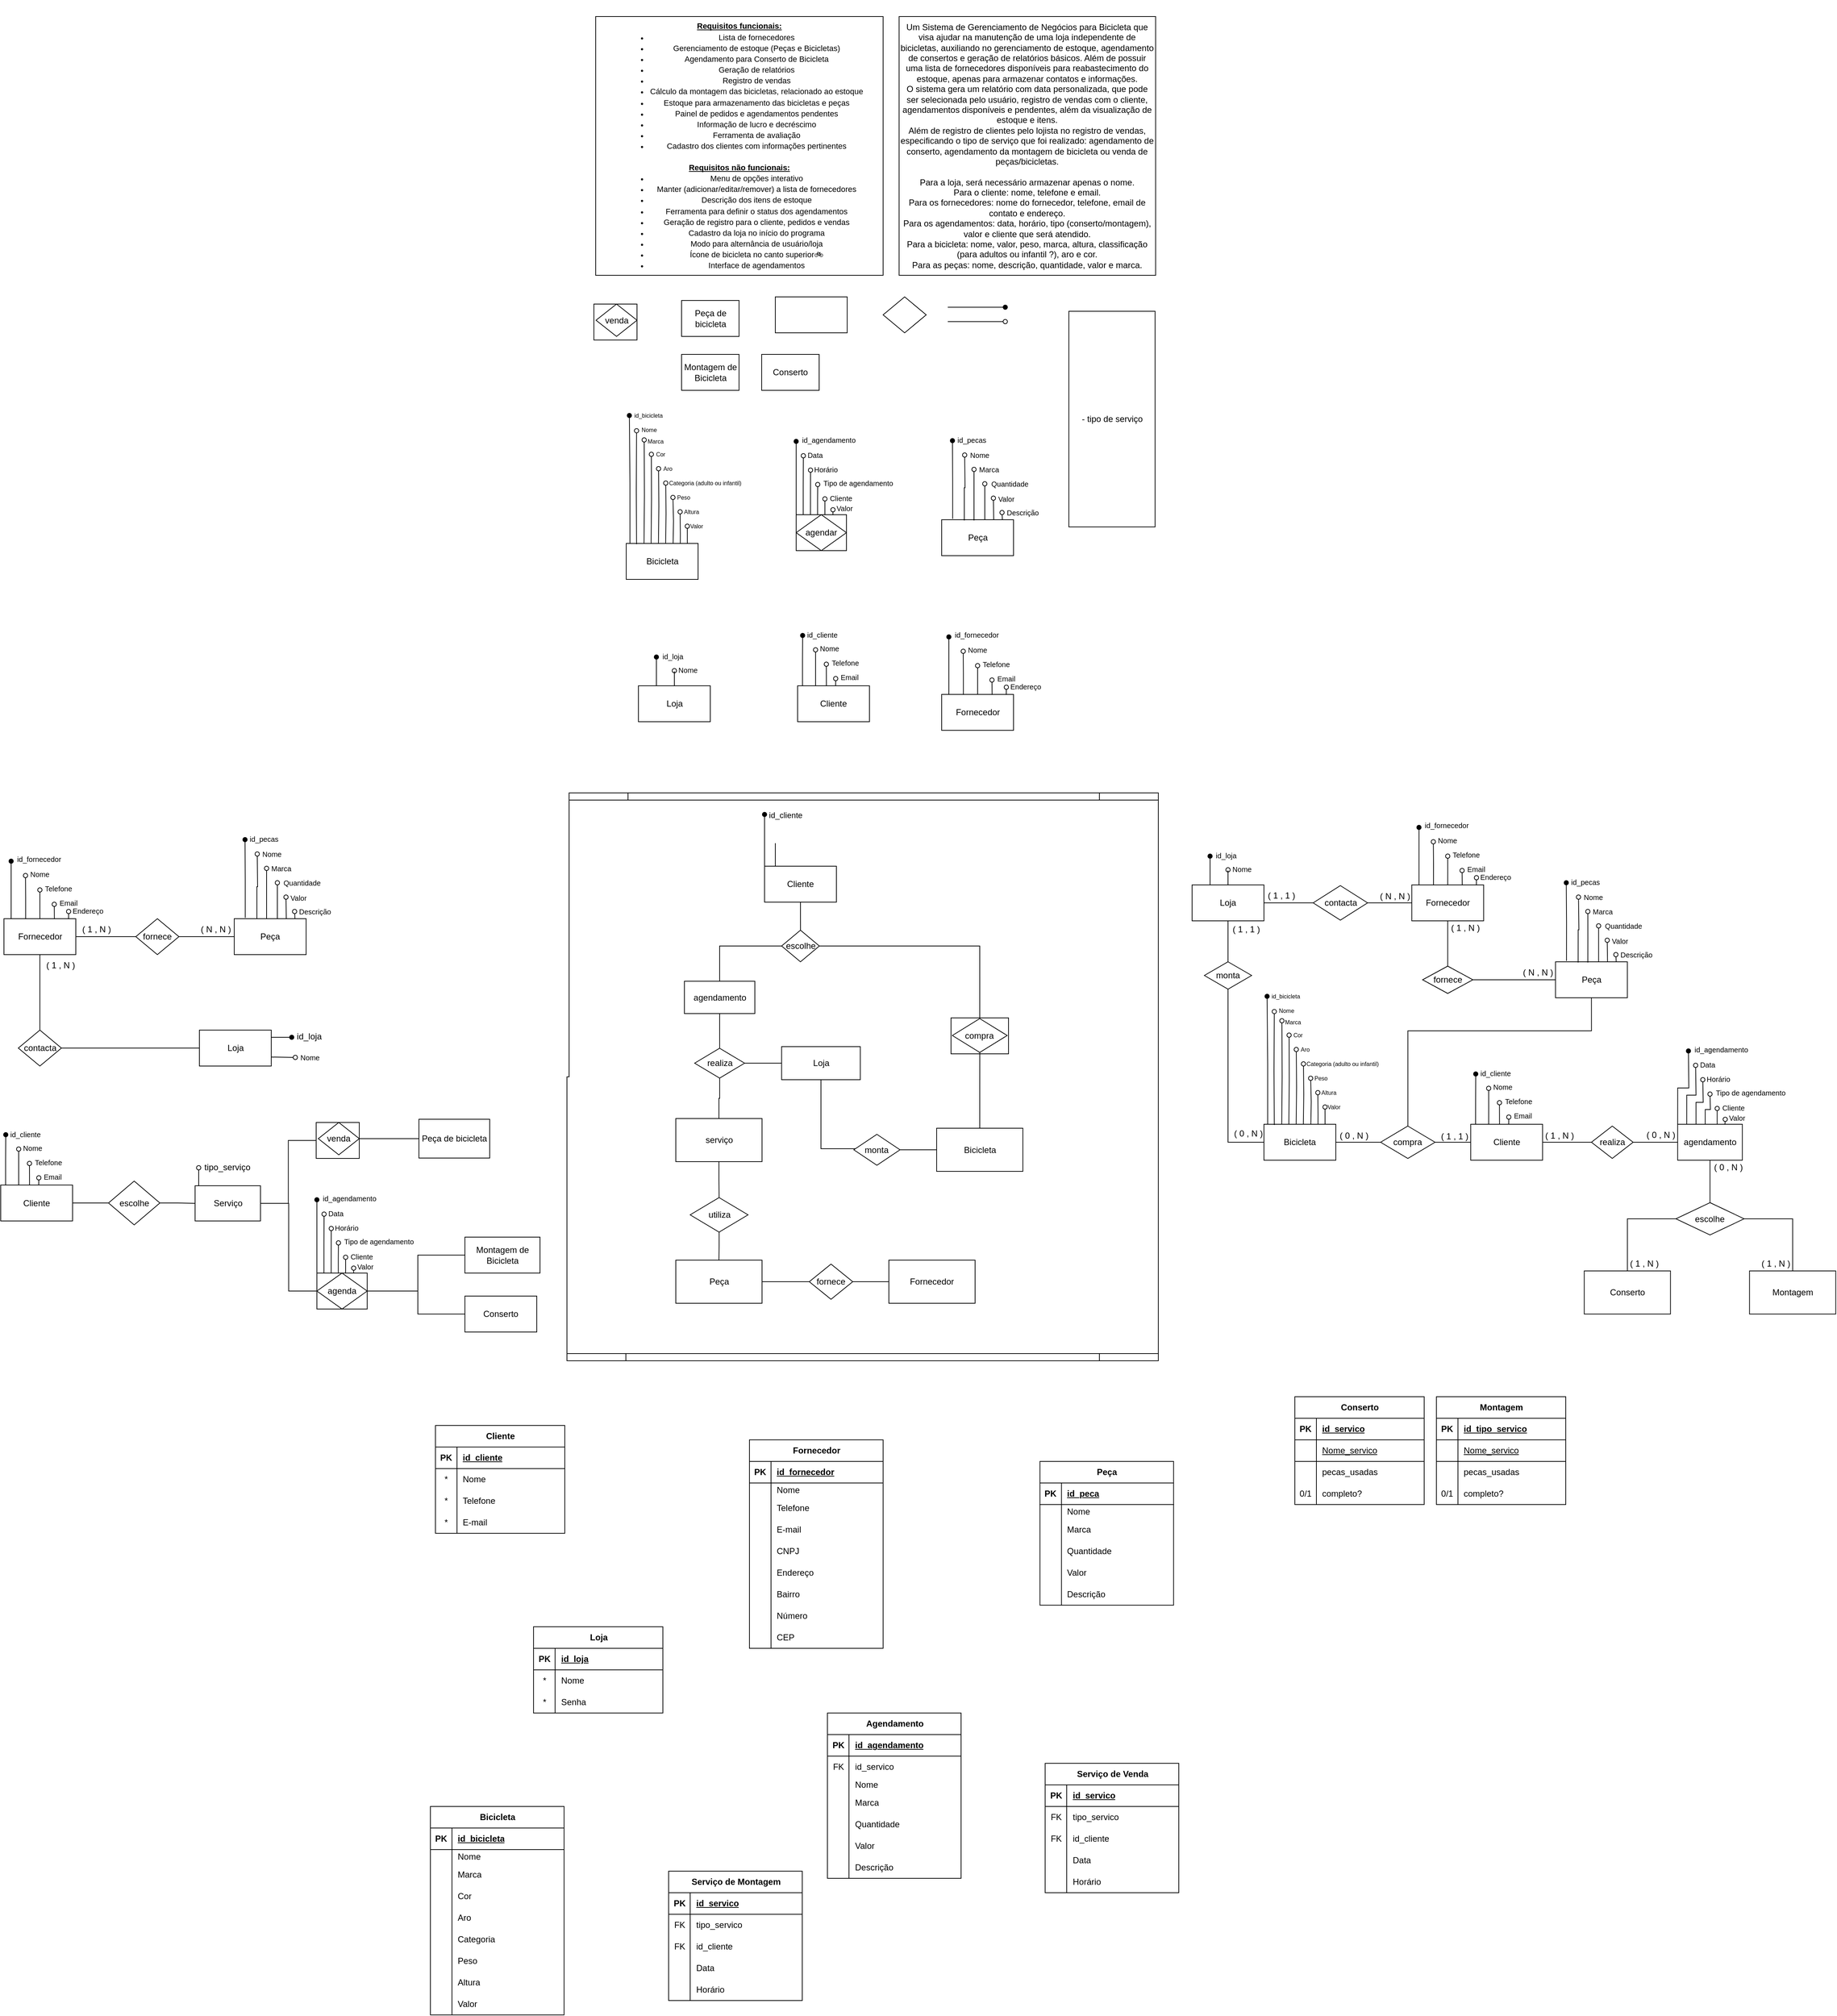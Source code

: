 <mxfile version="24.9.2">
  <diagram name="Página-1" id="RzPXGoUBXxvL-yaraotR">
    <mxGraphModel grid="1" page="1" gridSize="10" guides="1" tooltips="1" connect="1" arrows="1" fold="1" pageScale="1" pageWidth="827" pageHeight="1169" math="0" shadow="0">
      <root>
        <mxCell id="0" />
        <mxCell id="1" parent="0" />
        <mxCell id="dqktk_GXUk6XG_S2KVK3-54" value="" style="rounded=0;whiteSpace=wrap;html=1;" vertex="1" parent="1">
          <mxGeometry x="534.51" y="1433" width="80" height="50" as="geometry" />
        </mxCell>
        <mxCell id="ygF_lhyRRJSf7L5d6sI7-5" value="" style="rounded=0;whiteSpace=wrap;html=1;" vertex="1" parent="1">
          <mxGeometry x="37.5" y="440" width="60" height="50" as="geometry" />
        </mxCell>
        <mxCell id="KNU0Fs-RdxI1QLgksmc8-16" value="" style="rounded=0;whiteSpace=wrap;html=1;" vertex="1" parent="1">
          <mxGeometry x="319" y="733" width="70" height="50" as="geometry" />
        </mxCell>
        <mxCell id="KNU0Fs-RdxI1QLgksmc8-1" value="&lt;font style=&quot;font-size: 11px;&quot;&gt;&lt;br&gt;&lt;br id=&quot;docs-internal-guid-13d931d8-7fff-1c66-3f6d-4145896ef3bb&quot;&gt;&lt;/font&gt;&lt;p style=&quot;line-height: 1.38; margin-top: 0pt; margin-bottom: 0pt; font-size: 11px;&quot; dir=&quot;ltr&quot;&gt;&lt;font style=&quot;font-size: 11px;&quot;&gt;&lt;span style=&quot;font-family: Arial, sans-serif; color: rgb(0, 0, 0); background-color: transparent; font-weight: 700; font-style: normal; font-variant: normal; text-decoration: underline; text-decoration-skip-ink: none; vertical-align: baseline; white-space: pre-wrap;&quot;&gt;Requisitos funcionais:&lt;/span&gt;&lt;/font&gt;&lt;/p&gt;&lt;ul style=&quot;margin-top: 0px; margin-bottom: 0px; padding-inline-start: 48px; font-size: 11px;&quot;&gt;&lt;li aria-level=&quot;1&quot; style=&quot;list-style-type: disc; font-family: Arial, sans-serif; color: rgb(0, 0, 0); background-color: transparent; font-weight: 400; font-style: normal; font-variant: normal; text-decoration: none; vertical-align: baseline; white-space: pre;&quot; dir=&quot;ltr&quot;&gt;&lt;p role=&quot;presentation&quot; style=&quot;line-height:1.38;margin-top:0pt;margin-bottom:0pt;&quot; dir=&quot;ltr&quot;&gt;&lt;font style=&quot;font-size: 11px;&quot;&gt;&lt;span style=&quot;font-family: Arial, sans-serif; color: rgb(0, 0, 0); background-color: transparent; font-weight: 400; font-style: normal; font-variant: normal; text-decoration: none; vertical-align: baseline; white-space: pre-wrap;&quot;&gt;Lista de fornecedores&lt;/span&gt;&lt;/font&gt;&lt;/p&gt;&lt;/li&gt;&lt;li aria-level=&quot;1&quot; style=&quot;list-style-type: disc; font-family: Arial, sans-serif; color: rgb(0, 0, 0); background-color: transparent; font-weight: 400; font-style: normal; font-variant: normal; text-decoration: none; vertical-align: baseline; white-space: pre;&quot; dir=&quot;ltr&quot;&gt;&lt;p role=&quot;presentation&quot; style=&quot;line-height:1.38;margin-top:0pt;margin-bottom:0pt;&quot; dir=&quot;ltr&quot;&gt;&lt;font style=&quot;font-size: 11px;&quot;&gt;&lt;span style=&quot;font-family: Arial, sans-serif; color: rgb(0, 0, 0); background-color: transparent; font-weight: 400; font-style: normal; font-variant: normal; text-decoration: none; vertical-align: baseline; white-space: pre-wrap;&quot;&gt;Gerenciamento de estoque (Peças e Bicicletas)&lt;/span&gt;&lt;/font&gt;&lt;/p&gt;&lt;/li&gt;&lt;li aria-level=&quot;1&quot; style=&quot;list-style-type: disc; font-family: Arial, sans-serif; color: rgb(0, 0, 0); background-color: transparent; font-weight: 400; font-style: normal; font-variant: normal; text-decoration: none; vertical-align: baseline; white-space: pre;&quot; dir=&quot;ltr&quot;&gt;&lt;p role=&quot;presentation&quot; style=&quot;line-height:1.38;margin-top:0pt;margin-bottom:0pt;&quot; dir=&quot;ltr&quot;&gt;&lt;font style=&quot;font-size: 11px;&quot;&gt;&lt;span style=&quot;font-family: Arial, sans-serif; color: rgb(0, 0, 0); background-color: transparent; font-weight: 400; font-style: normal; font-variant: normal; text-decoration: none; vertical-align: baseline; white-space: pre-wrap;&quot;&gt;Agendamento para Conserto de Bicicleta&lt;/span&gt;&lt;/font&gt;&lt;/p&gt;&lt;/li&gt;&lt;li aria-level=&quot;1&quot; style=&quot;list-style-type: disc; font-family: Arial, sans-serif; color: rgb(0, 0, 0); background-color: transparent; font-weight: 400; font-style: normal; font-variant: normal; text-decoration: none; vertical-align: baseline; white-space: pre;&quot; dir=&quot;ltr&quot;&gt;&lt;p role=&quot;presentation&quot; style=&quot;line-height:1.38;margin-top:0pt;margin-bottom:0pt;&quot; dir=&quot;ltr&quot;&gt;&lt;font style=&quot;font-size: 11px;&quot;&gt;&lt;span style=&quot;font-family: Arial, sans-serif; color: rgb(0, 0, 0); background-color: transparent; font-weight: 400; font-style: normal; font-variant: normal; text-decoration: none; vertical-align: baseline; white-space: pre-wrap;&quot;&gt;Geração de relatórios&lt;/span&gt;&lt;/font&gt;&lt;/p&gt;&lt;/li&gt;&lt;li aria-level=&quot;1&quot; style=&quot;list-style-type: disc; font-family: Arial, sans-serif; color: rgb(0, 0, 0); background-color: transparent; font-weight: 400; font-style: normal; font-variant: normal; text-decoration: none; vertical-align: baseline; white-space: pre;&quot; dir=&quot;ltr&quot;&gt;&lt;p role=&quot;presentation&quot; style=&quot;line-height:1.38;margin-top:0pt;margin-bottom:0pt;&quot; dir=&quot;ltr&quot;&gt;&lt;font style=&quot;font-size: 11px;&quot;&gt;&lt;span style=&quot;font-family: Arial, sans-serif; color: rgb(0, 0, 0); background-color: transparent; font-weight: 400; font-style: normal; font-variant: normal; text-decoration: none; vertical-align: baseline; white-space: pre-wrap;&quot;&gt;Registro de vendas&lt;/span&gt;&lt;/font&gt;&lt;/p&gt;&lt;/li&gt;&lt;li aria-level=&quot;1&quot; style=&quot;list-style-type: disc; font-family: Arial, sans-serif; color: rgb(0, 0, 0); background-color: transparent; font-weight: 400; font-style: normal; font-variant: normal; text-decoration: none; vertical-align: baseline; white-space: pre;&quot; dir=&quot;ltr&quot;&gt;&lt;p role=&quot;presentation&quot; style=&quot;line-height:1.38;margin-top:0pt;margin-bottom:0pt;&quot; dir=&quot;ltr&quot;&gt;&lt;font style=&quot;font-size: 11px;&quot;&gt;&lt;span style=&quot;font-family: Arial, sans-serif; color: rgb(0, 0, 0); background-color: transparent; font-weight: 400; font-style: normal; font-variant: normal; text-decoration: none; vertical-align: baseline; white-space: pre-wrap;&quot;&gt;Cálculo da montagem das bicicletas, relacionado ao estoque&lt;/span&gt;&lt;/font&gt;&lt;/p&gt;&lt;/li&gt;&lt;li aria-level=&quot;1&quot; style=&quot;list-style-type: disc; font-family: Arial, sans-serif; color: rgb(0, 0, 0); background-color: transparent; font-weight: 400; font-style: normal; font-variant: normal; text-decoration: none; vertical-align: baseline; white-space: pre;&quot; dir=&quot;ltr&quot;&gt;&lt;p role=&quot;presentation&quot; style=&quot;line-height:1.38;margin-top:0pt;margin-bottom:0pt;&quot; dir=&quot;ltr&quot;&gt;&lt;font style=&quot;font-size: 11px;&quot;&gt;&lt;span style=&quot;font-family: Arial, sans-serif; color: rgb(0, 0, 0); background-color: transparent; font-weight: 400; font-style: normal; font-variant: normal; text-decoration: none; vertical-align: baseline; white-space: pre-wrap;&quot;&gt;Estoque para armazenamento das bicicletas e peças&lt;/span&gt;&lt;/font&gt;&lt;/p&gt;&lt;/li&gt;&lt;li aria-level=&quot;1&quot; style=&quot;list-style-type: disc; font-family: Arial, sans-serif; color: rgb(0, 0, 0); background-color: transparent; font-weight: 400; font-style: normal; font-variant: normal; text-decoration: none; vertical-align: baseline; white-space: pre;&quot; dir=&quot;ltr&quot;&gt;&lt;p role=&quot;presentation&quot; style=&quot;line-height:1.38;margin-top:0pt;margin-bottom:0pt;&quot; dir=&quot;ltr&quot;&gt;&lt;font style=&quot;font-size: 11px;&quot;&gt;&lt;span style=&quot;font-family: Arial, sans-serif; color: rgb(0, 0, 0); background-color: transparent; font-weight: 400; font-style: normal; font-variant: normal; text-decoration: none; vertical-align: baseline; white-space: pre-wrap;&quot;&gt;Painel de pedidos e agendamentos pendentes&lt;/span&gt;&lt;/font&gt;&lt;/p&gt;&lt;/li&gt;&lt;li aria-level=&quot;1&quot; style=&quot;list-style-type: disc; font-family: Arial, sans-serif; color: rgb(0, 0, 0); background-color: transparent; font-weight: 400; font-style: normal; font-variant: normal; text-decoration: none; vertical-align: baseline; white-space: pre;&quot; dir=&quot;ltr&quot;&gt;&lt;p role=&quot;presentation&quot; style=&quot;line-height:1.38;margin-top:0pt;margin-bottom:0pt;&quot; dir=&quot;ltr&quot;&gt;&lt;font style=&quot;font-size: 11px;&quot;&gt;&lt;span style=&quot;font-family: Arial, sans-serif; color: rgb(0, 0, 0); background-color: transparent; font-weight: 400; font-style: normal; font-variant: normal; text-decoration: none; vertical-align: baseline; white-space: pre-wrap;&quot;&gt;Informação de lucro e decréscimo&lt;/span&gt;&lt;/font&gt;&lt;/p&gt;&lt;/li&gt;&lt;li aria-level=&quot;1&quot; style=&quot;list-style-type: disc; font-family: Arial, sans-serif; color: rgb(0, 0, 0); background-color: transparent; font-weight: 400; font-style: normal; font-variant: normal; text-decoration: none; vertical-align: baseline; white-space: pre;&quot; dir=&quot;ltr&quot;&gt;&lt;p role=&quot;presentation&quot; style=&quot;line-height:1.38;margin-top:0pt;margin-bottom:0pt;&quot; dir=&quot;ltr&quot;&gt;&lt;font style=&quot;font-size: 11px;&quot;&gt;&lt;span style=&quot;font-family: Arial, sans-serif; color: rgb(0, 0, 0); background-color: transparent; font-weight: 400; font-style: normal; font-variant: normal; text-decoration: none; vertical-align: baseline; white-space: pre-wrap;&quot;&gt;Ferramenta de avaliação&lt;/span&gt;&lt;/font&gt;&lt;/p&gt;&lt;/li&gt;&lt;li aria-level=&quot;1&quot; style=&quot;list-style-type: disc; font-family: Arial, sans-serif; color: rgb(0, 0, 0); background-color: transparent; font-weight: 400; font-style: normal; font-variant: normal; text-decoration: none; vertical-align: baseline; white-space: pre;&quot; dir=&quot;ltr&quot;&gt;&lt;p role=&quot;presentation&quot; style=&quot;line-height:1.38;margin-top:0pt;margin-bottom:0pt;&quot; dir=&quot;ltr&quot;&gt;&lt;font style=&quot;font-size: 11px;&quot;&gt;&lt;span style=&quot;font-family: Arial, sans-serif; color: rgb(0, 0, 0); background-color: transparent; font-weight: 400; font-style: normal; font-variant: normal; text-decoration: none; vertical-align: baseline; white-space: pre-wrap;&quot;&gt;Cadastro dos clientes com informações pertinentes&lt;/span&gt;&lt;/font&gt;&lt;/p&gt;&lt;/li&gt;&lt;/ul&gt;&lt;font style=&quot;font-size: 11px;&quot;&gt;&lt;br&gt;&lt;/font&gt;&lt;p style=&quot;line-height: 1.38; margin-top: 0pt; margin-bottom: 0pt; font-size: 11px;&quot; dir=&quot;ltr&quot;&gt;&lt;font style=&quot;font-size: 11px;&quot;&gt;&lt;span style=&quot;font-family: Arial, sans-serif; color: rgb(0, 0, 0); background-color: transparent; font-weight: 700; font-style: normal; font-variant: normal; text-decoration: underline; text-decoration-skip-ink: none; vertical-align: baseline; white-space: pre-wrap;&quot;&gt;Requisitos não funcionais:&lt;/span&gt;&lt;/font&gt;&lt;/p&gt;&lt;ul style=&quot;margin-top: 0px; margin-bottom: 0px; padding-inline-start: 48px; font-size: 11px;&quot;&gt;&lt;li aria-level=&quot;1&quot; style=&quot;list-style-type: disc; font-family: Arial, sans-serif; color: rgb(0, 0, 0); background-color: transparent; font-weight: 400; font-style: normal; font-variant: normal; text-decoration: none; vertical-align: baseline; white-space: pre;&quot; dir=&quot;ltr&quot;&gt;&lt;p role=&quot;presentation&quot; style=&quot;line-height:1.38;margin-top:0pt;margin-bottom:0pt;&quot; dir=&quot;ltr&quot;&gt;&lt;font style=&quot;font-size: 11px;&quot;&gt;&lt;span style=&quot;font-family: Arial, sans-serif; color: rgb(0, 0, 0); background-color: transparent; font-weight: 400; font-style: normal; font-variant: normal; text-decoration: none; vertical-align: baseline; white-space: pre-wrap;&quot;&gt;Menu de opções interativo&lt;/span&gt;&lt;/font&gt;&lt;/p&gt;&lt;/li&gt;&lt;li aria-level=&quot;1&quot; style=&quot;list-style-type: disc; font-family: Arial, sans-serif; color: rgb(0, 0, 0); background-color: transparent; font-weight: 400; font-style: normal; font-variant: normal; text-decoration: none; vertical-align: baseline; white-space: pre;&quot; dir=&quot;ltr&quot;&gt;&lt;p role=&quot;presentation&quot; style=&quot;line-height:1.38;margin-top:0pt;margin-bottom:0pt;&quot; dir=&quot;ltr&quot;&gt;&lt;font style=&quot;font-size: 11px;&quot;&gt;&lt;span style=&quot;font-family: Arial, sans-serif; color: rgb(0, 0, 0); background-color: transparent; font-weight: 400; font-style: normal; font-variant: normal; text-decoration: none; vertical-align: baseline; white-space: pre-wrap;&quot;&gt;Manter (adicionar/editar/remover) a lista de fornecedores&lt;/span&gt;&lt;/font&gt;&lt;/p&gt;&lt;/li&gt;&lt;li aria-level=&quot;1&quot; style=&quot;list-style-type: disc; font-family: Arial, sans-serif; color: rgb(0, 0, 0); background-color: transparent; font-weight: 400; font-style: normal; font-variant: normal; text-decoration: none; vertical-align: baseline; white-space: pre;&quot; dir=&quot;ltr&quot;&gt;&lt;p role=&quot;presentation&quot; style=&quot;line-height:1.38;margin-top:0pt;margin-bottom:0pt;&quot; dir=&quot;ltr&quot;&gt;&lt;font style=&quot;font-size: 11px;&quot;&gt;&lt;span style=&quot;font-family: Arial, sans-serif; color: rgb(0, 0, 0); background-color: transparent; font-weight: 400; font-style: normal; font-variant: normal; text-decoration: none; vertical-align: baseline; white-space: pre-wrap;&quot;&gt;Descrição dos itens de estoque&lt;/span&gt;&lt;/font&gt;&lt;/p&gt;&lt;/li&gt;&lt;li aria-level=&quot;1&quot; style=&quot;list-style-type: disc; font-family: Arial, sans-serif; color: rgb(0, 0, 0); background-color: transparent; font-weight: 400; font-style: normal; font-variant: normal; text-decoration: none; vertical-align: baseline; white-space: pre;&quot; dir=&quot;ltr&quot;&gt;&lt;p role=&quot;presentation&quot; style=&quot;line-height:1.38;margin-top:0pt;margin-bottom:0pt;&quot; dir=&quot;ltr&quot;&gt;&lt;font style=&quot;font-size: 11px;&quot;&gt;&lt;span style=&quot;font-family: Arial, sans-serif; color: rgb(0, 0, 0); background-color: transparent; font-weight: 400; font-style: normal; font-variant: normal; text-decoration: none; vertical-align: baseline; white-space: pre-wrap;&quot;&gt;Ferramenta para definir o status dos agendamentos&lt;/span&gt;&lt;/font&gt;&lt;/p&gt;&lt;/li&gt;&lt;li aria-level=&quot;1&quot; style=&quot;list-style-type: disc; font-family: Arial, sans-serif; color: rgb(0, 0, 0); background-color: transparent; font-weight: 400; font-style: normal; font-variant: normal; text-decoration: none; vertical-align: baseline; white-space: pre;&quot; dir=&quot;ltr&quot;&gt;&lt;p role=&quot;presentation&quot; style=&quot;line-height:1.38;margin-top:0pt;margin-bottom:0pt;&quot; dir=&quot;ltr&quot;&gt;&lt;font style=&quot;font-size: 11px;&quot;&gt;&lt;span style=&quot;font-family: Arial, sans-serif; color: rgb(0, 0, 0); background-color: transparent; font-weight: 400; font-style: normal; font-variant: normal; text-decoration: none; vertical-align: baseline; white-space: pre-wrap;&quot;&gt;Geração de registro para o cliente, pedidos e vendas&lt;/span&gt;&lt;/font&gt;&lt;/p&gt;&lt;/li&gt;&lt;li aria-level=&quot;1&quot; style=&quot;list-style-type: disc; font-family: Arial, sans-serif; color: rgb(0, 0, 0); background-color: transparent; font-weight: 400; font-style: normal; font-variant: normal; text-decoration: none; vertical-align: baseline; white-space: pre;&quot; dir=&quot;ltr&quot;&gt;&lt;p role=&quot;presentation&quot; style=&quot;line-height:1.38;margin-top:0pt;margin-bottom:0pt;&quot; dir=&quot;ltr&quot;&gt;&lt;font style=&quot;font-size: 11px;&quot;&gt;&lt;span style=&quot;font-family: Arial, sans-serif; color: rgb(0, 0, 0); background-color: transparent; font-weight: 400; font-style: normal; font-variant: normal; text-decoration: none; vertical-align: baseline; white-space: pre-wrap;&quot;&gt;Cadastro da loja no início do programa&lt;/span&gt;&lt;/font&gt;&lt;/p&gt;&lt;/li&gt;&lt;li aria-level=&quot;1&quot; style=&quot;list-style-type: disc; font-family: Arial, sans-serif; color: rgb(0, 0, 0); background-color: transparent; font-weight: 400; font-style: normal; font-variant: normal; text-decoration: none; vertical-align: baseline; white-space: pre;&quot; dir=&quot;ltr&quot;&gt;&lt;p role=&quot;presentation&quot; style=&quot;line-height:1.38;margin-top:0pt;margin-bottom:0pt;&quot; dir=&quot;ltr&quot;&gt;&lt;font style=&quot;font-size: 11px;&quot;&gt;&lt;span style=&quot;font-family: Arial, sans-serif; color: rgb(0, 0, 0); background-color: transparent; font-weight: 400; font-style: normal; font-variant: normal; text-decoration: none; vertical-align: baseline; white-space: pre-wrap;&quot;&gt;Modo para alternância de usuário/loja&lt;/span&gt;&lt;/font&gt;&lt;/p&gt;&lt;/li&gt;&lt;li aria-level=&quot;1&quot; style=&quot;list-style-type: disc; font-family: Arial, sans-serif; color: rgb(0, 0, 0); background-color: transparent; font-weight: 400; font-style: normal; font-variant: normal; text-decoration: none; vertical-align: baseline; white-space: pre;&quot; dir=&quot;ltr&quot;&gt;&lt;p role=&quot;presentation&quot; style=&quot;line-height:1.38;margin-top:0pt;margin-bottom:0pt;&quot; dir=&quot;ltr&quot;&gt;&lt;font style=&quot;font-size: 11px;&quot;&gt;&lt;span style=&quot;font-family: Arial, sans-serif; color: rgb(0, 0, 0); background-color: transparent; font-weight: 400; font-style: normal; font-variant: normal; text-decoration: none; vertical-align: baseline; white-space: pre-wrap;&quot;&gt;Ícone de bicicleta no canto superior&lt;/span&gt;&lt;span style=&quot;font-family: Arial, sans-serif; color: rgb(0, 0, 0); background-color: transparent; font-weight: 400; font-style: normal; font-variant: normal; text-decoration: none; vertical-align: baseline; white-space: pre-wrap;&quot;&gt;🚲&lt;/span&gt;&lt;/font&gt;&lt;/p&gt;&lt;/li&gt;&lt;li aria-level=&quot;1&quot; style=&quot;list-style-type: disc; font-family: Arial, sans-serif; color: rgb(0, 0, 0); background-color: transparent; font-weight: 400; font-style: normal; font-variant: normal; text-decoration: none; vertical-align: baseline; white-space: pre;&quot; dir=&quot;ltr&quot;&gt;&lt;p role=&quot;presentation&quot; style=&quot;line-height:1.38;margin-top:0pt;margin-bottom:0pt;&quot; dir=&quot;ltr&quot;&gt;&lt;font style=&quot;font-size: 11px;&quot;&gt;&lt;span style=&quot;font-family: Arial, sans-serif; color: rgb(0, 0, 0); background-color: transparent; font-weight: 400; font-style: normal; font-variant: normal; text-decoration: none; vertical-align: baseline; white-space: pre-wrap;&quot;&gt;Interface de agendamentos&lt;/span&gt;&lt;/font&gt;&lt;/p&gt;&lt;/li&gt;&lt;/ul&gt;&lt;font style=&quot;font-size: 11px;&quot;&gt;&lt;br&gt;&lt;br&gt;&lt;/font&gt;" style="rounded=0;whiteSpace=wrap;html=1;" vertex="1" parent="1">
          <mxGeometry x="40" y="40" width="400" height="360" as="geometry" />
        </mxCell>
        <mxCell id="KNU0Fs-RdxI1QLgksmc8-2" value="&lt;div&gt;Um Sistema de Gerenciamento de Negócios para Bicicleta que visa ajudar na manutenção de uma loja independente de bicicletas, auxiliando no gerenciamento de estoque, agendamento de consertos e geração de relatórios básicos. Além de possuir uma lista de fornecedores disponíveis para reabastecimento do estoque, apenas para armazenar contatos e informações.&lt;/div&gt;&lt;div&gt;O sistema gera um relatório com data personalizada, que pode ser selecionada pelo usuário, registro de vendas com o cliente, agendamentos disponíveis e pendentes, além da visualização de estoque e itens.&lt;/div&gt;&lt;div&gt;Além de registro de clientes pelo lojista no registro de vendas, especificando o tipo de serviço que foi realizado: agendamento de conserto, agendamento da montagem de bicicleta ou venda de peças/bicicletas.&lt;/div&gt;&lt;div&gt;&lt;br&gt;&lt;/div&gt;&lt;div&gt;Para a loja, será necessário armazenar apenas o nome.&lt;/div&gt;&lt;div&gt;Para o cliente: nome, telefone e email.&lt;/div&gt;&lt;div&gt;Para os fornecedores: nome do fornecedor, telefone, email de contato e endereço.&lt;/div&gt;&lt;div&gt;Para os agendamentos: data, horário, tipo (conserto/montagem), valor e cliente que será atendido.&lt;/div&gt;&lt;div&gt;Para a bicicleta: nome, valor, peso, marca, altura, classificação (para adultos ou infantil ?), aro e cor.&lt;/div&gt;&lt;div&gt;Para as peças: nome, descrição, quantidade, valor e marca.&lt;br&gt;&lt;/div&gt;" style="rounded=0;whiteSpace=wrap;html=1;" vertex="1" parent="1">
          <mxGeometry x="462.25" y="40" width="357" height="360" as="geometry" />
        </mxCell>
        <mxCell id="KNU0Fs-RdxI1QLgksmc8-3" value="" style="html=1;dashed=0;whiteSpace=wrap;" vertex="1" parent="1">
          <mxGeometry x="290" y="430" width="100" height="50" as="geometry" />
        </mxCell>
        <mxCell id="KNU0Fs-RdxI1QLgksmc8-6" value="" style="edgeStyle=orthogonalEdgeStyle;rounded=0;orthogonalLoop=1;jettySize=auto;html=1;endArrow=oval;endFill=1;" edge="1" parent="1">
          <mxGeometry relative="1" as="geometry">
            <mxPoint x="530" y="444.41" as="sourcePoint" />
            <mxPoint x="610" y="444.41" as="targetPoint" />
          </mxGeometry>
        </mxCell>
        <mxCell id="KNU0Fs-RdxI1QLgksmc8-4" value="" style="shape=rhombus;html=1;dashed=0;whiteSpace=wrap;perimeter=rhombusPerimeter;" vertex="1" parent="1">
          <mxGeometry x="440" y="430" width="60" height="50" as="geometry" />
        </mxCell>
        <mxCell id="KNU0Fs-RdxI1QLgksmc8-7" value="" style="edgeStyle=orthogonalEdgeStyle;rounded=0;orthogonalLoop=1;jettySize=auto;html=1;endArrow=oval;endFill=0;" edge="1" parent="1">
          <mxGeometry relative="1" as="geometry">
            <mxPoint x="530" y="464.41" as="sourcePoint" />
            <mxPoint x="610" y="464.41" as="targetPoint" />
          </mxGeometry>
        </mxCell>
        <mxCell id="KNU0Fs-RdxI1QLgksmc8-8" value="" style="shape=process;whiteSpace=wrap;html=1;backgroundOutline=1;" vertex="1" parent="1">
          <mxGeometry x="3" y="1120" width="820" height="10" as="geometry" />
        </mxCell>
        <mxCell id="kIdhYQG7fLx8eibKCi9p-90" style="edgeStyle=orthogonalEdgeStyle;rounded=0;orthogonalLoop=1;jettySize=auto;html=1;endArrow=oval;endFill=0;" edge="1" parent="1" source="KNU0Fs-RdxI1QLgksmc8-9">
          <mxGeometry relative="1" as="geometry">
            <mxPoint x="920" y="1227" as="targetPoint" />
          </mxGeometry>
        </mxCell>
        <mxCell id="kIdhYQG7fLx8eibKCi9p-165" value="" style="edgeStyle=orthogonalEdgeStyle;rounded=0;orthogonalLoop=1;jettySize=auto;html=1;endArrow=none;endFill=0;" edge="1" parent="1" source="KNU0Fs-RdxI1QLgksmc8-9" target="kIdhYQG7fLx8eibKCi9p-164">
          <mxGeometry relative="1" as="geometry" />
        </mxCell>
        <mxCell id="kIdhYQG7fLx8eibKCi9p-175" value="" style="edgeStyle=orthogonalEdgeStyle;rounded=0;orthogonalLoop=1;jettySize=auto;html=1;endArrow=none;endFill=0;" edge="1" parent="1" source="KNU0Fs-RdxI1QLgksmc8-9" target="kIdhYQG7fLx8eibKCi9p-174">
          <mxGeometry relative="1" as="geometry" />
        </mxCell>
        <mxCell id="KNU0Fs-RdxI1QLgksmc8-9" value="&lt;div&gt;Loja&lt;/div&gt;" style="html=1;dashed=0;whiteSpace=wrap;" vertex="1" parent="1">
          <mxGeometry x="870" y="1248" width="100" height="50" as="geometry" />
        </mxCell>
        <mxCell id="KNU0Fs-RdxI1QLgksmc8-10" value="&lt;div&gt;Cliente&lt;/div&gt;" style="html=1;dashed=0;whiteSpace=wrap;" vertex="1" parent="1">
          <mxGeometry x="321" y="971" width="100" height="50" as="geometry" />
        </mxCell>
        <mxCell id="KNU0Fs-RdxI1QLgksmc8-120" value="" style="edgeStyle=orthogonalEdgeStyle;rounded=0;orthogonalLoop=1;jettySize=auto;html=1;endArrow=none;endFill=0;" edge="1" parent="1" source="KNU0Fs-RdxI1QLgksmc8-11" target="KNU0Fs-RdxI1QLgksmc8-87">
          <mxGeometry relative="1" as="geometry" />
        </mxCell>
        <mxCell id="KNU0Fs-RdxI1QLgksmc8-175" value="" style="edgeStyle=orthogonalEdgeStyle;rounded=0;orthogonalLoop=1;jettySize=auto;html=1;endArrow=none;endFill=0;" edge="1" parent="1" source="KNU0Fs-RdxI1QLgksmc8-11" target="KNU0Fs-RdxI1QLgksmc8-115">
          <mxGeometry relative="1" as="geometry" />
        </mxCell>
        <mxCell id="KNU0Fs-RdxI1QLgksmc8-11" value="&lt;div&gt;Fornecedor&lt;/div&gt;" style="html=1;dashed=0;whiteSpace=wrap;" vertex="1" parent="1">
          <mxGeometry x="-783.5" y="1295" width="100" height="50" as="geometry" />
        </mxCell>
        <mxCell id="KNU0Fs-RdxI1QLgksmc8-14" value="Peça" style="html=1;dashed=0;whiteSpace=wrap;" vertex="1" parent="1">
          <mxGeometry x="521.5" y="740" width="100" height="50" as="geometry" />
        </mxCell>
        <mxCell id="KNU0Fs-RdxI1QLgksmc8-15" value="agendar" style="shape=rhombus;html=1;dashed=0;whiteSpace=wrap;perimeter=rhombusPerimeter;" vertex="1" parent="1">
          <mxGeometry x="319" y="733" width="70" height="50" as="geometry" />
        </mxCell>
        <mxCell id="KNU0Fs-RdxI1QLgksmc8-17" value="" style="edgeStyle=orthogonalEdgeStyle;rounded=0;orthogonalLoop=1;jettySize=auto;html=1;endArrow=oval;endFill=1;exitX=0.25;exitY=0;exitDx=0;exitDy=0;" edge="1" parent="1" source="KNU0Fs-RdxI1QLgksmc8-9">
          <mxGeometry relative="1" as="geometry">
            <mxPoint x="880" y="1208" as="sourcePoint" />
            <mxPoint x="895" y="1208" as="targetPoint" />
          </mxGeometry>
        </mxCell>
        <mxCell id="KNU0Fs-RdxI1QLgksmc8-18" value="id_loja" style="text;html=1;align=center;verticalAlign=middle;resizable=0;points=[];autosize=1;strokeColor=none;fillColor=none;fontSize=10;" vertex="1" parent="1">
          <mxGeometry x="892" y="1192" width="50" height="30" as="geometry" />
        </mxCell>
        <mxCell id="KNU0Fs-RdxI1QLgksmc8-19" value="" style="edgeStyle=orthogonalEdgeStyle;rounded=0;orthogonalLoop=1;jettySize=auto;html=1;endArrow=oval;endFill=1;exitX=0.068;exitY=0.003;exitDx=0;exitDy=0;exitPerimeter=0;" edge="1" parent="1" source="KNU0Fs-RdxI1QLgksmc8-10">
          <mxGeometry relative="1" as="geometry">
            <mxPoint x="321" y="945.76" as="sourcePoint" />
            <mxPoint x="328" y="901" as="targetPoint" />
          </mxGeometry>
        </mxCell>
        <mxCell id="KNU0Fs-RdxI1QLgksmc8-20" value="id_cliente" style="text;html=1;align=center;verticalAlign=middle;resizable=0;points=[];autosize=1;strokeColor=none;fillColor=none;fontSize=10;" vertex="1" parent="1">
          <mxGeometry x="320" y="885" width="70" height="30" as="geometry" />
        </mxCell>
        <mxCell id="KNU0Fs-RdxI1QLgksmc8-21" value="" style="edgeStyle=orthogonalEdgeStyle;rounded=0;orthogonalLoop=1;jettySize=auto;html=1;endArrow=oval;endFill=0;exitX=0.25;exitY=0;exitDx=0;exitDy=0;" edge="1" parent="1" source="KNU0Fs-RdxI1QLgksmc8-10">
          <mxGeometry relative="1" as="geometry">
            <mxPoint x="361" y="951" as="sourcePoint" />
            <mxPoint x="346" y="921" as="targetPoint" />
          </mxGeometry>
        </mxCell>
        <mxCell id="KNU0Fs-RdxI1QLgksmc8-22" value="&lt;font style=&quot;font-size: 10px;&quot;&gt;Nome&lt;/font&gt;" style="text;html=1;align=center;verticalAlign=middle;resizable=0;points=[];autosize=1;strokeColor=none;fillColor=none;" vertex="1" parent="1">
          <mxGeometry x="340" y="904" width="50" height="30" as="geometry" />
        </mxCell>
        <mxCell id="KNU0Fs-RdxI1QLgksmc8-23" value="" style="edgeStyle=orthogonalEdgeStyle;rounded=0;orthogonalLoop=1;jettySize=auto;html=1;endArrow=oval;endFill=0;exitX=0.401;exitY=0.01;exitDx=0;exitDy=0;exitPerimeter=0;" edge="1" parent="1" source="KNU0Fs-RdxI1QLgksmc8-10">
          <mxGeometry relative="1" as="geometry">
            <mxPoint x="451" y="941" as="sourcePoint" />
            <mxPoint x="361" y="941" as="targetPoint" />
          </mxGeometry>
        </mxCell>
        <mxCell id="KNU0Fs-RdxI1QLgksmc8-24" value="&lt;font style=&quot;font-size: 10px;&quot;&gt;Telefone&lt;/font&gt;" style="text;html=1;align=center;verticalAlign=middle;resizable=0;points=[];autosize=1;strokeColor=none;fillColor=none;" vertex="1" parent="1">
          <mxGeometry x="352" y="924" width="70" height="30" as="geometry" />
        </mxCell>
        <mxCell id="KNU0Fs-RdxI1QLgksmc8-25" value="" style="edgeStyle=orthogonalEdgeStyle;rounded=0;orthogonalLoop=1;jettySize=auto;html=1;endArrow=oval;endFill=0;exitX=0.529;exitY=-0.009;exitDx=0;exitDy=0;exitPerimeter=0;" edge="1" parent="1" source="KNU0Fs-RdxI1QLgksmc8-10">
          <mxGeometry relative="1" as="geometry">
            <mxPoint x="371" y="961" as="sourcePoint" />
            <mxPoint x="374" y="961" as="targetPoint" />
          </mxGeometry>
        </mxCell>
        <mxCell id="KNU0Fs-RdxI1QLgksmc8-26" value="&lt;font style=&quot;font-size: 10px;&quot;&gt;Email&lt;/font&gt;" style="text;html=1;align=center;verticalAlign=middle;resizable=0;points=[];autosize=1;strokeColor=none;fillColor=none;" vertex="1" parent="1">
          <mxGeometry x="368" y="944" width="50" height="30" as="geometry" />
        </mxCell>
        <mxCell id="KNU0Fs-RdxI1QLgksmc8-27" value="" style="edgeStyle=orthogonalEdgeStyle;rounded=0;orthogonalLoop=1;jettySize=auto;html=1;endArrow=oval;endFill=1;fontSize=10;" edge="1" parent="1">
          <mxGeometry relative="1" as="geometry">
            <mxPoint x="-773.5" y="1295" as="sourcePoint" />
            <mxPoint x="-773.5" y="1215" as="targetPoint" />
          </mxGeometry>
        </mxCell>
        <mxCell id="KNU0Fs-RdxI1QLgksmc8-28" value="" style="edgeStyle=orthogonalEdgeStyle;rounded=0;orthogonalLoop=1;jettySize=auto;html=1;endArrow=oval;endFill=0;exitX=0.5;exitY=0;exitDx=0;exitDy=0;fontSize=10;" edge="1" parent="1" source="KNU0Fs-RdxI1QLgksmc8-11">
          <mxGeometry relative="1" as="geometry">
            <mxPoint x="-743.5" y="1245" as="sourcePoint" />
            <mxPoint x="-733.5" y="1255" as="targetPoint" />
          </mxGeometry>
        </mxCell>
        <mxCell id="KNU0Fs-RdxI1QLgksmc8-29" value="" style="edgeStyle=orthogonalEdgeStyle;rounded=0;orthogonalLoop=1;jettySize=auto;html=1;endArrow=oval;endFill=0;exitX=0.302;exitY=0.012;exitDx=0;exitDy=0;exitPerimeter=0;fontSize=10;" edge="1" parent="1" source="KNU0Fs-RdxI1QLgksmc8-11">
          <mxGeometry relative="1" as="geometry">
            <mxPoint x="-753.5" y="1295" as="sourcePoint" />
            <mxPoint x="-753.5" y="1235" as="targetPoint" />
          </mxGeometry>
        </mxCell>
        <mxCell id="KNU0Fs-RdxI1QLgksmc8-30" value="" style="edgeStyle=orthogonalEdgeStyle;rounded=0;orthogonalLoop=1;jettySize=auto;html=1;endArrow=oval;endFill=0;exitX=0.702;exitY=0.012;exitDx=0;exitDy=0;exitPerimeter=0;fontSize=10;" edge="1" parent="1" source="KNU0Fs-RdxI1QLgksmc8-11">
          <mxGeometry relative="1" as="geometry">
            <mxPoint x="-713.5" y="1295" as="sourcePoint" />
            <mxPoint x="-713.5" y="1275" as="targetPoint" />
          </mxGeometry>
        </mxCell>
        <mxCell id="KNU0Fs-RdxI1QLgksmc8-31" value="" style="edgeStyle=orthogonalEdgeStyle;rounded=0;orthogonalLoop=1;jettySize=auto;html=1;endArrow=oval;endFill=0;exitX=0.899;exitY=0.012;exitDx=0;exitDy=0;exitPerimeter=0;fontSize=10;" edge="1" parent="1" source="KNU0Fs-RdxI1QLgksmc8-11">
          <mxGeometry relative="1" as="geometry">
            <mxPoint x="-693.5" y="1295" as="sourcePoint" />
            <mxPoint x="-693.5" y="1285" as="targetPoint" />
          </mxGeometry>
        </mxCell>
        <mxCell id="KNU0Fs-RdxI1QLgksmc8-32" value="&lt;font style=&quot;font-size: 10px;&quot;&gt;id_fornecedor&lt;/font&gt;" style="text;html=1;align=center;verticalAlign=middle;resizable=0;points=[];autosize=1;strokeColor=none;fillColor=none;fontSize=10;" vertex="1" parent="1">
          <mxGeometry x="-780.5" y="1197" width="90" height="30" as="geometry" />
        </mxCell>
        <mxCell id="KNU0Fs-RdxI1QLgksmc8-33" value="&lt;font style=&quot;font-size: 10px;&quot;&gt;Nome&lt;/font&gt;" style="text;html=1;align=center;verticalAlign=middle;resizable=0;points=[];autosize=1;strokeColor=none;fillColor=none;fontSize=10;" vertex="1" parent="1">
          <mxGeometry x="-759.5" y="1218" width="50" height="30" as="geometry" />
        </mxCell>
        <mxCell id="KNU0Fs-RdxI1QLgksmc8-34" value="&lt;font style=&quot;font-size: 10px;&quot;&gt;Telefone&lt;/font&gt;" style="text;html=1;align=center;verticalAlign=middle;resizable=0;points=[];autosize=1;strokeColor=none;fillColor=none;fontSize=10;" vertex="1" parent="1">
          <mxGeometry x="-743.5" y="1238" width="70" height="30" as="geometry" />
        </mxCell>
        <mxCell id="KNU0Fs-RdxI1QLgksmc8-37" value="&lt;font style=&quot;font-size: 10px;&quot;&gt;Email&lt;/font&gt;" style="text;html=1;align=center;verticalAlign=middle;resizable=0;points=[];autosize=1;strokeColor=none;fillColor=none;fontSize=10;" vertex="1" parent="1">
          <mxGeometry x="-719.5" y="1258" width="50" height="30" as="geometry" />
        </mxCell>
        <mxCell id="KNU0Fs-RdxI1QLgksmc8-38" value="&lt;font style=&quot;font-size: 10px;&quot;&gt;Endereço&lt;/font&gt;" style="text;html=1;align=center;verticalAlign=middle;resizable=0;points=[];autosize=1;strokeColor=none;fillColor=none;fontSize=10;" vertex="1" parent="1">
          <mxGeometry x="-702.5" y="1269" width="70" height="30" as="geometry" />
        </mxCell>
        <mxCell id="KNU0Fs-RdxI1QLgksmc8-39" value="" style="edgeStyle=orthogonalEdgeStyle;rounded=0;orthogonalLoop=1;jettySize=auto;html=1;endArrow=oval;endFill=1;exitX=0;exitY=0;exitDx=0;exitDy=0;" edge="1" parent="1" source="KNU0Fs-RdxI1QLgksmc8-16">
          <mxGeometry relative="1" as="geometry">
            <mxPoint x="329" y="691" as="sourcePoint" />
            <mxPoint x="319" y="631" as="targetPoint" />
          </mxGeometry>
        </mxCell>
        <mxCell id="KNU0Fs-RdxI1QLgksmc8-40" value="&lt;font style=&quot;font-size: 10px;&quot;&gt;id_agendamento&lt;/font&gt;" style="text;html=1;align=center;verticalAlign=middle;resizable=0;points=[];autosize=1;strokeColor=none;fillColor=none;" vertex="1" parent="1">
          <mxGeometry x="314" y="614" width="100" height="30" as="geometry" />
        </mxCell>
        <mxCell id="KNU0Fs-RdxI1QLgksmc8-41" value="" style="edgeStyle=orthogonalEdgeStyle;rounded=0;orthogonalLoop=1;jettySize=auto;html=1;endArrow=oval;endFill=0;exitX=0.14;exitY=0.002;exitDx=0;exitDy=0;exitPerimeter=0;" edge="1" parent="1" source="KNU0Fs-RdxI1QLgksmc8-16">
          <mxGeometry relative="1" as="geometry">
            <mxPoint x="329" y="691" as="sourcePoint" />
            <mxPoint x="329" y="651" as="targetPoint" />
          </mxGeometry>
        </mxCell>
        <mxCell id="KNU0Fs-RdxI1QLgksmc8-42" value="" style="edgeStyle=orthogonalEdgeStyle;rounded=0;orthogonalLoop=1;jettySize=auto;html=1;endArrow=oval;endFill=0;exitX=0.284;exitY=0.002;exitDx=0;exitDy=0;exitPerimeter=0;" edge="1" parent="1" source="KNU0Fs-RdxI1QLgksmc8-16">
          <mxGeometry relative="1" as="geometry">
            <mxPoint x="339" y="726" as="sourcePoint" />
            <mxPoint x="339" y="671" as="targetPoint" />
          </mxGeometry>
        </mxCell>
        <mxCell id="KNU0Fs-RdxI1QLgksmc8-43" value="" style="edgeStyle=orthogonalEdgeStyle;rounded=0;orthogonalLoop=1;jettySize=auto;html=1;endArrow=oval;endFill=0;exitX=0.426;exitY=0.006;exitDx=0;exitDy=0;exitPerimeter=0;" edge="1" parent="1" source="KNU0Fs-RdxI1QLgksmc8-16">
          <mxGeometry relative="1" as="geometry">
            <mxPoint x="349" y="711" as="sourcePoint" />
            <mxPoint x="349" y="691" as="targetPoint" />
          </mxGeometry>
        </mxCell>
        <mxCell id="KNU0Fs-RdxI1QLgksmc8-44" value="" style="edgeStyle=orthogonalEdgeStyle;rounded=0;orthogonalLoop=1;jettySize=auto;html=1;endArrow=oval;endFill=0;" edge="1" parent="1">
          <mxGeometry relative="1" as="geometry">
            <mxPoint x="359" y="733" as="sourcePoint" />
            <mxPoint x="359" y="711" as="targetPoint" />
          </mxGeometry>
        </mxCell>
        <mxCell id="KNU0Fs-RdxI1QLgksmc8-45" value="&lt;font style=&quot;font-size: 10px;&quot;&gt;Data&lt;/font&gt;" style="text;html=1;align=center;verticalAlign=middle;resizable=0;points=[];autosize=1;strokeColor=none;fillColor=none;fontSize=10;" vertex="1" parent="1">
          <mxGeometry x="320" y="635" width="50" height="30" as="geometry" />
        </mxCell>
        <mxCell id="KNU0Fs-RdxI1QLgksmc8-46" value="&lt;font style=&quot;font-size: 10px;&quot;&gt;Horário&lt;/font&gt;" style="text;html=1;align=center;verticalAlign=middle;resizable=0;points=[];autosize=1;strokeColor=none;fillColor=none;fontSize=10;" vertex="1" parent="1">
          <mxGeometry x="330" y="655" width="60" height="30" as="geometry" />
        </mxCell>
        <mxCell id="KNU0Fs-RdxI1QLgksmc8-47" value="&lt;font style=&quot;font-size: 10px;&quot;&gt;Tipo de agendamento&lt;/font&gt;" style="text;html=1;align=center;verticalAlign=middle;resizable=0;points=[];autosize=1;strokeColor=none;fillColor=none;fontSize=10;" vertex="1" parent="1">
          <mxGeometry x="340" y="674" width="130" height="30" as="geometry" />
        </mxCell>
        <mxCell id="KNU0Fs-RdxI1QLgksmc8-48" value="" style="edgeStyle=orthogonalEdgeStyle;rounded=0;orthogonalLoop=1;jettySize=auto;html=1;endArrow=oval;endFill=0;exitX=0.731;exitY=0.012;exitDx=0;exitDy=0;exitPerimeter=0;entryX=0.32;entryY=1.037;entryDx=0;entryDy=0;entryPerimeter=0;" edge="1" parent="1" source="KNU0Fs-RdxI1QLgksmc8-16" target="KNU0Fs-RdxI1QLgksmc8-49">
          <mxGeometry relative="1" as="geometry">
            <mxPoint x="370" y="731" as="sourcePoint" />
            <mxPoint x="370" y="721" as="targetPoint" />
          </mxGeometry>
        </mxCell>
        <mxCell id="KNU0Fs-RdxI1QLgksmc8-49" value="&lt;font style=&quot;font-size: 10px;&quot;&gt;Cliente&lt;/font&gt;" style="text;html=1;align=center;verticalAlign=middle;resizable=0;points=[];autosize=1;strokeColor=none;fillColor=none;fontSize=10;" vertex="1" parent="1">
          <mxGeometry x="351" y="695" width="60" height="30" as="geometry" />
        </mxCell>
        <mxCell id="KNU0Fs-RdxI1QLgksmc8-51" value="&lt;font style=&quot;font-size: 10px;&quot;&gt;Valor&lt;/font&gt;" style="text;html=1;align=center;verticalAlign=middle;resizable=0;points=[];autosize=1;strokeColor=none;fillColor=none;" vertex="1" parent="1">
          <mxGeometry x="361" y="709" width="50" height="30" as="geometry" />
        </mxCell>
        <mxCell id="KNU0Fs-RdxI1QLgksmc8-73" value="" style="edgeStyle=orthogonalEdgeStyle;rounded=0;orthogonalLoop=1;jettySize=auto;html=1;endArrow=oval;endFill=1;exitX=0.153;exitY=-0.025;exitDx=0;exitDy=0;exitPerimeter=0;" edge="1" parent="1" source="KNU0Fs-RdxI1QLgksmc8-14">
          <mxGeometry relative="1" as="geometry">
            <mxPoint x="561.5" y="680" as="sourcePoint" />
            <mxPoint x="536.5" y="630" as="targetPoint" />
          </mxGeometry>
        </mxCell>
        <mxCell id="KNU0Fs-RdxI1QLgksmc8-74" value="&lt;div style=&quot;font-size: 10px;&quot;&gt;id_pecas&lt;/div&gt;" style="text;html=1;align=center;verticalAlign=middle;resizable=0;points=[];autosize=1;strokeColor=none;fillColor=none;fontSize=10;" vertex="1" parent="1">
          <mxGeometry x="527.5" y="614" width="70" height="30" as="geometry" />
        </mxCell>
        <mxCell id="KNU0Fs-RdxI1QLgksmc8-75" value="Nome" style="text;html=1;align=center;verticalAlign=middle;resizable=0;points=[];autosize=1;strokeColor=none;fillColor=none;fontSize=10;" vertex="1" parent="1">
          <mxGeometry x="548.5" y="635" width="50" height="30" as="geometry" />
        </mxCell>
        <mxCell id="KNU0Fs-RdxI1QLgksmc8-76" value="Quantidade" style="text;html=1;align=center;verticalAlign=middle;resizable=0;points=[];autosize=1;strokeColor=none;fillColor=none;fontSize=10;" vertex="1" parent="1">
          <mxGeometry x="575.5" y="675" width="80" height="30" as="geometry" />
        </mxCell>
        <mxCell id="KNU0Fs-RdxI1QLgksmc8-77" value="Valor" style="text;html=1;align=center;verticalAlign=middle;resizable=0;points=[];autosize=1;strokeColor=none;fillColor=none;fontSize=10;" vertex="1" parent="1">
          <mxGeometry x="585.5" y="696" width="50" height="30" as="geometry" />
        </mxCell>
        <mxCell id="KNU0Fs-RdxI1QLgksmc8-78" value="Marca" style="text;html=1;align=center;verticalAlign=middle;resizable=0;points=[];autosize=1;strokeColor=none;fillColor=none;fontSize=10;" vertex="1" parent="1">
          <mxGeometry x="561.5" y="655" width="50" height="30" as="geometry" />
        </mxCell>
        <mxCell id="KNU0Fs-RdxI1QLgksmc8-79" value="&lt;div style=&quot;font-size: 10px;&quot;&gt;Descrição&lt;/div&gt;" style="text;html=1;align=center;verticalAlign=middle;resizable=0;points=[];autosize=1;strokeColor=none;fillColor=none;fontSize=10;" vertex="1" parent="1">
          <mxGeometry x="598.5" y="715" width="70" height="30" as="geometry" />
        </mxCell>
        <mxCell id="KNU0Fs-RdxI1QLgksmc8-80" value="" style="edgeStyle=orthogonalEdgeStyle;rounded=0;orthogonalLoop=1;jettySize=auto;html=1;endArrow=oval;endFill=0;exitX=0.315;exitY=0.019;exitDx=0;exitDy=0;exitPerimeter=0;" edge="1" parent="1" source="KNU0Fs-RdxI1QLgksmc8-14">
          <mxGeometry relative="1" as="geometry">
            <mxPoint x="561.5" y="700" as="sourcePoint" />
            <mxPoint x="553.5" y="650" as="targetPoint" />
          </mxGeometry>
        </mxCell>
        <mxCell id="KNU0Fs-RdxI1QLgksmc8-81" value="" style="edgeStyle=orthogonalEdgeStyle;rounded=0;orthogonalLoop=1;jettySize=auto;html=1;endArrow=oval;endFill=0;exitX=0.45;exitY=0.019;exitDx=0;exitDy=0;exitPerimeter=0;" edge="1" parent="1" source="KNU0Fs-RdxI1QLgksmc8-14">
          <mxGeometry relative="1" as="geometry">
            <mxPoint x="581.5" y="690" as="sourcePoint" />
            <mxPoint x="566.5" y="670" as="targetPoint" />
          </mxGeometry>
        </mxCell>
        <mxCell id="KNU0Fs-RdxI1QLgksmc8-82" value="" style="edgeStyle=orthogonalEdgeStyle;rounded=0;orthogonalLoop=1;jettySize=auto;html=1;endArrow=oval;endFill=0;" edge="1" parent="1">
          <mxGeometry relative="1" as="geometry">
            <mxPoint x="581.5" y="740" as="sourcePoint" />
            <mxPoint x="581.5" y="690" as="targetPoint" />
          </mxGeometry>
        </mxCell>
        <mxCell id="KNU0Fs-RdxI1QLgksmc8-83" value="" style="edgeStyle=orthogonalEdgeStyle;rounded=0;orthogonalLoop=1;jettySize=auto;html=1;endArrow=oval;endFill=0;exitX=0.724;exitY=-0.009;exitDx=0;exitDy=0;exitPerimeter=0;" edge="1" parent="1" source="KNU0Fs-RdxI1QLgksmc8-14">
          <mxGeometry relative="1" as="geometry">
            <mxPoint x="591.5" y="710" as="sourcePoint" />
            <mxPoint x="593.5" y="710" as="targetPoint" />
          </mxGeometry>
        </mxCell>
        <mxCell id="KNU0Fs-RdxI1QLgksmc8-84" value="" style="edgeStyle=orthogonalEdgeStyle;rounded=0;orthogonalLoop=1;jettySize=auto;html=1;endArrow=oval;endFill=0;exitX=0.845;exitY=0.01;exitDx=0;exitDy=0;exitPerimeter=0;" edge="1" parent="1" source="KNU0Fs-RdxI1QLgksmc8-14">
          <mxGeometry relative="1" as="geometry">
            <mxPoint x="611.5" y="720" as="sourcePoint" />
            <mxPoint x="605.5" y="730" as="targetPoint" />
          </mxGeometry>
        </mxCell>
        <mxCell id="KNU0Fs-RdxI1QLgksmc8-121" value="" style="edgeStyle=orthogonalEdgeStyle;rounded=0;orthogonalLoop=1;jettySize=auto;html=1;endArrow=none;endFill=0;" edge="1" parent="1" source="KNU0Fs-RdxI1QLgksmc8-87" target="KNU0Fs-RdxI1QLgksmc8-88">
          <mxGeometry relative="1" as="geometry" />
        </mxCell>
        <mxCell id="KNU0Fs-RdxI1QLgksmc8-87" value="contacta" style="shape=rhombus;html=1;dashed=0;whiteSpace=wrap;perimeter=rhombusPerimeter;" vertex="1" parent="1">
          <mxGeometry x="-763.5" y="1450" width="60" height="50" as="geometry" />
        </mxCell>
        <mxCell id="P3hBLRIRSL_TV0yG0XCQ-7" value="" style="edgeStyle=orthogonalEdgeStyle;rounded=0;orthogonalLoop=1;jettySize=auto;html=1;endArrow=oval;endFill=0;exitX=1;exitY=0.75;exitDx=0;exitDy=0;" edge="1" parent="1" source="KNU0Fs-RdxI1QLgksmc8-88">
          <mxGeometry relative="1" as="geometry">
            <mxPoint x="-378" y="1488" as="targetPoint" />
            <Array as="points">
              <mxPoint x="-378" y="1488" />
            </Array>
          </mxGeometry>
        </mxCell>
        <mxCell id="KNU0Fs-RdxI1QLgksmc8-88" value="&lt;div&gt;Loja&lt;/div&gt;" style="html=1;dashed=0;whiteSpace=wrap;" vertex="1" parent="1">
          <mxGeometry x="-511.5" y="1450" width="100" height="50" as="geometry" />
        </mxCell>
        <mxCell id="KNU0Fs-RdxI1QLgksmc8-89" value="" style="edgeStyle=orthogonalEdgeStyle;rounded=0;orthogonalLoop=1;jettySize=auto;html=1;endArrow=oval;endFill=1;exitX=1;exitY=0.2;exitDx=0;exitDy=0;exitPerimeter=0;" edge="1" parent="1" source="KNU0Fs-RdxI1QLgksmc8-88">
          <mxGeometry relative="1" as="geometry">
            <mxPoint x="-787" y="1537.5" as="sourcePoint" />
            <mxPoint x="-383" y="1460" as="targetPoint" />
            <Array as="points">
              <mxPoint x="-393" y="1460" />
              <mxPoint x="-393" y="1460" />
            </Array>
          </mxGeometry>
        </mxCell>
        <mxCell id="KNU0Fs-RdxI1QLgksmc8-90" value="Nome" style="text;html=1;align=center;verticalAlign=middle;resizable=0;points=[];autosize=1;strokeColor=none;fillColor=none;fontSize=10;" vertex="1" parent="1">
          <mxGeometry x="-383.5" y="1473" width="50" height="30" as="geometry" />
        </mxCell>
        <mxCell id="KNU0Fs-RdxI1QLgksmc8-91" value="&lt;div&gt;Fornecedor&lt;/div&gt;" style="html=1;dashed=0;whiteSpace=wrap;" vertex="1" parent="1">
          <mxGeometry x="521.5" y="983" width="100" height="50" as="geometry" />
        </mxCell>
        <mxCell id="KNU0Fs-RdxI1QLgksmc8-92" value="" style="edgeStyle=orthogonalEdgeStyle;rounded=0;orthogonalLoop=1;jettySize=auto;html=1;endArrow=oval;endFill=1;fontSize=10;" edge="1" parent="1">
          <mxGeometry relative="1" as="geometry">
            <mxPoint x="531.5" y="983" as="sourcePoint" />
            <mxPoint x="531.5" y="903" as="targetPoint" />
          </mxGeometry>
        </mxCell>
        <mxCell id="KNU0Fs-RdxI1QLgksmc8-93" value="" style="edgeStyle=orthogonalEdgeStyle;rounded=0;orthogonalLoop=1;jettySize=auto;html=1;endArrow=oval;endFill=0;exitX=0.5;exitY=0;exitDx=0;exitDy=0;fontSize=10;" edge="1" parent="1" source="KNU0Fs-RdxI1QLgksmc8-91">
          <mxGeometry relative="1" as="geometry">
            <mxPoint x="561.5" y="933" as="sourcePoint" />
            <mxPoint x="571.5" y="943" as="targetPoint" />
          </mxGeometry>
        </mxCell>
        <mxCell id="KNU0Fs-RdxI1QLgksmc8-94" value="" style="edgeStyle=orthogonalEdgeStyle;rounded=0;orthogonalLoop=1;jettySize=auto;html=1;endArrow=oval;endFill=0;exitX=0.302;exitY=0.012;exitDx=0;exitDy=0;exitPerimeter=0;fontSize=10;" edge="1" parent="1" source="KNU0Fs-RdxI1QLgksmc8-91">
          <mxGeometry relative="1" as="geometry">
            <mxPoint x="551.5" y="983" as="sourcePoint" />
            <mxPoint x="551.5" y="923" as="targetPoint" />
          </mxGeometry>
        </mxCell>
        <mxCell id="KNU0Fs-RdxI1QLgksmc8-95" value="" style="edgeStyle=orthogonalEdgeStyle;rounded=0;orthogonalLoop=1;jettySize=auto;html=1;endArrow=oval;endFill=0;exitX=0.702;exitY=0.012;exitDx=0;exitDy=0;exitPerimeter=0;fontSize=10;" edge="1" parent="1" source="KNU0Fs-RdxI1QLgksmc8-91">
          <mxGeometry relative="1" as="geometry">
            <mxPoint x="591.5" y="983" as="sourcePoint" />
            <mxPoint x="591.5" y="963" as="targetPoint" />
          </mxGeometry>
        </mxCell>
        <mxCell id="KNU0Fs-RdxI1QLgksmc8-96" value="" style="edgeStyle=orthogonalEdgeStyle;rounded=0;orthogonalLoop=1;jettySize=auto;html=1;endArrow=oval;endFill=0;exitX=0.899;exitY=0.012;exitDx=0;exitDy=0;exitPerimeter=0;fontSize=10;" edge="1" parent="1" source="KNU0Fs-RdxI1QLgksmc8-91">
          <mxGeometry relative="1" as="geometry">
            <mxPoint x="611.5" y="983" as="sourcePoint" />
            <mxPoint x="611.5" y="973" as="targetPoint" />
          </mxGeometry>
        </mxCell>
        <mxCell id="KNU0Fs-RdxI1QLgksmc8-97" value="&lt;font style=&quot;font-size: 10px;&quot;&gt;id_fornecedor&lt;/font&gt;" style="text;html=1;align=center;verticalAlign=middle;resizable=0;points=[];autosize=1;strokeColor=none;fillColor=none;fontSize=10;" vertex="1" parent="1">
          <mxGeometry x="524.5" y="885" width="90" height="30" as="geometry" />
        </mxCell>
        <mxCell id="KNU0Fs-RdxI1QLgksmc8-98" value="&lt;font style=&quot;font-size: 10px;&quot;&gt;Nome&lt;/font&gt;" style="text;html=1;align=center;verticalAlign=middle;resizable=0;points=[];autosize=1;strokeColor=none;fillColor=none;fontSize=10;" vertex="1" parent="1">
          <mxGeometry x="545.5" y="906" width="50" height="30" as="geometry" />
        </mxCell>
        <mxCell id="KNU0Fs-RdxI1QLgksmc8-99" value="&lt;font style=&quot;font-size: 10px;&quot;&gt;Telefone&lt;/font&gt;" style="text;html=1;align=center;verticalAlign=middle;resizable=0;points=[];autosize=1;strokeColor=none;fillColor=none;fontSize=10;" vertex="1" parent="1">
          <mxGeometry x="561.5" y="926" width="70" height="30" as="geometry" />
        </mxCell>
        <mxCell id="KNU0Fs-RdxI1QLgksmc8-100" value="&lt;font style=&quot;font-size: 10px;&quot;&gt;Email&lt;/font&gt;" style="text;html=1;align=center;verticalAlign=middle;resizable=0;points=[];autosize=1;strokeColor=none;fillColor=none;fontSize=10;" vertex="1" parent="1">
          <mxGeometry x="585.5" y="946" width="50" height="30" as="geometry" />
        </mxCell>
        <mxCell id="KNU0Fs-RdxI1QLgksmc8-101" value="&lt;font style=&quot;font-size: 10px;&quot;&gt;Endereço&lt;/font&gt;" style="text;html=1;align=center;verticalAlign=middle;resizable=0;points=[];autosize=1;strokeColor=none;fillColor=none;fontSize=10;" vertex="1" parent="1">
          <mxGeometry x="602.5" y="957" width="70" height="30" as="geometry" />
        </mxCell>
        <mxCell id="KNU0Fs-RdxI1QLgksmc8-102" value="" style="edgeStyle=orthogonalEdgeStyle;rounded=0;orthogonalLoop=1;jettySize=auto;html=1;endArrow=oval;endFill=1;exitX=0.153;exitY=-0.025;exitDx=0;exitDy=0;exitPerimeter=0;" edge="1" parent="1" source="KNU0Fs-RdxI1QLgksmc8-108">
          <mxGeometry relative="1" as="geometry">
            <mxPoint x="-423" y="1235" as="sourcePoint" />
            <mxPoint x="-448" y="1185" as="targetPoint" />
          </mxGeometry>
        </mxCell>
        <mxCell id="KNU0Fs-RdxI1QLgksmc8-103" value="" style="edgeStyle=orthogonalEdgeStyle;rounded=0;orthogonalLoop=1;jettySize=auto;html=1;endArrow=oval;endFill=0;exitX=0.315;exitY=0.019;exitDx=0;exitDy=0;exitPerimeter=0;" edge="1" parent="1" source="KNU0Fs-RdxI1QLgksmc8-108">
          <mxGeometry relative="1" as="geometry">
            <mxPoint x="-423" y="1255" as="sourcePoint" />
            <mxPoint x="-431" y="1205" as="targetPoint" />
          </mxGeometry>
        </mxCell>
        <mxCell id="KNU0Fs-RdxI1QLgksmc8-104" value="" style="edgeStyle=orthogonalEdgeStyle;rounded=0;orthogonalLoop=1;jettySize=auto;html=1;endArrow=oval;endFill=0;exitX=0.45;exitY=0.019;exitDx=0;exitDy=0;exitPerimeter=0;" edge="1" parent="1" source="KNU0Fs-RdxI1QLgksmc8-108">
          <mxGeometry relative="1" as="geometry">
            <mxPoint x="-403" y="1245" as="sourcePoint" />
            <mxPoint x="-418" y="1225" as="targetPoint" />
          </mxGeometry>
        </mxCell>
        <mxCell id="KNU0Fs-RdxI1QLgksmc8-105" value="" style="edgeStyle=orthogonalEdgeStyle;rounded=0;orthogonalLoop=1;jettySize=auto;html=1;endArrow=oval;endFill=0;" edge="1" parent="1">
          <mxGeometry relative="1" as="geometry">
            <mxPoint x="-403" y="1295" as="sourcePoint" />
            <mxPoint x="-403" y="1245" as="targetPoint" />
          </mxGeometry>
        </mxCell>
        <mxCell id="KNU0Fs-RdxI1QLgksmc8-106" value="" style="edgeStyle=orthogonalEdgeStyle;rounded=0;orthogonalLoop=1;jettySize=auto;html=1;endArrow=oval;endFill=0;exitX=0.724;exitY=-0.009;exitDx=0;exitDy=0;exitPerimeter=0;" edge="1" parent="1" source="KNU0Fs-RdxI1QLgksmc8-108">
          <mxGeometry relative="1" as="geometry">
            <mxPoint x="-393" y="1265" as="sourcePoint" />
            <mxPoint x="-391" y="1265" as="targetPoint" />
          </mxGeometry>
        </mxCell>
        <mxCell id="KNU0Fs-RdxI1QLgksmc8-107" value="" style="edgeStyle=orthogonalEdgeStyle;rounded=0;orthogonalLoop=1;jettySize=auto;html=1;endArrow=oval;endFill=0;exitX=0.845;exitY=0.01;exitDx=0;exitDy=0;exitPerimeter=0;" edge="1" parent="1" source="KNU0Fs-RdxI1QLgksmc8-108">
          <mxGeometry relative="1" as="geometry">
            <mxPoint x="-373" y="1275" as="sourcePoint" />
            <mxPoint x="-379" y="1285" as="targetPoint" />
          </mxGeometry>
        </mxCell>
        <mxCell id="KNU0Fs-RdxI1QLgksmc8-108" value="Peça" style="html=1;dashed=0;whiteSpace=wrap;" vertex="1" parent="1">
          <mxGeometry x="-463" y="1295" width="100" height="50" as="geometry" />
        </mxCell>
        <mxCell id="KNU0Fs-RdxI1QLgksmc8-109" value="&lt;div style=&quot;font-size: 10px;&quot;&gt;id_pecas&lt;/div&gt;" style="text;html=1;align=center;verticalAlign=middle;resizable=0;points=[];autosize=1;strokeColor=none;fillColor=none;fontSize=10;" vertex="1" parent="1">
          <mxGeometry x="-457" y="1169" width="70" height="30" as="geometry" />
        </mxCell>
        <mxCell id="KNU0Fs-RdxI1QLgksmc8-110" value="Nome" style="text;html=1;align=center;verticalAlign=middle;resizable=0;points=[];autosize=1;strokeColor=none;fillColor=none;fontSize=10;" vertex="1" parent="1">
          <mxGeometry x="-436" y="1190" width="50" height="30" as="geometry" />
        </mxCell>
        <mxCell id="KNU0Fs-RdxI1QLgksmc8-111" value="Quantidade" style="text;html=1;align=center;verticalAlign=middle;resizable=0;points=[];autosize=1;strokeColor=none;fillColor=none;fontSize=10;" vertex="1" parent="1">
          <mxGeometry x="-409" y="1230" width="80" height="30" as="geometry" />
        </mxCell>
        <mxCell id="KNU0Fs-RdxI1QLgksmc8-112" value="Valor" style="text;html=1;align=center;verticalAlign=middle;resizable=0;points=[];autosize=1;strokeColor=none;fillColor=none;fontSize=10;" vertex="1" parent="1">
          <mxGeometry x="-399" y="1251" width="50" height="30" as="geometry" />
        </mxCell>
        <mxCell id="KNU0Fs-RdxI1QLgksmc8-113" value="Marca" style="text;html=1;align=center;verticalAlign=middle;resizable=0;points=[];autosize=1;strokeColor=none;fillColor=none;fontSize=10;" vertex="1" parent="1">
          <mxGeometry x="-423" y="1210" width="50" height="30" as="geometry" />
        </mxCell>
        <mxCell id="KNU0Fs-RdxI1QLgksmc8-114" value="&lt;div style=&quot;font-size: 10px;&quot;&gt;Descrição&lt;/div&gt;" style="text;html=1;align=center;verticalAlign=middle;resizable=0;points=[];autosize=1;strokeColor=none;fillColor=none;fontSize=10;" vertex="1" parent="1">
          <mxGeometry x="-386" y="1270" width="70" height="30" as="geometry" />
        </mxCell>
        <mxCell id="uFB_Qc8VWumfu3uRMcNE-5" value="" style="edgeStyle=orthogonalEdgeStyle;rounded=0;orthogonalLoop=1;jettySize=auto;html=1;endArrow=none;endFill=0;" edge="1" parent="1" source="KNU0Fs-RdxI1QLgksmc8-115" target="KNU0Fs-RdxI1QLgksmc8-108">
          <mxGeometry relative="1" as="geometry" />
        </mxCell>
        <mxCell id="KNU0Fs-RdxI1QLgksmc8-115" value="fornece" style="shape=rhombus;html=1;dashed=0;whiteSpace=wrap;perimeter=rhombusPerimeter;" vertex="1" parent="1">
          <mxGeometry x="-600" y="1295" width="60" height="50" as="geometry" />
        </mxCell>
        <mxCell id="KNU0Fs-RdxI1QLgksmc8-124" value="" style="edgeStyle=orthogonalEdgeStyle;rounded=0;orthogonalLoop=1;jettySize=auto;html=1;endArrow=oval;endFill=1;exitX=0;exitY=0;exitDx=0;exitDy=0;" edge="1" parent="1" source="KNU0Fs-RdxI1QLgksmc8-130">
          <mxGeometry relative="1" as="geometry">
            <mxPoint x="-338" y="1746" as="sourcePoint" />
            <mxPoint x="-348" y="1686" as="targetPoint" />
          </mxGeometry>
        </mxCell>
        <mxCell id="KNU0Fs-RdxI1QLgksmc8-125" value="" style="edgeStyle=orthogonalEdgeStyle;rounded=0;orthogonalLoop=1;jettySize=auto;html=1;endArrow=oval;endFill=0;exitX=0.14;exitY=0.002;exitDx=0;exitDy=0;exitPerimeter=0;" edge="1" parent="1" source="KNU0Fs-RdxI1QLgksmc8-130">
          <mxGeometry relative="1" as="geometry">
            <mxPoint x="-338" y="1746" as="sourcePoint" />
            <mxPoint x="-338" y="1706" as="targetPoint" />
          </mxGeometry>
        </mxCell>
        <mxCell id="KNU0Fs-RdxI1QLgksmc8-126" value="" style="edgeStyle=orthogonalEdgeStyle;rounded=0;orthogonalLoop=1;jettySize=auto;html=1;endArrow=oval;endFill=0;exitX=0.284;exitY=0.002;exitDx=0;exitDy=0;exitPerimeter=0;" edge="1" parent="1" source="KNU0Fs-RdxI1QLgksmc8-130">
          <mxGeometry relative="1" as="geometry">
            <mxPoint x="-328" y="1781" as="sourcePoint" />
            <mxPoint x="-328" y="1726" as="targetPoint" />
          </mxGeometry>
        </mxCell>
        <mxCell id="KNU0Fs-RdxI1QLgksmc8-127" value="" style="edgeStyle=orthogonalEdgeStyle;rounded=0;orthogonalLoop=1;jettySize=auto;html=1;endArrow=oval;endFill=0;exitX=0.426;exitY=0.006;exitDx=0;exitDy=0;exitPerimeter=0;" edge="1" parent="1" source="KNU0Fs-RdxI1QLgksmc8-130">
          <mxGeometry relative="1" as="geometry">
            <mxPoint x="-318" y="1766" as="sourcePoint" />
            <mxPoint x="-318" y="1746" as="targetPoint" />
          </mxGeometry>
        </mxCell>
        <mxCell id="KNU0Fs-RdxI1QLgksmc8-128" value="" style="edgeStyle=orthogonalEdgeStyle;rounded=0;orthogonalLoop=1;jettySize=auto;html=1;endArrow=oval;endFill=0;" edge="1" parent="1">
          <mxGeometry relative="1" as="geometry">
            <mxPoint x="-308" y="1788" as="sourcePoint" />
            <mxPoint x="-308" y="1766" as="targetPoint" />
          </mxGeometry>
        </mxCell>
        <mxCell id="KNU0Fs-RdxI1QLgksmc8-129" value="" style="edgeStyle=orthogonalEdgeStyle;rounded=0;orthogonalLoop=1;jettySize=auto;html=1;endArrow=oval;endFill=0;exitX=0.731;exitY=0.012;exitDx=0;exitDy=0;exitPerimeter=0;entryX=0.32;entryY=1.037;entryDx=0;entryDy=0;entryPerimeter=0;" edge="1" parent="1" source="KNU0Fs-RdxI1QLgksmc8-130" target="KNU0Fs-RdxI1QLgksmc8-136">
          <mxGeometry relative="1" as="geometry">
            <mxPoint x="-297" y="1786" as="sourcePoint" />
            <mxPoint x="-297" y="1776" as="targetPoint" />
          </mxGeometry>
        </mxCell>
        <mxCell id="KNU0Fs-RdxI1QLgksmc8-130" value="" style="rounded=0;whiteSpace=wrap;html=1;" vertex="1" parent="1">
          <mxGeometry x="-348" y="1788" width="70" height="50" as="geometry" />
        </mxCell>
        <mxCell id="P3hBLRIRSL_TV0yG0XCQ-20" style="edgeStyle=orthogonalEdgeStyle;rounded=0;orthogonalLoop=1;jettySize=auto;html=1;entryX=0;entryY=0.5;entryDx=0;entryDy=0;endArrow=none;endFill=0;" edge="1" parent="1" source="KNU0Fs-RdxI1QLgksmc8-131" target="P3hBLRIRSL_TV0yG0XCQ-13">
          <mxGeometry relative="1" as="geometry">
            <Array as="points">
              <mxPoint x="-207.5" y="1813" />
              <mxPoint x="-207.5" y="1763" />
            </Array>
          </mxGeometry>
        </mxCell>
        <mxCell id="P3hBLRIRSL_TV0yG0XCQ-21" style="edgeStyle=orthogonalEdgeStyle;rounded=0;orthogonalLoop=1;jettySize=auto;html=1;entryX=0;entryY=0.5;entryDx=0;entryDy=0;endArrow=none;endFill=0;" edge="1" parent="1" source="KNU0Fs-RdxI1QLgksmc8-131" target="P3hBLRIRSL_TV0yG0XCQ-12">
          <mxGeometry relative="1" as="geometry">
            <Array as="points">
              <mxPoint x="-207.5" y="1813" />
              <mxPoint x="-207.5" y="1845" />
            </Array>
          </mxGeometry>
        </mxCell>
        <mxCell id="KNU0Fs-RdxI1QLgksmc8-131" value="agenda" style="shape=rhombus;html=1;dashed=0;whiteSpace=wrap;perimeter=rhombusPerimeter;" vertex="1" parent="1">
          <mxGeometry x="-348" y="1788" width="70" height="50" as="geometry" />
        </mxCell>
        <mxCell id="KNU0Fs-RdxI1QLgksmc8-132" value="&lt;font style=&quot;font-size: 10px;&quot;&gt;id_agendamento&lt;/font&gt;" style="text;html=1;align=center;verticalAlign=middle;resizable=0;points=[];autosize=1;strokeColor=none;fillColor=none;" vertex="1" parent="1">
          <mxGeometry x="-353" y="1669" width="100" height="30" as="geometry" />
        </mxCell>
        <mxCell id="KNU0Fs-RdxI1QLgksmc8-133" value="&lt;font style=&quot;font-size: 10px;&quot;&gt;Data&lt;/font&gt;" style="text;html=1;align=center;verticalAlign=middle;resizable=0;points=[];autosize=1;strokeColor=none;fillColor=none;fontSize=10;" vertex="1" parent="1">
          <mxGeometry x="-347" y="1690" width="50" height="30" as="geometry" />
        </mxCell>
        <mxCell id="KNU0Fs-RdxI1QLgksmc8-134" value="&lt;font style=&quot;font-size: 10px;&quot;&gt;Horário&lt;/font&gt;" style="text;html=1;align=center;verticalAlign=middle;resizable=0;points=[];autosize=1;strokeColor=none;fillColor=none;fontSize=10;" vertex="1" parent="1">
          <mxGeometry x="-337" y="1710" width="60" height="30" as="geometry" />
        </mxCell>
        <mxCell id="KNU0Fs-RdxI1QLgksmc8-135" value="&lt;font style=&quot;font-size: 10px;&quot;&gt;Tipo de agendamento&lt;/font&gt;" style="text;html=1;align=center;verticalAlign=middle;resizable=0;points=[];autosize=1;strokeColor=none;fillColor=none;fontSize=10;" vertex="1" parent="1">
          <mxGeometry x="-327" y="1729" width="130" height="30" as="geometry" />
        </mxCell>
        <mxCell id="KNU0Fs-RdxI1QLgksmc8-136" value="&lt;font style=&quot;font-size: 10px;&quot;&gt;Cliente&lt;/font&gt;" style="text;html=1;align=center;verticalAlign=middle;resizable=0;points=[];autosize=1;strokeColor=none;fillColor=none;fontSize=10;" vertex="1" parent="1">
          <mxGeometry x="-316" y="1750" width="60" height="30" as="geometry" />
        </mxCell>
        <mxCell id="KNU0Fs-RdxI1QLgksmc8-137" value="&lt;font style=&quot;font-size: 10px;&quot;&gt;Valor&lt;/font&gt;" style="text;html=1;align=center;verticalAlign=middle;resizable=0;points=[];autosize=1;strokeColor=none;fillColor=none;" vertex="1" parent="1">
          <mxGeometry x="-306" y="1764" width="50" height="30" as="geometry" />
        </mxCell>
        <mxCell id="P3hBLRIRSL_TV0yG0XCQ-10" value="" style="edgeStyle=orthogonalEdgeStyle;rounded=0;orthogonalLoop=1;jettySize=auto;html=1;endArrow=none;endFill=0;" edge="1" parent="1" source="KNU0Fs-RdxI1QLgksmc8-139" target="P3hBLRIRSL_TV0yG0XCQ-9">
          <mxGeometry relative="1" as="geometry" />
        </mxCell>
        <mxCell id="KNU0Fs-RdxI1QLgksmc8-139" value="&lt;div&gt;Cliente&lt;/div&gt;" style="html=1;dashed=0;whiteSpace=wrap;" vertex="1" parent="1">
          <mxGeometry x="-788" y="1665.5" width="100" height="50" as="geometry" />
        </mxCell>
        <mxCell id="KNU0Fs-RdxI1QLgksmc8-140" value="" style="edgeStyle=orthogonalEdgeStyle;rounded=0;orthogonalLoop=1;jettySize=auto;html=1;endArrow=oval;endFill=1;exitX=0.068;exitY=0.003;exitDx=0;exitDy=0;exitPerimeter=0;" edge="1" parent="1" source="KNU0Fs-RdxI1QLgksmc8-139">
          <mxGeometry relative="1" as="geometry">
            <mxPoint x="-788" y="1640.26" as="sourcePoint" />
            <mxPoint x="-781" y="1595.5" as="targetPoint" />
          </mxGeometry>
        </mxCell>
        <mxCell id="KNU0Fs-RdxI1QLgksmc8-141" value="id_cliente" style="text;html=1;align=center;verticalAlign=middle;resizable=0;points=[];autosize=1;strokeColor=none;fillColor=none;fontSize=10;" vertex="1" parent="1">
          <mxGeometry x="-789" y="1579.5" width="70" height="30" as="geometry" />
        </mxCell>
        <mxCell id="KNU0Fs-RdxI1QLgksmc8-142" value="" style="edgeStyle=orthogonalEdgeStyle;rounded=0;orthogonalLoop=1;jettySize=auto;html=1;endArrow=oval;endFill=0;exitX=0.25;exitY=0;exitDx=0;exitDy=0;" edge="1" parent="1" source="KNU0Fs-RdxI1QLgksmc8-139">
          <mxGeometry relative="1" as="geometry">
            <mxPoint x="-748" y="1645.5" as="sourcePoint" />
            <mxPoint x="-763" y="1615.5" as="targetPoint" />
          </mxGeometry>
        </mxCell>
        <mxCell id="KNU0Fs-RdxI1QLgksmc8-143" value="&lt;font style=&quot;font-size: 10px;&quot;&gt;Nome&lt;/font&gt;" style="text;html=1;align=center;verticalAlign=middle;resizable=0;points=[];autosize=1;strokeColor=none;fillColor=none;" vertex="1" parent="1">
          <mxGeometry x="-769" y="1598.5" width="50" height="30" as="geometry" />
        </mxCell>
        <mxCell id="KNU0Fs-RdxI1QLgksmc8-144" value="" style="edgeStyle=orthogonalEdgeStyle;rounded=0;orthogonalLoop=1;jettySize=auto;html=1;endArrow=oval;endFill=0;exitX=0.401;exitY=0.01;exitDx=0;exitDy=0;exitPerimeter=0;" edge="1" parent="1" source="KNU0Fs-RdxI1QLgksmc8-139">
          <mxGeometry relative="1" as="geometry">
            <mxPoint x="-658" y="1635.5" as="sourcePoint" />
            <mxPoint x="-748" y="1635.5" as="targetPoint" />
          </mxGeometry>
        </mxCell>
        <mxCell id="KNU0Fs-RdxI1QLgksmc8-145" value="&lt;font style=&quot;font-size: 10px;&quot;&gt;Telefone&lt;/font&gt;" style="text;html=1;align=center;verticalAlign=middle;resizable=0;points=[];autosize=1;strokeColor=none;fillColor=none;" vertex="1" parent="1">
          <mxGeometry x="-757" y="1618.5" width="70" height="30" as="geometry" />
        </mxCell>
        <mxCell id="KNU0Fs-RdxI1QLgksmc8-146" value="" style="edgeStyle=orthogonalEdgeStyle;rounded=0;orthogonalLoop=1;jettySize=auto;html=1;endArrow=oval;endFill=0;exitX=0.529;exitY=-0.009;exitDx=0;exitDy=0;exitPerimeter=0;" edge="1" parent="1" source="KNU0Fs-RdxI1QLgksmc8-139">
          <mxGeometry relative="1" as="geometry">
            <mxPoint x="-738" y="1655.5" as="sourcePoint" />
            <mxPoint x="-735" y="1655.5" as="targetPoint" />
          </mxGeometry>
        </mxCell>
        <mxCell id="KNU0Fs-RdxI1QLgksmc8-147" value="&lt;font style=&quot;font-size: 10px;&quot;&gt;Email&lt;/font&gt;" style="text;html=1;align=center;verticalAlign=middle;resizable=0;points=[];autosize=1;strokeColor=none;fillColor=none;" vertex="1" parent="1">
          <mxGeometry x="-741" y="1638.5" width="50" height="30" as="geometry" />
        </mxCell>
        <mxCell id="KNU0Fs-RdxI1QLgksmc8-154" value="&lt;div&gt;Bicicleta&lt;/div&gt;" style="html=1;dashed=0;whiteSpace=wrap;" vertex="1" parent="1">
          <mxGeometry x="82.5" y="773" width="100" height="50" as="geometry" />
        </mxCell>
        <mxCell id="KNU0Fs-RdxI1QLgksmc8-155" value="" style="edgeStyle=orthogonalEdgeStyle;rounded=0;orthogonalLoop=1;jettySize=auto;html=1;endArrow=oval;endFill=1;exitX=0.052;exitY=0.008;exitDx=0;exitDy=0;exitPerimeter=0;entryX=0.073;entryY=0.5;entryDx=0;entryDy=0;entryPerimeter=0;" edge="1" parent="1" source="KNU0Fs-RdxI1QLgksmc8-154" target="KNU0Fs-RdxI1QLgksmc8-163">
          <mxGeometry relative="1" as="geometry">
            <mxPoint x="87.35" y="773.45" as="sourcePoint" />
            <mxPoint x="87.5" y="609" as="targetPoint" />
            <Array as="points">
              <mxPoint x="87.5" y="689" />
              <mxPoint x="86.5" y="689" />
            </Array>
          </mxGeometry>
        </mxCell>
        <mxCell id="KNU0Fs-RdxI1QLgksmc8-156" value="" style="edgeStyle=orthogonalEdgeStyle;rounded=0;orthogonalLoop=1;jettySize=auto;html=1;endArrow=oval;endFill=0;exitX=0.144;exitY=0;exitDx=0;exitDy=0;exitPerimeter=0;entryX=0.085;entryY=0.56;entryDx=0;entryDy=0;entryPerimeter=0;" edge="1" parent="1" source="KNU0Fs-RdxI1QLgksmc8-154" target="KNU0Fs-RdxI1QLgksmc8-164">
          <mxGeometry relative="1" as="geometry">
            <mxPoint x="97.45" y="773.75" as="sourcePoint" />
            <mxPoint x="97.5" y="629" as="targetPoint" />
            <Array as="points">
              <mxPoint x="96.5" y="774" />
              <mxPoint x="96.5" y="774" />
              <mxPoint x="96.5" y="699" />
              <mxPoint x="96.5" y="699" />
            </Array>
          </mxGeometry>
        </mxCell>
        <mxCell id="KNU0Fs-RdxI1QLgksmc8-157" value="" style="edgeStyle=orthogonalEdgeStyle;rounded=0;orthogonalLoop=1;jettySize=auto;html=1;endArrow=oval;endFill=0;exitX=0.299;exitY=0.002;exitDx=0;exitDy=0;exitPerimeter=0;entryX=0.2;entryY=0.4;entryDx=0;entryDy=0;entryPerimeter=0;" edge="1" parent="1" target="KNU0Fs-RdxI1QLgksmc8-165">
          <mxGeometry relative="1" as="geometry">
            <mxPoint x="107.25" y="773.1" as="sourcePoint" />
            <mxPoint x="107.5" y="639" as="targetPoint" />
          </mxGeometry>
        </mxCell>
        <mxCell id="KNU0Fs-RdxI1QLgksmc8-158" value="" style="edgeStyle=orthogonalEdgeStyle;rounded=0;orthogonalLoop=1;jettySize=auto;html=1;endArrow=oval;endFill=0;exitX=0.398;exitY=0.006;exitDx=0;exitDy=0;exitPerimeter=0;" edge="1" parent="1">
          <mxGeometry relative="1" as="geometry">
            <mxPoint x="117.15" y="773.3" as="sourcePoint" />
            <mxPoint x="117.5" y="649" as="targetPoint" />
          </mxGeometry>
        </mxCell>
        <mxCell id="KNU0Fs-RdxI1QLgksmc8-159" value="" style="edgeStyle=orthogonalEdgeStyle;rounded=0;orthogonalLoop=1;jettySize=auto;html=1;endArrow=oval;endFill=0;exitX=0.5;exitY=0;exitDx=0;exitDy=0;" edge="1" parent="1">
          <mxGeometry relative="1" as="geometry">
            <mxPoint x="127.35" y="773" as="sourcePoint" />
            <mxPoint x="127.5" y="669" as="targetPoint" />
          </mxGeometry>
        </mxCell>
        <mxCell id="KNU0Fs-RdxI1QLgksmc8-160" value="" style="edgeStyle=orthogonalEdgeStyle;rounded=0;orthogonalLoop=1;jettySize=auto;html=1;endArrow=oval;endFill=0;exitX=0.6;exitY=0.004;exitDx=0;exitDy=0;exitPerimeter=0;" edge="1" parent="1">
          <mxGeometry relative="1" as="geometry">
            <mxPoint x="137.35" y="773.2" as="sourcePoint" />
            <mxPoint x="137.5" y="689" as="targetPoint" />
            <Array as="points" />
          </mxGeometry>
        </mxCell>
        <mxCell id="KNU0Fs-RdxI1QLgksmc8-161" value="" style="edgeStyle=orthogonalEdgeStyle;rounded=0;orthogonalLoop=1;jettySize=auto;html=1;endArrow=oval;endFill=0;exitX=0.704;exitY=0.01;exitDx=0;exitDy=0;exitPerimeter=0;" edge="1" parent="1">
          <mxGeometry relative="1" as="geometry">
            <mxPoint x="147.75" y="773.5" as="sourcePoint" />
            <mxPoint x="147.5" y="709" as="targetPoint" />
          </mxGeometry>
        </mxCell>
        <mxCell id="KNU0Fs-RdxI1QLgksmc8-162" value="" style="edgeStyle=orthogonalEdgeStyle;rounded=0;orthogonalLoop=1;jettySize=auto;html=1;endArrow=oval;endFill=0;exitX=0.804;exitY=0.004;exitDx=0;exitDy=0;exitPerimeter=0;fontSize=8;" edge="1" parent="1">
          <mxGeometry relative="1" as="geometry">
            <mxPoint x="157.75" y="773.2" as="sourcePoint" />
            <mxPoint x="157.5" y="729" as="targetPoint" />
            <Array as="points">
              <mxPoint x="157.35" y="759" />
            </Array>
          </mxGeometry>
        </mxCell>
        <mxCell id="KNU0Fs-RdxI1QLgksmc8-163" value="&lt;font style=&quot;font-size: 8px;&quot;&gt;id_bicicleta&lt;/font&gt;" style="text;html=1;align=center;verticalAlign=middle;resizable=0;points=[];autosize=1;strokeColor=none;fillColor=none;fontSize=8;" vertex="1" parent="1">
          <mxGeometry x="82.5" y="585" width="60" height="20" as="geometry" />
        </mxCell>
        <mxCell id="KNU0Fs-RdxI1QLgksmc8-164" value="&lt;font style=&quot;font-size: 8px;&quot;&gt;Nome&lt;/font&gt;" style="text;html=1;align=center;verticalAlign=middle;resizable=0;points=[];autosize=1;strokeColor=none;fillColor=none;fontSize=8;" vertex="1" parent="1">
          <mxGeometry x="93.5" y="605" width="40" height="20" as="geometry" />
        </mxCell>
        <mxCell id="KNU0Fs-RdxI1QLgksmc8-165" value="&lt;div style=&quot;font-size: 8px;&quot;&gt;&lt;font style=&quot;font-size: 8px;&quot;&gt;Marca&lt;/font&gt;&lt;/div&gt;" style="text;html=1;align=center;verticalAlign=middle;resizable=0;points=[];autosize=1;strokeColor=none;fillColor=none;fontSize=8;" vertex="1" parent="1">
          <mxGeometry x="97.5" y="621" width="50" height="20" as="geometry" />
        </mxCell>
        <mxCell id="KNU0Fs-RdxI1QLgksmc8-166" value="&lt;font style=&quot;font-size: 8px;&quot;&gt;Aro&lt;/font&gt;" style="text;html=1;align=center;verticalAlign=middle;resizable=0;points=[];autosize=1;strokeColor=none;fillColor=none;fontSize=8;" vertex="1" parent="1">
          <mxGeometry x="119.5" y="659" width="40" height="20" as="geometry" />
        </mxCell>
        <mxCell id="KNU0Fs-RdxI1QLgksmc8-167" value="&lt;font style=&quot;font-size: 8px;&quot;&gt;Cor&lt;/font&gt;" style="text;html=1;align=center;verticalAlign=middle;resizable=0;points=[];autosize=1;strokeColor=none;fillColor=none;fontSize=8;" vertex="1" parent="1">
          <mxGeometry x="109.5" y="639" width="40" height="20" as="geometry" />
        </mxCell>
        <mxCell id="KNU0Fs-RdxI1QLgksmc8-168" value="&lt;font style=&quot;font-size: 8px;&quot;&gt;Peso&lt;/font&gt;" style="text;html=1;align=center;verticalAlign=middle;resizable=0;points=[];autosize=1;strokeColor=none;fillColor=none;fontSize=8;" vertex="1" parent="1">
          <mxGeometry x="141.5" y="699" width="40" height="20" as="geometry" />
        </mxCell>
        <mxCell id="KNU0Fs-RdxI1QLgksmc8-169" value="&lt;font style=&quot;font-size: 8px;&quot;&gt;Altura&lt;/font&gt;" style="text;html=1;align=center;verticalAlign=middle;resizable=0;points=[];autosize=1;strokeColor=none;fillColor=none;fontSize=8;" vertex="1" parent="1">
          <mxGeometry x="152.5" y="719" width="40" height="20" as="geometry" />
        </mxCell>
        <mxCell id="KNU0Fs-RdxI1QLgksmc8-170" value="&lt;font style=&quot;font-size: 8px;&quot;&gt;Valor&lt;/font&gt;" style="text;html=1;align=center;verticalAlign=middle;resizable=0;points=[];autosize=1;strokeColor=none;fillColor=none;fontSize=8;" vertex="1" parent="1">
          <mxGeometry x="159.5" y="739" width="40" height="20" as="geometry" />
        </mxCell>
        <mxCell id="KNU0Fs-RdxI1QLgksmc8-171" value="&lt;font style=&quot;font-size: 8px;&quot;&gt;Categoria (adulto ou infantil)&lt;/font&gt;" style="text;html=1;align=center;verticalAlign=middle;resizable=0;points=[];autosize=1;strokeColor=none;fillColor=none;fontSize=8;" vertex="1" parent="1">
          <mxGeometry x="131.5" y="679" width="120" height="20" as="geometry" />
        </mxCell>
        <mxCell id="KNU0Fs-RdxI1QLgksmc8-172" value="" style="edgeStyle=orthogonalEdgeStyle;rounded=0;orthogonalLoop=1;jettySize=auto;html=1;endArrow=oval;endFill=0;exitX=0.902;exitY=0.004;exitDx=0;exitDy=0;exitPerimeter=0;fontSize=8;" edge="1" parent="1">
          <mxGeometry relative="1" as="geometry">
            <mxPoint x="167.55" y="773.2" as="sourcePoint" />
            <mxPoint x="167.5" y="749" as="targetPoint" />
          </mxGeometry>
        </mxCell>
        <mxCell id="uFB_Qc8VWumfu3uRMcNE-2" value="( 1 , N )" style="text;html=1;align=center;verticalAlign=middle;resizable=0;points=[];autosize=1;strokeColor=none;fillColor=none;" vertex="1" parent="1">
          <mxGeometry x="-735" y="1345" width="60" height="30" as="geometry" />
        </mxCell>
        <mxCell id="uFB_Qc8VWumfu3uRMcNE-3" value="( N , N )" style="text;html=1;align=center;verticalAlign=middle;resizable=0;points=[];autosize=1;strokeColor=none;fillColor=none;" vertex="1" parent="1">
          <mxGeometry x="-519" y="1295" width="60" height="30" as="geometry" />
        </mxCell>
        <mxCell id="uFB_Qc8VWumfu3uRMcNE-6" value="( 1 , N )" style="text;html=1;align=center;verticalAlign=middle;resizable=0;points=[];autosize=1;strokeColor=none;fillColor=none;" vertex="1" parent="1">
          <mxGeometry x="-685" y="1295" width="60" height="30" as="geometry" />
        </mxCell>
        <mxCell id="P3hBLRIRSL_TV0yG0XCQ-1" value="" style="edgeStyle=orthogonalEdgeStyle;rounded=0;orthogonalLoop=1;jettySize=auto;html=1;exitX=0.25;exitY=0;exitDx=0;exitDy=0;endArrow=oval;endFill=0;" edge="1" parent="1" source="ygF_lhyRRJSf7L5d6sI7-1">
          <mxGeometry relative="1" as="geometry">
            <mxPoint x="-512.5" y="1641.5" as="targetPoint" />
          </mxGeometry>
        </mxCell>
        <mxCell id="P3hBLRIRSL_TV0yG0XCQ-17" style="edgeStyle=orthogonalEdgeStyle;rounded=0;orthogonalLoop=1;jettySize=auto;html=1;entryX=0;entryY=0.5;entryDx=0;entryDy=0;endArrow=none;endFill=0;" edge="1" parent="1" source="ygF_lhyRRJSf7L5d6sI7-1" target="P3hBLRIRSL_TV0yG0XCQ-15">
          <mxGeometry relative="1" as="geometry" />
        </mxCell>
        <mxCell id="P3hBLRIRSL_TV0yG0XCQ-19" style="edgeStyle=orthogonalEdgeStyle;rounded=0;orthogonalLoop=1;jettySize=auto;html=1;entryX=0;entryY=0.5;entryDx=0;entryDy=0;endArrow=none;endFill=0;" edge="1" parent="1" source="ygF_lhyRRJSf7L5d6sI7-1" target="KNU0Fs-RdxI1QLgksmc8-131">
          <mxGeometry relative="1" as="geometry" />
        </mxCell>
        <mxCell id="ygF_lhyRRJSf7L5d6sI7-1" value="Serviço" style="html=1;dashed=0;whiteSpace=wrap;" vertex="1" parent="1">
          <mxGeometry x="-517.5" y="1666.5" width="91" height="49" as="geometry" />
        </mxCell>
        <mxCell id="ygF_lhyRRJSf7L5d6sI7-3" value="- tipo de serviço" style="rounded=0;whiteSpace=wrap;html=1;" vertex="1" parent="1">
          <mxGeometry x="698.5" y="450" width="120" height="300" as="geometry" />
        </mxCell>
        <mxCell id="ygF_lhyRRJSf7L5d6sI7-4" value="venda" style="rhombus;whiteSpace=wrap;html=1;" vertex="1" parent="1">
          <mxGeometry x="40.5" y="440" width="57" height="45" as="geometry" />
        </mxCell>
        <mxCell id="ygF_lhyRRJSf7L5d6sI7-6" value="" style="shape=process;whiteSpace=wrap;html=1;backgroundOutline=1;" vertex="1" parent="1">
          <mxGeometry y="1900" width="823" height="10" as="geometry" />
        </mxCell>
        <mxCell id="P3hBLRIRSL_TV0yG0XCQ-2" value="tipo_serviço" style="text;html=1;align=center;verticalAlign=middle;resizable=0;points=[];autosize=1;strokeColor=none;fillColor=none;" vertex="1" parent="1">
          <mxGeometry x="-518.5" y="1625.5" width="90" height="30" as="geometry" />
        </mxCell>
        <mxCell id="P3hBLRIRSL_TV0yG0XCQ-3" value="Conserto" style="html=1;dashed=0;whiteSpace=wrap;" vertex="1" parent="1">
          <mxGeometry x="271" y="510" width="80" height="50" as="geometry" />
        </mxCell>
        <mxCell id="P3hBLRIRSL_TV0yG0XCQ-4" value="Montagem de Bicicleta" style="html=1;dashed=0;whiteSpace=wrap;" vertex="1" parent="1">
          <mxGeometry x="159.5" y="510" width="80" height="50" as="geometry" />
        </mxCell>
        <mxCell id="P3hBLRIRSL_TV0yG0XCQ-5" value="&lt;div&gt;Peça de bicicleta&lt;/div&gt;" style="html=1;dashed=0;whiteSpace=wrap;" vertex="1" parent="1">
          <mxGeometry x="159.5" y="435" width="80" height="50" as="geometry" />
        </mxCell>
        <mxCell id="P3hBLRIRSL_TV0yG0XCQ-8" value="&lt;div&gt;id_loja&lt;/div&gt;" style="text;html=1;align=center;verticalAlign=middle;resizable=0;points=[];autosize=1;strokeColor=none;fillColor=none;" vertex="1" parent="1">
          <mxGeometry x="-389" y="1444" width="60" height="30" as="geometry" />
        </mxCell>
        <mxCell id="P3hBLRIRSL_TV0yG0XCQ-11" value="" style="edgeStyle=orthogonalEdgeStyle;rounded=0;orthogonalLoop=1;jettySize=auto;html=1;entryX=0;entryY=0.5;entryDx=0;entryDy=0;endArrow=none;endFill=0;" edge="1" parent="1" source="P3hBLRIRSL_TV0yG0XCQ-9" target="ygF_lhyRRJSf7L5d6sI7-1">
          <mxGeometry relative="1" as="geometry">
            <mxPoint x="-446.5" y="1690.5" as="targetPoint" />
          </mxGeometry>
        </mxCell>
        <mxCell id="P3hBLRIRSL_TV0yG0XCQ-9" value="escolhe" style="rhombus;whiteSpace=wrap;html=1;dashed=0;" vertex="1" parent="1">
          <mxGeometry x="-638" y="1660" width="71.5" height="61" as="geometry" />
        </mxCell>
        <mxCell id="P3hBLRIRSL_TV0yG0XCQ-12" value="Conserto" style="html=1;dashed=0;whiteSpace=wrap;" vertex="1" parent="1">
          <mxGeometry x="-142" y="1820" width="100" height="50" as="geometry" />
        </mxCell>
        <mxCell id="P3hBLRIRSL_TV0yG0XCQ-13" value="Montagem de Bicicleta" style="html=1;dashed=0;whiteSpace=wrap;" vertex="1" parent="1">
          <mxGeometry x="-142" y="1738" width="104.5" height="50" as="geometry" />
        </mxCell>
        <mxCell id="P3hBLRIRSL_TV0yG0XCQ-14" value="&lt;div&gt;Peça de bicicleta&lt;/div&gt;" style="html=1;dashed=0;whiteSpace=wrap;" vertex="1" parent="1">
          <mxGeometry x="-206" y="1574" width="98.5" height="54" as="geometry" />
        </mxCell>
        <mxCell id="P3hBLRIRSL_TV0yG0XCQ-15" value="" style="rounded=0;whiteSpace=wrap;html=1;" vertex="1" parent="1">
          <mxGeometry x="-349" y="1578.5" width="60" height="50" as="geometry" />
        </mxCell>
        <mxCell id="P3hBLRIRSL_TV0yG0XCQ-18" value="" style="edgeStyle=orthogonalEdgeStyle;rounded=0;orthogonalLoop=1;jettySize=auto;html=1;endArrow=none;endFill=0;" edge="1" parent="1" source="P3hBLRIRSL_TV0yG0XCQ-16" target="P3hBLRIRSL_TV0yG0XCQ-14">
          <mxGeometry relative="1" as="geometry" />
        </mxCell>
        <mxCell id="P3hBLRIRSL_TV0yG0XCQ-16" value="venda" style="rhombus;whiteSpace=wrap;html=1;" vertex="1" parent="1">
          <mxGeometry x="-346" y="1578.5" width="57" height="45" as="geometry" />
        </mxCell>
        <mxCell id="P3hBLRIRSL_TV0yG0XCQ-22" value="Cliente" style="shape=table;startSize=30;container=1;collapsible=1;childLayout=tableLayout;fixedRows=1;rowLines=0;fontStyle=1;align=center;resizeLast=1;html=1;" vertex="1" parent="1">
          <mxGeometry x="-183" y="2000" width="180" height="150" as="geometry" />
        </mxCell>
        <mxCell id="P3hBLRIRSL_TV0yG0XCQ-23" value="" style="shape=tableRow;horizontal=0;startSize=0;swimlaneHead=0;swimlaneBody=0;fillColor=none;collapsible=0;dropTarget=0;points=[[0,0.5],[1,0.5]];portConstraint=eastwest;top=0;left=0;right=0;bottom=1;" vertex="1" parent="P3hBLRIRSL_TV0yG0XCQ-22">
          <mxGeometry y="30" width="180" height="30" as="geometry" />
        </mxCell>
        <mxCell id="P3hBLRIRSL_TV0yG0XCQ-24" value="PK" style="shape=partialRectangle;connectable=0;fillColor=none;top=0;left=0;bottom=0;right=0;fontStyle=1;overflow=hidden;whiteSpace=wrap;html=1;" vertex="1" parent="P3hBLRIRSL_TV0yG0XCQ-23">
          <mxGeometry width="30" height="30" as="geometry">
            <mxRectangle width="30" height="30" as="alternateBounds" />
          </mxGeometry>
        </mxCell>
        <mxCell id="P3hBLRIRSL_TV0yG0XCQ-25" value="&lt;div&gt;id_cliente&lt;/div&gt;" style="shape=partialRectangle;connectable=0;fillColor=none;top=0;left=0;bottom=0;right=0;align=left;spacingLeft=6;fontStyle=5;overflow=hidden;whiteSpace=wrap;html=1;" vertex="1" parent="P3hBLRIRSL_TV0yG0XCQ-23">
          <mxGeometry x="30" width="150" height="30" as="geometry">
            <mxRectangle width="150" height="30" as="alternateBounds" />
          </mxGeometry>
        </mxCell>
        <mxCell id="P3hBLRIRSL_TV0yG0XCQ-26" value="" style="shape=tableRow;horizontal=0;startSize=0;swimlaneHead=0;swimlaneBody=0;fillColor=none;collapsible=0;dropTarget=0;points=[[0,0.5],[1,0.5]];portConstraint=eastwest;top=0;left=0;right=0;bottom=0;" vertex="1" parent="P3hBLRIRSL_TV0yG0XCQ-22">
          <mxGeometry y="60" width="180" height="30" as="geometry" />
        </mxCell>
        <mxCell id="P3hBLRIRSL_TV0yG0XCQ-27" value="*" style="shape=partialRectangle;connectable=0;fillColor=none;top=0;left=0;bottom=0;right=0;editable=1;overflow=hidden;whiteSpace=wrap;html=1;" vertex="1" parent="P3hBLRIRSL_TV0yG0XCQ-26">
          <mxGeometry width="30" height="30" as="geometry">
            <mxRectangle width="30" height="30" as="alternateBounds" />
          </mxGeometry>
        </mxCell>
        <mxCell id="P3hBLRIRSL_TV0yG0XCQ-28" value="Nome" style="shape=partialRectangle;connectable=0;fillColor=none;top=0;left=0;bottom=0;right=0;align=left;spacingLeft=6;overflow=hidden;whiteSpace=wrap;html=1;" vertex="1" parent="P3hBLRIRSL_TV0yG0XCQ-26">
          <mxGeometry x="30" width="150" height="30" as="geometry">
            <mxRectangle width="150" height="30" as="alternateBounds" />
          </mxGeometry>
        </mxCell>
        <mxCell id="P3hBLRIRSL_TV0yG0XCQ-29" value="" style="shape=tableRow;horizontal=0;startSize=0;swimlaneHead=0;swimlaneBody=0;fillColor=none;collapsible=0;dropTarget=0;points=[[0,0.5],[1,0.5]];portConstraint=eastwest;top=0;left=0;right=0;bottom=0;" vertex="1" parent="P3hBLRIRSL_TV0yG0XCQ-22">
          <mxGeometry y="90" width="180" height="30" as="geometry" />
        </mxCell>
        <mxCell id="P3hBLRIRSL_TV0yG0XCQ-30" value="*" style="shape=partialRectangle;connectable=0;fillColor=none;top=0;left=0;bottom=0;right=0;editable=1;overflow=hidden;whiteSpace=wrap;html=1;" vertex="1" parent="P3hBLRIRSL_TV0yG0XCQ-29">
          <mxGeometry width="30" height="30" as="geometry">
            <mxRectangle width="30" height="30" as="alternateBounds" />
          </mxGeometry>
        </mxCell>
        <mxCell id="P3hBLRIRSL_TV0yG0XCQ-31" value="Telefone" style="shape=partialRectangle;connectable=0;fillColor=none;top=0;left=0;bottom=0;right=0;align=left;spacingLeft=6;overflow=hidden;whiteSpace=wrap;html=1;" vertex="1" parent="P3hBLRIRSL_TV0yG0XCQ-29">
          <mxGeometry x="30" width="150" height="30" as="geometry">
            <mxRectangle width="150" height="30" as="alternateBounds" />
          </mxGeometry>
        </mxCell>
        <mxCell id="P3hBLRIRSL_TV0yG0XCQ-32" value="" style="shape=tableRow;horizontal=0;startSize=0;swimlaneHead=0;swimlaneBody=0;fillColor=none;collapsible=0;dropTarget=0;points=[[0,0.5],[1,0.5]];portConstraint=eastwest;top=0;left=0;right=0;bottom=0;" vertex="1" parent="P3hBLRIRSL_TV0yG0XCQ-22">
          <mxGeometry y="120" width="180" height="30" as="geometry" />
        </mxCell>
        <mxCell id="P3hBLRIRSL_TV0yG0XCQ-33" value="*" style="shape=partialRectangle;connectable=0;fillColor=none;top=0;left=0;bottom=0;right=0;editable=1;overflow=hidden;whiteSpace=wrap;html=1;" vertex="1" parent="P3hBLRIRSL_TV0yG0XCQ-32">
          <mxGeometry width="30" height="30" as="geometry">
            <mxRectangle width="30" height="30" as="alternateBounds" />
          </mxGeometry>
        </mxCell>
        <mxCell id="P3hBLRIRSL_TV0yG0XCQ-34" value="&lt;div&gt;E-mail&lt;/div&gt;" style="shape=partialRectangle;connectable=0;fillColor=none;top=0;left=0;bottom=0;right=0;align=left;spacingLeft=6;overflow=hidden;whiteSpace=wrap;html=1;" vertex="1" parent="P3hBLRIRSL_TV0yG0XCQ-32">
          <mxGeometry x="30" width="150" height="30" as="geometry">
            <mxRectangle width="150" height="30" as="alternateBounds" />
          </mxGeometry>
        </mxCell>
        <mxCell id="P3hBLRIRSL_TV0yG0XCQ-35" value="Fornecedor" style="shape=table;startSize=30;container=1;collapsible=1;childLayout=tableLayout;fixedRows=1;rowLines=0;fontStyle=1;align=center;resizeLast=1;html=1;" vertex="1" parent="1">
          <mxGeometry x="254" y="2020" width="186" height="290" as="geometry" />
        </mxCell>
        <mxCell id="P3hBLRIRSL_TV0yG0XCQ-36" value="" style="shape=tableRow;horizontal=0;startSize=0;swimlaneHead=0;swimlaneBody=0;fillColor=none;collapsible=0;dropTarget=0;points=[[0,0.5],[1,0.5]];portConstraint=eastwest;top=0;left=0;right=0;bottom=1;" vertex="1" parent="P3hBLRIRSL_TV0yG0XCQ-35">
          <mxGeometry y="30" width="186" height="30" as="geometry" />
        </mxCell>
        <mxCell id="P3hBLRIRSL_TV0yG0XCQ-37" value="PK" style="shape=partialRectangle;connectable=0;fillColor=none;top=0;left=0;bottom=0;right=0;fontStyle=1;overflow=hidden;whiteSpace=wrap;html=1;" vertex="1" parent="P3hBLRIRSL_TV0yG0XCQ-36">
          <mxGeometry width="30" height="30" as="geometry">
            <mxRectangle width="30" height="30" as="alternateBounds" />
          </mxGeometry>
        </mxCell>
        <mxCell id="P3hBLRIRSL_TV0yG0XCQ-38" value="id_fornecedor" style="shape=partialRectangle;connectable=0;fillColor=none;top=0;left=0;bottom=0;right=0;align=left;spacingLeft=6;fontStyle=5;overflow=hidden;whiteSpace=wrap;html=1;" vertex="1" parent="P3hBLRIRSL_TV0yG0XCQ-36">
          <mxGeometry x="30" width="156" height="30" as="geometry">
            <mxRectangle width="156" height="30" as="alternateBounds" />
          </mxGeometry>
        </mxCell>
        <mxCell id="P3hBLRIRSL_TV0yG0XCQ-39" value="" style="shape=tableRow;horizontal=0;startSize=0;swimlaneHead=0;swimlaneBody=0;fillColor=none;collapsible=0;dropTarget=0;points=[[0,0.5],[1,0.5]];portConstraint=eastwest;top=0;left=0;right=0;bottom=0;" vertex="1" parent="P3hBLRIRSL_TV0yG0XCQ-35">
          <mxGeometry y="60" width="186" height="20" as="geometry" />
        </mxCell>
        <mxCell id="P3hBLRIRSL_TV0yG0XCQ-40" value="" style="shape=partialRectangle;connectable=0;fillColor=none;top=0;left=0;bottom=0;right=0;editable=1;overflow=hidden;whiteSpace=wrap;html=1;" vertex="1" parent="P3hBLRIRSL_TV0yG0XCQ-39">
          <mxGeometry width="30" height="20" as="geometry">
            <mxRectangle width="30" height="20" as="alternateBounds" />
          </mxGeometry>
        </mxCell>
        <mxCell id="P3hBLRIRSL_TV0yG0XCQ-41" value="Nome" style="shape=partialRectangle;connectable=0;fillColor=none;top=0;left=0;bottom=0;right=0;align=left;spacingLeft=6;overflow=hidden;whiteSpace=wrap;html=1;" vertex="1" parent="P3hBLRIRSL_TV0yG0XCQ-39">
          <mxGeometry x="30" width="156" height="20" as="geometry">
            <mxRectangle width="156" height="20" as="alternateBounds" />
          </mxGeometry>
        </mxCell>
        <mxCell id="P3hBLRIRSL_TV0yG0XCQ-42" value="" style="shape=tableRow;horizontal=0;startSize=0;swimlaneHead=0;swimlaneBody=0;fillColor=none;collapsible=0;dropTarget=0;points=[[0,0.5],[1,0.5]];portConstraint=eastwest;top=0;left=0;right=0;bottom=0;" vertex="1" parent="P3hBLRIRSL_TV0yG0XCQ-35">
          <mxGeometry y="80" width="186" height="30" as="geometry" />
        </mxCell>
        <mxCell id="P3hBLRIRSL_TV0yG0XCQ-43" value="" style="shape=partialRectangle;connectable=0;fillColor=none;top=0;left=0;bottom=0;right=0;editable=1;overflow=hidden;whiteSpace=wrap;html=1;" vertex="1" parent="P3hBLRIRSL_TV0yG0XCQ-42">
          <mxGeometry width="30" height="30" as="geometry">
            <mxRectangle width="30" height="30" as="alternateBounds" />
          </mxGeometry>
        </mxCell>
        <mxCell id="P3hBLRIRSL_TV0yG0XCQ-44" value="Telefone" style="shape=partialRectangle;connectable=0;fillColor=none;top=0;left=0;bottom=0;right=0;align=left;spacingLeft=6;overflow=hidden;whiteSpace=wrap;html=1;" vertex="1" parent="P3hBLRIRSL_TV0yG0XCQ-42">
          <mxGeometry x="30" width="156" height="30" as="geometry">
            <mxRectangle width="156" height="30" as="alternateBounds" />
          </mxGeometry>
        </mxCell>
        <mxCell id="P3hBLRIRSL_TV0yG0XCQ-45" value="" style="shape=tableRow;horizontal=0;startSize=0;swimlaneHead=0;swimlaneBody=0;fillColor=none;collapsible=0;dropTarget=0;points=[[0,0.5],[1,0.5]];portConstraint=eastwest;top=0;left=0;right=0;bottom=0;" vertex="1" parent="P3hBLRIRSL_TV0yG0XCQ-35">
          <mxGeometry y="110" width="186" height="30" as="geometry" />
        </mxCell>
        <mxCell id="P3hBLRIRSL_TV0yG0XCQ-46" value="" style="shape=partialRectangle;connectable=0;fillColor=none;top=0;left=0;bottom=0;right=0;editable=1;overflow=hidden;whiteSpace=wrap;html=1;" vertex="1" parent="P3hBLRIRSL_TV0yG0XCQ-45">
          <mxGeometry width="30" height="30" as="geometry">
            <mxRectangle width="30" height="30" as="alternateBounds" />
          </mxGeometry>
        </mxCell>
        <mxCell id="P3hBLRIRSL_TV0yG0XCQ-47" value="E-mail" style="shape=partialRectangle;connectable=0;fillColor=none;top=0;left=0;bottom=0;right=0;align=left;spacingLeft=6;overflow=hidden;whiteSpace=wrap;html=1;" vertex="1" parent="P3hBLRIRSL_TV0yG0XCQ-45">
          <mxGeometry x="30" width="156" height="30" as="geometry">
            <mxRectangle width="156" height="30" as="alternateBounds" />
          </mxGeometry>
        </mxCell>
        <mxCell id="kIdhYQG7fLx8eibKCi9p-32" style="shape=tableRow;horizontal=0;startSize=0;swimlaneHead=0;swimlaneBody=0;fillColor=none;collapsible=0;dropTarget=0;points=[[0,0.5],[1,0.5]];portConstraint=eastwest;top=0;left=0;right=0;bottom=0;" vertex="1" parent="P3hBLRIRSL_TV0yG0XCQ-35">
          <mxGeometry y="140" width="186" height="30" as="geometry" />
        </mxCell>
        <mxCell id="kIdhYQG7fLx8eibKCi9p-33" style="shape=partialRectangle;connectable=0;fillColor=none;top=0;left=0;bottom=0;right=0;editable=1;overflow=hidden;whiteSpace=wrap;html=1;" vertex="1" parent="kIdhYQG7fLx8eibKCi9p-32">
          <mxGeometry width="30" height="30" as="geometry">
            <mxRectangle width="30" height="30" as="alternateBounds" />
          </mxGeometry>
        </mxCell>
        <mxCell id="kIdhYQG7fLx8eibKCi9p-34" value="CNPJ" style="shape=partialRectangle;connectable=0;fillColor=none;top=0;left=0;bottom=0;right=0;align=left;spacingLeft=6;overflow=hidden;whiteSpace=wrap;html=1;" vertex="1" parent="kIdhYQG7fLx8eibKCi9p-32">
          <mxGeometry x="30" width="156" height="30" as="geometry">
            <mxRectangle width="156" height="30" as="alternateBounds" />
          </mxGeometry>
        </mxCell>
        <mxCell id="kIdhYQG7fLx8eibKCi9p-20" style="shape=tableRow;horizontal=0;startSize=0;swimlaneHead=0;swimlaneBody=0;fillColor=none;collapsible=0;dropTarget=0;points=[[0,0.5],[1,0.5]];portConstraint=eastwest;top=0;left=0;right=0;bottom=0;" vertex="1" parent="P3hBLRIRSL_TV0yG0XCQ-35">
          <mxGeometry y="170" width="186" height="30" as="geometry" />
        </mxCell>
        <mxCell id="kIdhYQG7fLx8eibKCi9p-21" style="shape=partialRectangle;connectable=0;fillColor=none;top=0;left=0;bottom=0;right=0;editable=1;overflow=hidden;whiteSpace=wrap;html=1;" vertex="1" parent="kIdhYQG7fLx8eibKCi9p-20">
          <mxGeometry width="30" height="30" as="geometry">
            <mxRectangle width="30" height="30" as="alternateBounds" />
          </mxGeometry>
        </mxCell>
        <mxCell id="kIdhYQG7fLx8eibKCi9p-22" value="Endereço" style="shape=partialRectangle;connectable=0;fillColor=none;top=0;left=0;bottom=0;right=0;align=left;spacingLeft=6;overflow=hidden;whiteSpace=wrap;html=1;" vertex="1" parent="kIdhYQG7fLx8eibKCi9p-20">
          <mxGeometry x="30" width="156" height="30" as="geometry">
            <mxRectangle width="156" height="30" as="alternateBounds" />
          </mxGeometry>
        </mxCell>
        <mxCell id="kIdhYQG7fLx8eibKCi9p-23" style="shape=tableRow;horizontal=0;startSize=0;swimlaneHead=0;swimlaneBody=0;fillColor=none;collapsible=0;dropTarget=0;points=[[0,0.5],[1,0.5]];portConstraint=eastwest;top=0;left=0;right=0;bottom=0;" vertex="1" parent="P3hBLRIRSL_TV0yG0XCQ-35">
          <mxGeometry y="200" width="186" height="30" as="geometry" />
        </mxCell>
        <mxCell id="kIdhYQG7fLx8eibKCi9p-24" style="shape=partialRectangle;connectable=0;fillColor=none;top=0;left=0;bottom=0;right=0;editable=1;overflow=hidden;whiteSpace=wrap;html=1;" vertex="1" parent="kIdhYQG7fLx8eibKCi9p-23">
          <mxGeometry width="30" height="30" as="geometry">
            <mxRectangle width="30" height="30" as="alternateBounds" />
          </mxGeometry>
        </mxCell>
        <mxCell id="kIdhYQG7fLx8eibKCi9p-25" value="Bairro" style="shape=partialRectangle;connectable=0;fillColor=none;top=0;left=0;bottom=0;right=0;align=left;spacingLeft=6;overflow=hidden;whiteSpace=wrap;html=1;" vertex="1" parent="kIdhYQG7fLx8eibKCi9p-23">
          <mxGeometry x="30" width="156" height="30" as="geometry">
            <mxRectangle width="156" height="30" as="alternateBounds" />
          </mxGeometry>
        </mxCell>
        <mxCell id="kIdhYQG7fLx8eibKCi9p-26" style="shape=tableRow;horizontal=0;startSize=0;swimlaneHead=0;swimlaneBody=0;fillColor=none;collapsible=0;dropTarget=0;points=[[0,0.5],[1,0.5]];portConstraint=eastwest;top=0;left=0;right=0;bottom=0;" vertex="1" parent="P3hBLRIRSL_TV0yG0XCQ-35">
          <mxGeometry y="230" width="186" height="30" as="geometry" />
        </mxCell>
        <mxCell id="kIdhYQG7fLx8eibKCi9p-27" style="shape=partialRectangle;connectable=0;fillColor=none;top=0;left=0;bottom=0;right=0;editable=1;overflow=hidden;whiteSpace=wrap;html=1;" vertex="1" parent="kIdhYQG7fLx8eibKCi9p-26">
          <mxGeometry width="30" height="30" as="geometry">
            <mxRectangle width="30" height="30" as="alternateBounds" />
          </mxGeometry>
        </mxCell>
        <mxCell id="kIdhYQG7fLx8eibKCi9p-28" value="Número" style="shape=partialRectangle;connectable=0;fillColor=none;top=0;left=0;bottom=0;right=0;align=left;spacingLeft=6;overflow=hidden;whiteSpace=wrap;html=1;" vertex="1" parent="kIdhYQG7fLx8eibKCi9p-26">
          <mxGeometry x="30" width="156" height="30" as="geometry">
            <mxRectangle width="156" height="30" as="alternateBounds" />
          </mxGeometry>
        </mxCell>
        <mxCell id="kIdhYQG7fLx8eibKCi9p-29" style="shape=tableRow;horizontal=0;startSize=0;swimlaneHead=0;swimlaneBody=0;fillColor=none;collapsible=0;dropTarget=0;points=[[0,0.5],[1,0.5]];portConstraint=eastwest;top=0;left=0;right=0;bottom=0;" vertex="1" parent="P3hBLRIRSL_TV0yG0XCQ-35">
          <mxGeometry y="260" width="186" height="30" as="geometry" />
        </mxCell>
        <mxCell id="kIdhYQG7fLx8eibKCi9p-30" style="shape=partialRectangle;connectable=0;fillColor=none;top=0;left=0;bottom=0;right=0;editable=1;overflow=hidden;whiteSpace=wrap;html=1;" vertex="1" parent="kIdhYQG7fLx8eibKCi9p-29">
          <mxGeometry width="30" height="30" as="geometry">
            <mxRectangle width="30" height="30" as="alternateBounds" />
          </mxGeometry>
        </mxCell>
        <mxCell id="kIdhYQG7fLx8eibKCi9p-31" value="CEP" style="shape=partialRectangle;connectable=0;fillColor=none;top=0;left=0;bottom=0;right=0;align=left;spacingLeft=6;overflow=hidden;whiteSpace=wrap;html=1;" vertex="1" parent="kIdhYQG7fLx8eibKCi9p-29">
          <mxGeometry x="30" width="156" height="30" as="geometry">
            <mxRectangle width="156" height="30" as="alternateBounds" />
          </mxGeometry>
        </mxCell>
        <mxCell id="P3hBLRIRSL_TV0yG0XCQ-48" value="" style="shape=tableRow;horizontal=0;startSize=0;swimlaneHead=0;swimlaneBody=0;fillColor=none;collapsible=0;dropTarget=0;points=[[0,0.5],[1,0.5]];portConstraint=eastwest;top=0;left=0;right=0;bottom=0;" vertex="1" parent="1">
          <mxGeometry x="260" y="2100" width="180" height="30" as="geometry" />
        </mxCell>
        <mxCell id="P3hBLRIRSL_TV0yG0XCQ-49" value="" style="shape=partialRectangle;connectable=0;fillColor=none;top=0;left=0;bottom=0;right=0;editable=1;overflow=hidden;whiteSpace=wrap;html=1;" vertex="1" parent="P3hBLRIRSL_TV0yG0XCQ-48">
          <mxGeometry width="30" height="30" as="geometry">
            <mxRectangle width="30" height="30" as="alternateBounds" />
          </mxGeometry>
        </mxCell>
        <mxCell id="kIdhYQG7fLx8eibKCi9p-1" value="Peça" style="shape=table;startSize=30;container=1;collapsible=1;childLayout=tableLayout;fixedRows=1;rowLines=0;fontStyle=1;align=center;resizeLast=1;html=1;" vertex="1" parent="1">
          <mxGeometry x="658.25" y="2050" width="186" height="200" as="geometry" />
        </mxCell>
        <mxCell id="kIdhYQG7fLx8eibKCi9p-2" value="" style="shape=tableRow;horizontal=0;startSize=0;swimlaneHead=0;swimlaneBody=0;fillColor=none;collapsible=0;dropTarget=0;points=[[0,0.5],[1,0.5]];portConstraint=eastwest;top=0;left=0;right=0;bottom=1;" vertex="1" parent="kIdhYQG7fLx8eibKCi9p-1">
          <mxGeometry y="30" width="186" height="30" as="geometry" />
        </mxCell>
        <mxCell id="kIdhYQG7fLx8eibKCi9p-3" value="PK" style="shape=partialRectangle;connectable=0;fillColor=none;top=0;left=0;bottom=0;right=0;fontStyle=1;overflow=hidden;whiteSpace=wrap;html=1;" vertex="1" parent="kIdhYQG7fLx8eibKCi9p-2">
          <mxGeometry width="30" height="30" as="geometry">
            <mxRectangle width="30" height="30" as="alternateBounds" />
          </mxGeometry>
        </mxCell>
        <mxCell id="kIdhYQG7fLx8eibKCi9p-4" value="id_peca" style="shape=partialRectangle;connectable=0;fillColor=none;top=0;left=0;bottom=0;right=0;align=left;spacingLeft=6;fontStyle=5;overflow=hidden;whiteSpace=wrap;html=1;" vertex="1" parent="kIdhYQG7fLx8eibKCi9p-2">
          <mxGeometry x="30" width="156" height="30" as="geometry">
            <mxRectangle width="156" height="30" as="alternateBounds" />
          </mxGeometry>
        </mxCell>
        <mxCell id="kIdhYQG7fLx8eibKCi9p-5" value="" style="shape=tableRow;horizontal=0;startSize=0;swimlaneHead=0;swimlaneBody=0;fillColor=none;collapsible=0;dropTarget=0;points=[[0,0.5],[1,0.5]];portConstraint=eastwest;top=0;left=0;right=0;bottom=0;" vertex="1" parent="kIdhYQG7fLx8eibKCi9p-1">
          <mxGeometry y="60" width="186" height="20" as="geometry" />
        </mxCell>
        <mxCell id="kIdhYQG7fLx8eibKCi9p-6" value="" style="shape=partialRectangle;connectable=0;fillColor=none;top=0;left=0;bottom=0;right=0;editable=1;overflow=hidden;whiteSpace=wrap;html=1;" vertex="1" parent="kIdhYQG7fLx8eibKCi9p-5">
          <mxGeometry width="30" height="20" as="geometry">
            <mxRectangle width="30" height="20" as="alternateBounds" />
          </mxGeometry>
        </mxCell>
        <mxCell id="kIdhYQG7fLx8eibKCi9p-7" value="Nome" style="shape=partialRectangle;connectable=0;fillColor=none;top=0;left=0;bottom=0;right=0;align=left;spacingLeft=6;overflow=hidden;whiteSpace=wrap;html=1;" vertex="1" parent="kIdhYQG7fLx8eibKCi9p-5">
          <mxGeometry x="30" width="156" height="20" as="geometry">
            <mxRectangle width="156" height="20" as="alternateBounds" />
          </mxGeometry>
        </mxCell>
        <mxCell id="kIdhYQG7fLx8eibKCi9p-8" value="" style="shape=tableRow;horizontal=0;startSize=0;swimlaneHead=0;swimlaneBody=0;fillColor=none;collapsible=0;dropTarget=0;points=[[0,0.5],[1,0.5]];portConstraint=eastwest;top=0;left=0;right=0;bottom=0;" vertex="1" parent="kIdhYQG7fLx8eibKCi9p-1">
          <mxGeometry y="80" width="186" height="30" as="geometry" />
        </mxCell>
        <mxCell id="kIdhYQG7fLx8eibKCi9p-9" value="" style="shape=partialRectangle;connectable=0;fillColor=none;top=0;left=0;bottom=0;right=0;editable=1;overflow=hidden;whiteSpace=wrap;html=1;" vertex="1" parent="kIdhYQG7fLx8eibKCi9p-8">
          <mxGeometry width="30" height="30" as="geometry">
            <mxRectangle width="30" height="30" as="alternateBounds" />
          </mxGeometry>
        </mxCell>
        <mxCell id="kIdhYQG7fLx8eibKCi9p-10" value="Marca" style="shape=partialRectangle;connectable=0;fillColor=none;top=0;left=0;bottom=0;right=0;align=left;spacingLeft=6;overflow=hidden;whiteSpace=wrap;html=1;" vertex="1" parent="kIdhYQG7fLx8eibKCi9p-8">
          <mxGeometry x="30" width="156" height="30" as="geometry">
            <mxRectangle width="156" height="30" as="alternateBounds" />
          </mxGeometry>
        </mxCell>
        <mxCell id="kIdhYQG7fLx8eibKCi9p-11" value="" style="shape=tableRow;horizontal=0;startSize=0;swimlaneHead=0;swimlaneBody=0;fillColor=none;collapsible=0;dropTarget=0;points=[[0,0.5],[1,0.5]];portConstraint=eastwest;top=0;left=0;right=0;bottom=0;" vertex="1" parent="kIdhYQG7fLx8eibKCi9p-1">
          <mxGeometry y="110" width="186" height="30" as="geometry" />
        </mxCell>
        <mxCell id="kIdhYQG7fLx8eibKCi9p-12" value="" style="shape=partialRectangle;connectable=0;fillColor=none;top=0;left=0;bottom=0;right=0;editable=1;overflow=hidden;whiteSpace=wrap;html=1;" vertex="1" parent="kIdhYQG7fLx8eibKCi9p-11">
          <mxGeometry width="30" height="30" as="geometry">
            <mxRectangle width="30" height="30" as="alternateBounds" />
          </mxGeometry>
        </mxCell>
        <mxCell id="kIdhYQG7fLx8eibKCi9p-13" value="Quantidade" style="shape=partialRectangle;connectable=0;fillColor=none;top=0;left=0;bottom=0;right=0;align=left;spacingLeft=6;overflow=hidden;whiteSpace=wrap;html=1;" vertex="1" parent="kIdhYQG7fLx8eibKCi9p-11">
          <mxGeometry x="30" width="156" height="30" as="geometry">
            <mxRectangle width="156" height="30" as="alternateBounds" />
          </mxGeometry>
        </mxCell>
        <mxCell id="kIdhYQG7fLx8eibKCi9p-14" style="shape=tableRow;horizontal=0;startSize=0;swimlaneHead=0;swimlaneBody=0;fillColor=none;collapsible=0;dropTarget=0;points=[[0,0.5],[1,0.5]];portConstraint=eastwest;top=0;left=0;right=0;bottom=0;" vertex="1" parent="kIdhYQG7fLx8eibKCi9p-1">
          <mxGeometry y="140" width="186" height="30" as="geometry" />
        </mxCell>
        <mxCell id="kIdhYQG7fLx8eibKCi9p-15" style="shape=partialRectangle;connectable=0;fillColor=none;top=0;left=0;bottom=0;right=0;editable=1;overflow=hidden;whiteSpace=wrap;html=1;" vertex="1" parent="kIdhYQG7fLx8eibKCi9p-14">
          <mxGeometry width="30" height="30" as="geometry">
            <mxRectangle width="30" height="30" as="alternateBounds" />
          </mxGeometry>
        </mxCell>
        <mxCell id="kIdhYQG7fLx8eibKCi9p-16" value="Valor" style="shape=partialRectangle;connectable=0;fillColor=none;top=0;left=0;bottom=0;right=0;align=left;spacingLeft=6;overflow=hidden;whiteSpace=wrap;html=1;" vertex="1" parent="kIdhYQG7fLx8eibKCi9p-14">
          <mxGeometry x="30" width="156" height="30" as="geometry">
            <mxRectangle width="156" height="30" as="alternateBounds" />
          </mxGeometry>
        </mxCell>
        <mxCell id="kIdhYQG7fLx8eibKCi9p-17" style="shape=tableRow;horizontal=0;startSize=0;swimlaneHead=0;swimlaneBody=0;fillColor=none;collapsible=0;dropTarget=0;points=[[0,0.5],[1,0.5]];portConstraint=eastwest;top=0;left=0;right=0;bottom=0;" vertex="1" parent="kIdhYQG7fLx8eibKCi9p-1">
          <mxGeometry y="170" width="186" height="30" as="geometry" />
        </mxCell>
        <mxCell id="kIdhYQG7fLx8eibKCi9p-18" style="shape=partialRectangle;connectable=0;fillColor=none;top=0;left=0;bottom=0;right=0;editable=1;overflow=hidden;whiteSpace=wrap;html=1;" vertex="1" parent="kIdhYQG7fLx8eibKCi9p-17">
          <mxGeometry width="30" height="30" as="geometry">
            <mxRectangle width="30" height="30" as="alternateBounds" />
          </mxGeometry>
        </mxCell>
        <mxCell id="kIdhYQG7fLx8eibKCi9p-19" value="Descrição" style="shape=partialRectangle;connectable=0;fillColor=none;top=0;left=0;bottom=0;right=0;align=left;spacingLeft=6;overflow=hidden;whiteSpace=wrap;html=1;" vertex="1" parent="kIdhYQG7fLx8eibKCi9p-17">
          <mxGeometry x="30" width="156" height="30" as="geometry">
            <mxRectangle width="156" height="30" as="alternateBounds" />
          </mxGeometry>
        </mxCell>
        <mxCell id="kIdhYQG7fLx8eibKCi9p-35" value="Serviço de Montagem" style="shape=table;startSize=30;container=1;collapsible=1;childLayout=tableLayout;fixedRows=1;rowLines=0;fontStyle=1;align=center;resizeLast=1;html=1;" vertex="1" parent="1">
          <mxGeometry x="141.5" y="2620" width="186" height="180" as="geometry" />
        </mxCell>
        <mxCell id="kIdhYQG7fLx8eibKCi9p-36" value="" style="shape=tableRow;horizontal=0;startSize=0;swimlaneHead=0;swimlaneBody=0;fillColor=none;collapsible=0;dropTarget=0;points=[[0,0.5],[1,0.5]];portConstraint=eastwest;top=0;left=0;right=0;bottom=1;" vertex="1" parent="kIdhYQG7fLx8eibKCi9p-35">
          <mxGeometry y="30" width="186" height="30" as="geometry" />
        </mxCell>
        <mxCell id="kIdhYQG7fLx8eibKCi9p-37" value="PK" style="shape=partialRectangle;connectable=0;fillColor=none;top=0;left=0;bottom=0;right=0;fontStyle=1;overflow=hidden;whiteSpace=wrap;html=1;" vertex="1" parent="kIdhYQG7fLx8eibKCi9p-36">
          <mxGeometry width="30" height="30" as="geometry">
            <mxRectangle width="30" height="30" as="alternateBounds" />
          </mxGeometry>
        </mxCell>
        <mxCell id="kIdhYQG7fLx8eibKCi9p-38" value="id_servico" style="shape=partialRectangle;connectable=0;fillColor=none;top=0;left=0;bottom=0;right=0;align=left;spacingLeft=6;fontStyle=5;overflow=hidden;whiteSpace=wrap;html=1;" vertex="1" parent="kIdhYQG7fLx8eibKCi9p-36">
          <mxGeometry x="30" width="156" height="30" as="geometry">
            <mxRectangle width="156" height="30" as="alternateBounds" />
          </mxGeometry>
        </mxCell>
        <mxCell id="kIdhYQG7fLx8eibKCi9p-58" value="" style="shape=tableRow;horizontal=0;startSize=0;swimlaneHead=0;swimlaneBody=0;fillColor=none;collapsible=0;dropTarget=0;points=[[0,0.5],[1,0.5]];portConstraint=eastwest;top=0;left=0;right=0;bottom=0;" vertex="1" parent="kIdhYQG7fLx8eibKCi9p-35">
          <mxGeometry y="60" width="186" height="30" as="geometry" />
        </mxCell>
        <mxCell id="kIdhYQG7fLx8eibKCi9p-59" value="FK" style="shape=partialRectangle;connectable=0;fillColor=none;top=0;left=0;bottom=0;right=0;fontStyle=0;overflow=hidden;whiteSpace=wrap;html=1;" vertex="1" parent="kIdhYQG7fLx8eibKCi9p-58">
          <mxGeometry width="30" height="30" as="geometry">
            <mxRectangle width="30" height="30" as="alternateBounds" />
          </mxGeometry>
        </mxCell>
        <mxCell id="kIdhYQG7fLx8eibKCi9p-60" value="tipo_servico" style="shape=partialRectangle;connectable=0;fillColor=none;top=0;left=0;bottom=0;right=0;align=left;spacingLeft=6;fontStyle=0;overflow=hidden;whiteSpace=wrap;html=1;" vertex="1" parent="kIdhYQG7fLx8eibKCi9p-58">
          <mxGeometry x="30" width="156" height="30" as="geometry">
            <mxRectangle width="156" height="30" as="alternateBounds" />
          </mxGeometry>
        </mxCell>
        <mxCell id="kIdhYQG7fLx8eibKCi9p-65" value="" style="shape=tableRow;horizontal=0;startSize=0;swimlaneHead=0;swimlaneBody=0;fillColor=none;collapsible=0;dropTarget=0;points=[[0,0.5],[1,0.5]];portConstraint=eastwest;top=0;left=0;right=0;bottom=0;" vertex="1" parent="kIdhYQG7fLx8eibKCi9p-35">
          <mxGeometry y="90" width="186" height="30" as="geometry" />
        </mxCell>
        <mxCell id="kIdhYQG7fLx8eibKCi9p-66" value="FK" style="shape=partialRectangle;connectable=0;fillColor=none;top=0;left=0;bottom=0;right=0;fontStyle=0;overflow=hidden;whiteSpace=wrap;html=1;" vertex="1" parent="kIdhYQG7fLx8eibKCi9p-65">
          <mxGeometry width="30" height="30" as="geometry">
            <mxRectangle width="30" height="30" as="alternateBounds" />
          </mxGeometry>
        </mxCell>
        <mxCell id="kIdhYQG7fLx8eibKCi9p-67" value="id_cliente" style="shape=partialRectangle;connectable=0;fillColor=none;top=0;left=0;bottom=0;right=0;align=left;spacingLeft=6;fontStyle=0;overflow=hidden;whiteSpace=wrap;html=1;" vertex="1" parent="kIdhYQG7fLx8eibKCi9p-65">
          <mxGeometry x="30" width="156" height="30" as="geometry">
            <mxRectangle width="156" height="30" as="alternateBounds" />
          </mxGeometry>
        </mxCell>
        <mxCell id="kIdhYQG7fLx8eibKCi9p-61" style="shape=tableRow;horizontal=0;startSize=0;swimlaneHead=0;swimlaneBody=0;fillColor=none;collapsible=0;dropTarget=0;points=[[0,0.5],[1,0.5]];portConstraint=eastwest;top=0;left=0;right=0;bottom=0;" vertex="1" parent="kIdhYQG7fLx8eibKCi9p-35">
          <mxGeometry y="120" width="186" height="30" as="geometry" />
        </mxCell>
        <mxCell id="kIdhYQG7fLx8eibKCi9p-62" style="shape=partialRectangle;connectable=0;fillColor=none;top=0;left=0;bottom=0;right=0;fontStyle=0;overflow=hidden;whiteSpace=wrap;html=1;" vertex="1" parent="kIdhYQG7fLx8eibKCi9p-61">
          <mxGeometry width="30" height="30" as="geometry">
            <mxRectangle width="30" height="30" as="alternateBounds" />
          </mxGeometry>
        </mxCell>
        <mxCell id="kIdhYQG7fLx8eibKCi9p-63" value="Data" style="shape=partialRectangle;connectable=0;fillColor=none;top=0;left=0;bottom=0;right=0;align=left;spacingLeft=6;fontStyle=0;overflow=hidden;whiteSpace=wrap;html=1;" vertex="1" parent="kIdhYQG7fLx8eibKCi9p-61">
          <mxGeometry x="30" width="156" height="30" as="geometry">
            <mxRectangle width="156" height="30" as="alternateBounds" />
          </mxGeometry>
        </mxCell>
        <mxCell id="kIdhYQG7fLx8eibKCi9p-68" style="shape=tableRow;horizontal=0;startSize=0;swimlaneHead=0;swimlaneBody=0;fillColor=none;collapsible=0;dropTarget=0;points=[[0,0.5],[1,0.5]];portConstraint=eastwest;top=0;left=0;right=0;bottom=0;" vertex="1" parent="kIdhYQG7fLx8eibKCi9p-35">
          <mxGeometry y="150" width="186" height="30" as="geometry" />
        </mxCell>
        <mxCell id="kIdhYQG7fLx8eibKCi9p-69" style="shape=partialRectangle;connectable=0;fillColor=none;top=0;left=0;bottom=0;right=0;fontStyle=0;overflow=hidden;whiteSpace=wrap;html=1;" vertex="1" parent="kIdhYQG7fLx8eibKCi9p-68">
          <mxGeometry width="30" height="30" as="geometry">
            <mxRectangle width="30" height="30" as="alternateBounds" />
          </mxGeometry>
        </mxCell>
        <mxCell id="kIdhYQG7fLx8eibKCi9p-70" value="Horário" style="shape=partialRectangle;connectable=0;fillColor=none;top=0;left=0;bottom=0;right=0;align=left;spacingLeft=6;fontStyle=0;overflow=hidden;whiteSpace=wrap;html=1;" vertex="1" parent="kIdhYQG7fLx8eibKCi9p-68">
          <mxGeometry x="30" width="156" height="30" as="geometry">
            <mxRectangle width="156" height="30" as="alternateBounds" />
          </mxGeometry>
        </mxCell>
        <mxCell id="kIdhYQG7fLx8eibKCi9p-71" value="Agendamento" style="shape=table;startSize=30;container=1;collapsible=1;childLayout=tableLayout;fixedRows=1;rowLines=0;fontStyle=1;align=center;resizeLast=1;html=1;" vertex="1" parent="1">
          <mxGeometry x="362.5" y="2400" width="186" height="230" as="geometry" />
        </mxCell>
        <mxCell id="kIdhYQG7fLx8eibKCi9p-72" value="" style="shape=tableRow;horizontal=0;startSize=0;swimlaneHead=0;swimlaneBody=0;fillColor=none;collapsible=0;dropTarget=0;points=[[0,0.5],[1,0.5]];portConstraint=eastwest;top=0;left=0;right=0;bottom=1;" vertex="1" parent="kIdhYQG7fLx8eibKCi9p-71">
          <mxGeometry y="30" width="186" height="30" as="geometry" />
        </mxCell>
        <mxCell id="kIdhYQG7fLx8eibKCi9p-73" value="PK" style="shape=partialRectangle;connectable=0;fillColor=none;top=0;left=0;bottom=0;right=0;fontStyle=1;overflow=hidden;whiteSpace=wrap;html=1;" vertex="1" parent="kIdhYQG7fLx8eibKCi9p-72">
          <mxGeometry width="30" height="30" as="geometry">
            <mxRectangle width="30" height="30" as="alternateBounds" />
          </mxGeometry>
        </mxCell>
        <mxCell id="kIdhYQG7fLx8eibKCi9p-74" value="id_agendamento" style="shape=partialRectangle;connectable=0;fillColor=none;top=0;left=0;bottom=0;right=0;align=left;spacingLeft=6;fontStyle=5;overflow=hidden;whiteSpace=wrap;html=1;" vertex="1" parent="kIdhYQG7fLx8eibKCi9p-72">
          <mxGeometry x="30" width="156" height="30" as="geometry">
            <mxRectangle width="156" height="30" as="alternateBounds" />
          </mxGeometry>
        </mxCell>
        <mxCell id="kIdhYQG7fLx8eibKCi9p-214" value="" style="shape=tableRow;horizontal=0;startSize=0;swimlaneHead=0;swimlaneBody=0;fillColor=none;collapsible=0;dropTarget=0;points=[[0,0.5],[1,0.5]];portConstraint=eastwest;top=0;left=0;right=0;bottom=0;" vertex="1" parent="kIdhYQG7fLx8eibKCi9p-71">
          <mxGeometry y="60" width="186" height="30" as="geometry" />
        </mxCell>
        <mxCell id="kIdhYQG7fLx8eibKCi9p-215" value="FK" style="shape=partialRectangle;connectable=0;fillColor=none;top=0;left=0;bottom=0;right=0;fontStyle=0;overflow=hidden;whiteSpace=wrap;html=1;" vertex="1" parent="kIdhYQG7fLx8eibKCi9p-214">
          <mxGeometry width="30" height="30" as="geometry">
            <mxRectangle width="30" height="30" as="alternateBounds" />
          </mxGeometry>
        </mxCell>
        <mxCell id="kIdhYQG7fLx8eibKCi9p-216" value="id_servico" style="shape=partialRectangle;connectable=0;fillColor=none;top=0;left=0;bottom=0;right=0;align=left;spacingLeft=6;fontStyle=0;overflow=hidden;whiteSpace=wrap;html=1;" vertex="1" parent="kIdhYQG7fLx8eibKCi9p-214">
          <mxGeometry x="30" width="156" height="30" as="geometry">
            <mxRectangle width="156" height="30" as="alternateBounds" />
          </mxGeometry>
        </mxCell>
        <mxCell id="kIdhYQG7fLx8eibKCi9p-75" value="" style="shape=tableRow;horizontal=0;startSize=0;swimlaneHead=0;swimlaneBody=0;fillColor=none;collapsible=0;dropTarget=0;points=[[0,0.5],[1,0.5]];portConstraint=eastwest;top=0;left=0;right=0;bottom=0;" vertex="1" parent="kIdhYQG7fLx8eibKCi9p-71">
          <mxGeometry y="90" width="186" height="20" as="geometry" />
        </mxCell>
        <mxCell id="kIdhYQG7fLx8eibKCi9p-76" value="" style="shape=partialRectangle;connectable=0;fillColor=none;top=0;left=0;bottom=0;right=0;editable=1;overflow=hidden;whiteSpace=wrap;html=1;" vertex="1" parent="kIdhYQG7fLx8eibKCi9p-75">
          <mxGeometry width="30" height="20" as="geometry">
            <mxRectangle width="30" height="20" as="alternateBounds" />
          </mxGeometry>
        </mxCell>
        <mxCell id="kIdhYQG7fLx8eibKCi9p-77" value="Nome" style="shape=partialRectangle;connectable=0;fillColor=none;top=0;left=0;bottom=0;right=0;align=left;spacingLeft=6;overflow=hidden;whiteSpace=wrap;html=1;" vertex="1" parent="kIdhYQG7fLx8eibKCi9p-75">
          <mxGeometry x="30" width="156" height="20" as="geometry">
            <mxRectangle width="156" height="20" as="alternateBounds" />
          </mxGeometry>
        </mxCell>
        <mxCell id="kIdhYQG7fLx8eibKCi9p-78" value="" style="shape=tableRow;horizontal=0;startSize=0;swimlaneHead=0;swimlaneBody=0;fillColor=none;collapsible=0;dropTarget=0;points=[[0,0.5],[1,0.5]];portConstraint=eastwest;top=0;left=0;right=0;bottom=0;" vertex="1" parent="kIdhYQG7fLx8eibKCi9p-71">
          <mxGeometry y="110" width="186" height="30" as="geometry" />
        </mxCell>
        <mxCell id="kIdhYQG7fLx8eibKCi9p-79" value="" style="shape=partialRectangle;connectable=0;fillColor=none;top=0;left=0;bottom=0;right=0;editable=1;overflow=hidden;whiteSpace=wrap;html=1;" vertex="1" parent="kIdhYQG7fLx8eibKCi9p-78">
          <mxGeometry width="30" height="30" as="geometry">
            <mxRectangle width="30" height="30" as="alternateBounds" />
          </mxGeometry>
        </mxCell>
        <mxCell id="kIdhYQG7fLx8eibKCi9p-80" value="Marca" style="shape=partialRectangle;connectable=0;fillColor=none;top=0;left=0;bottom=0;right=0;align=left;spacingLeft=6;overflow=hidden;whiteSpace=wrap;html=1;" vertex="1" parent="kIdhYQG7fLx8eibKCi9p-78">
          <mxGeometry x="30" width="156" height="30" as="geometry">
            <mxRectangle width="156" height="30" as="alternateBounds" />
          </mxGeometry>
        </mxCell>
        <mxCell id="kIdhYQG7fLx8eibKCi9p-81" value="" style="shape=tableRow;horizontal=0;startSize=0;swimlaneHead=0;swimlaneBody=0;fillColor=none;collapsible=0;dropTarget=0;points=[[0,0.5],[1,0.5]];portConstraint=eastwest;top=0;left=0;right=0;bottom=0;" vertex="1" parent="kIdhYQG7fLx8eibKCi9p-71">
          <mxGeometry y="140" width="186" height="30" as="geometry" />
        </mxCell>
        <mxCell id="kIdhYQG7fLx8eibKCi9p-82" value="" style="shape=partialRectangle;connectable=0;fillColor=none;top=0;left=0;bottom=0;right=0;editable=1;overflow=hidden;whiteSpace=wrap;html=1;" vertex="1" parent="kIdhYQG7fLx8eibKCi9p-81">
          <mxGeometry width="30" height="30" as="geometry">
            <mxRectangle width="30" height="30" as="alternateBounds" />
          </mxGeometry>
        </mxCell>
        <mxCell id="kIdhYQG7fLx8eibKCi9p-83" value="Quantidade" style="shape=partialRectangle;connectable=0;fillColor=none;top=0;left=0;bottom=0;right=0;align=left;spacingLeft=6;overflow=hidden;whiteSpace=wrap;html=1;" vertex="1" parent="kIdhYQG7fLx8eibKCi9p-81">
          <mxGeometry x="30" width="156" height="30" as="geometry">
            <mxRectangle width="156" height="30" as="alternateBounds" />
          </mxGeometry>
        </mxCell>
        <mxCell id="kIdhYQG7fLx8eibKCi9p-84" style="shape=tableRow;horizontal=0;startSize=0;swimlaneHead=0;swimlaneBody=0;fillColor=none;collapsible=0;dropTarget=0;points=[[0,0.5],[1,0.5]];portConstraint=eastwest;top=0;left=0;right=0;bottom=0;" vertex="1" parent="kIdhYQG7fLx8eibKCi9p-71">
          <mxGeometry y="170" width="186" height="30" as="geometry" />
        </mxCell>
        <mxCell id="kIdhYQG7fLx8eibKCi9p-85" style="shape=partialRectangle;connectable=0;fillColor=none;top=0;left=0;bottom=0;right=0;editable=1;overflow=hidden;whiteSpace=wrap;html=1;" vertex="1" parent="kIdhYQG7fLx8eibKCi9p-84">
          <mxGeometry width="30" height="30" as="geometry">
            <mxRectangle width="30" height="30" as="alternateBounds" />
          </mxGeometry>
        </mxCell>
        <mxCell id="kIdhYQG7fLx8eibKCi9p-86" value="Valor" style="shape=partialRectangle;connectable=0;fillColor=none;top=0;left=0;bottom=0;right=0;align=left;spacingLeft=6;overflow=hidden;whiteSpace=wrap;html=1;" vertex="1" parent="kIdhYQG7fLx8eibKCi9p-84">
          <mxGeometry x="30" width="156" height="30" as="geometry">
            <mxRectangle width="156" height="30" as="alternateBounds" />
          </mxGeometry>
        </mxCell>
        <mxCell id="kIdhYQG7fLx8eibKCi9p-87" style="shape=tableRow;horizontal=0;startSize=0;swimlaneHead=0;swimlaneBody=0;fillColor=none;collapsible=0;dropTarget=0;points=[[0,0.5],[1,0.5]];portConstraint=eastwest;top=0;left=0;right=0;bottom=0;" vertex="1" parent="kIdhYQG7fLx8eibKCi9p-71">
          <mxGeometry y="200" width="186" height="30" as="geometry" />
        </mxCell>
        <mxCell id="kIdhYQG7fLx8eibKCi9p-88" style="shape=partialRectangle;connectable=0;fillColor=none;top=0;left=0;bottom=0;right=0;editable=1;overflow=hidden;whiteSpace=wrap;html=1;" vertex="1" parent="kIdhYQG7fLx8eibKCi9p-87">
          <mxGeometry width="30" height="30" as="geometry">
            <mxRectangle width="30" height="30" as="alternateBounds" />
          </mxGeometry>
        </mxCell>
        <mxCell id="kIdhYQG7fLx8eibKCi9p-89" value="Descrição" style="shape=partialRectangle;connectable=0;fillColor=none;top=0;left=0;bottom=0;right=0;align=left;spacingLeft=6;overflow=hidden;whiteSpace=wrap;html=1;" vertex="1" parent="kIdhYQG7fLx8eibKCi9p-87">
          <mxGeometry x="30" width="156" height="30" as="geometry">
            <mxRectangle width="156" height="30" as="alternateBounds" />
          </mxGeometry>
        </mxCell>
        <mxCell id="kIdhYQG7fLx8eibKCi9p-91" value="&lt;font style=&quot;font-size: 10px;&quot;&gt;Nome&lt;/font&gt;" style="text;html=1;align=center;verticalAlign=middle;resizable=0;points=[];autosize=1;strokeColor=none;fillColor=none;" vertex="1" parent="1">
          <mxGeometry x="913.5" y="1211" width="50" height="30" as="geometry" />
        </mxCell>
        <mxCell id="kIdhYQG7fLx8eibKCi9p-92" style="edgeStyle=orthogonalEdgeStyle;rounded=0;orthogonalLoop=1;jettySize=auto;html=1;endArrow=oval;endFill=0;" edge="1" parent="1" source="kIdhYQG7fLx8eibKCi9p-93">
          <mxGeometry relative="1" as="geometry">
            <mxPoint x="149.5" y="950" as="targetPoint" />
          </mxGeometry>
        </mxCell>
        <mxCell id="kIdhYQG7fLx8eibKCi9p-93" value="&lt;div&gt;Loja&lt;/div&gt;" style="html=1;dashed=0;whiteSpace=wrap;" vertex="1" parent="1">
          <mxGeometry x="99.5" y="971" width="100" height="50" as="geometry" />
        </mxCell>
        <mxCell id="kIdhYQG7fLx8eibKCi9p-94" value="" style="edgeStyle=orthogonalEdgeStyle;rounded=0;orthogonalLoop=1;jettySize=auto;html=1;endArrow=oval;endFill=1;exitX=0.25;exitY=0;exitDx=0;exitDy=0;" edge="1" parent="1" source="kIdhYQG7fLx8eibKCi9p-93">
          <mxGeometry relative="1" as="geometry">
            <mxPoint x="109.5" y="931" as="sourcePoint" />
            <mxPoint x="124.5" y="931" as="targetPoint" />
          </mxGeometry>
        </mxCell>
        <mxCell id="kIdhYQG7fLx8eibKCi9p-95" value="id_loja" style="text;html=1;align=center;verticalAlign=middle;resizable=0;points=[];autosize=1;strokeColor=none;fillColor=none;fontSize=10;" vertex="1" parent="1">
          <mxGeometry x="121.5" y="915" width="50" height="30" as="geometry" />
        </mxCell>
        <mxCell id="kIdhYQG7fLx8eibKCi9p-96" value="&lt;font style=&quot;font-size: 10px;&quot;&gt;Nome&lt;/font&gt;" style="text;html=1;align=center;verticalAlign=middle;resizable=0;points=[];autosize=1;strokeColor=none;fillColor=none;" vertex="1" parent="1">
          <mxGeometry x="143" y="934" width="50" height="30" as="geometry" />
        </mxCell>
        <mxCell id="kIdhYQG7fLx8eibKCi9p-184" value="" style="edgeStyle=orthogonalEdgeStyle;rounded=0;orthogonalLoop=1;jettySize=auto;html=1;endArrow=none;endFill=0;" edge="1" parent="1" source="kIdhYQG7fLx8eibKCi9p-97" target="kIdhYQG7fLx8eibKCi9p-183">
          <mxGeometry relative="1" as="geometry" />
        </mxCell>
        <mxCell id="kIdhYQG7fLx8eibKCi9p-97" value="&lt;div&gt;Cliente&lt;/div&gt;" style="html=1;dashed=0;whiteSpace=wrap;" vertex="1" parent="1">
          <mxGeometry x="1257.75" y="1581" width="100" height="50" as="geometry" />
        </mxCell>
        <mxCell id="kIdhYQG7fLx8eibKCi9p-98" value="" style="edgeStyle=orthogonalEdgeStyle;rounded=0;orthogonalLoop=1;jettySize=auto;html=1;endArrow=oval;endFill=1;exitX=0.068;exitY=0.003;exitDx=0;exitDy=0;exitPerimeter=0;" edge="1" parent="1" source="kIdhYQG7fLx8eibKCi9p-97">
          <mxGeometry relative="1" as="geometry">
            <mxPoint x="1257.75" y="1555.76" as="sourcePoint" />
            <mxPoint x="1264.75" y="1511" as="targetPoint" />
          </mxGeometry>
        </mxCell>
        <mxCell id="kIdhYQG7fLx8eibKCi9p-99" value="id_cliente" style="text;html=1;align=center;verticalAlign=middle;resizable=0;points=[];autosize=1;strokeColor=none;fillColor=none;fontSize=10;" vertex="1" parent="1">
          <mxGeometry x="1256.75" y="1495" width="70" height="30" as="geometry" />
        </mxCell>
        <mxCell id="kIdhYQG7fLx8eibKCi9p-100" value="" style="edgeStyle=orthogonalEdgeStyle;rounded=0;orthogonalLoop=1;jettySize=auto;html=1;endArrow=oval;endFill=0;exitX=0.25;exitY=0;exitDx=0;exitDy=0;" edge="1" parent="1" source="kIdhYQG7fLx8eibKCi9p-97">
          <mxGeometry relative="1" as="geometry">
            <mxPoint x="1297.75" y="1561" as="sourcePoint" />
            <mxPoint x="1282.75" y="1531" as="targetPoint" />
          </mxGeometry>
        </mxCell>
        <mxCell id="kIdhYQG7fLx8eibKCi9p-101" value="&lt;font style=&quot;font-size: 10px;&quot;&gt;Nome&lt;/font&gt;" style="text;html=1;align=center;verticalAlign=middle;resizable=0;points=[];autosize=1;strokeColor=none;fillColor=none;" vertex="1" parent="1">
          <mxGeometry x="1276.75" y="1514" width="50" height="30" as="geometry" />
        </mxCell>
        <mxCell id="kIdhYQG7fLx8eibKCi9p-102" value="" style="edgeStyle=orthogonalEdgeStyle;rounded=0;orthogonalLoop=1;jettySize=auto;html=1;endArrow=oval;endFill=0;exitX=0.401;exitY=0.01;exitDx=0;exitDy=0;exitPerimeter=0;" edge="1" parent="1" source="kIdhYQG7fLx8eibKCi9p-97">
          <mxGeometry relative="1" as="geometry">
            <mxPoint x="1387.75" y="1551" as="sourcePoint" />
            <mxPoint x="1297.75" y="1551" as="targetPoint" />
          </mxGeometry>
        </mxCell>
        <mxCell id="kIdhYQG7fLx8eibKCi9p-103" value="&lt;font style=&quot;font-size: 10px;&quot;&gt;Telefone&lt;/font&gt;" style="text;html=1;align=center;verticalAlign=middle;resizable=0;points=[];autosize=1;strokeColor=none;fillColor=none;" vertex="1" parent="1">
          <mxGeometry x="1288.75" y="1534" width="70" height="30" as="geometry" />
        </mxCell>
        <mxCell id="kIdhYQG7fLx8eibKCi9p-104" value="" style="edgeStyle=orthogonalEdgeStyle;rounded=0;orthogonalLoop=1;jettySize=auto;html=1;endArrow=oval;endFill=0;exitX=0.529;exitY=-0.009;exitDx=0;exitDy=0;exitPerimeter=0;" edge="1" parent="1" source="kIdhYQG7fLx8eibKCi9p-97">
          <mxGeometry relative="1" as="geometry">
            <mxPoint x="1307.75" y="1571" as="sourcePoint" />
            <mxPoint x="1310.75" y="1571" as="targetPoint" />
          </mxGeometry>
        </mxCell>
        <mxCell id="kIdhYQG7fLx8eibKCi9p-105" value="&lt;font style=&quot;font-size: 10px;&quot;&gt;Email&lt;/font&gt;" style="text;html=1;align=center;verticalAlign=middle;resizable=0;points=[];autosize=1;strokeColor=none;fillColor=none;" vertex="1" parent="1">
          <mxGeometry x="1304.75" y="1554" width="50" height="30" as="geometry" />
        </mxCell>
        <mxCell id="kIdhYQG7fLx8eibKCi9p-168" value="" style="edgeStyle=orthogonalEdgeStyle;rounded=0;orthogonalLoop=1;jettySize=auto;html=1;endArrow=none;endFill=0;" edge="1" parent="1" source="kIdhYQG7fLx8eibKCi9p-106" target="kIdhYQG7fLx8eibKCi9p-167">
          <mxGeometry relative="1" as="geometry" />
        </mxCell>
        <mxCell id="kIdhYQG7fLx8eibKCi9p-106" value="&lt;div&gt;Fornecedor&lt;/div&gt;" style="html=1;dashed=0;whiteSpace=wrap;" vertex="1" parent="1">
          <mxGeometry x="1175.75" y="1248" width="100" height="50" as="geometry" />
        </mxCell>
        <mxCell id="kIdhYQG7fLx8eibKCi9p-107" value="" style="edgeStyle=orthogonalEdgeStyle;rounded=0;orthogonalLoop=1;jettySize=auto;html=1;endArrow=oval;endFill=1;fontSize=10;" edge="1" parent="1">
          <mxGeometry relative="1" as="geometry">
            <mxPoint x="1185.75" y="1248" as="sourcePoint" />
            <mxPoint x="1185.75" y="1168" as="targetPoint" />
          </mxGeometry>
        </mxCell>
        <mxCell id="kIdhYQG7fLx8eibKCi9p-108" value="" style="edgeStyle=orthogonalEdgeStyle;rounded=0;orthogonalLoop=1;jettySize=auto;html=1;endArrow=oval;endFill=0;exitX=0.5;exitY=0;exitDx=0;exitDy=0;fontSize=10;" edge="1" parent="1" source="kIdhYQG7fLx8eibKCi9p-106">
          <mxGeometry relative="1" as="geometry">
            <mxPoint x="1215.75" y="1198" as="sourcePoint" />
            <mxPoint x="1225.75" y="1208" as="targetPoint" />
          </mxGeometry>
        </mxCell>
        <mxCell id="kIdhYQG7fLx8eibKCi9p-109" value="" style="edgeStyle=orthogonalEdgeStyle;rounded=0;orthogonalLoop=1;jettySize=auto;html=1;endArrow=oval;endFill=0;exitX=0.302;exitY=0.012;exitDx=0;exitDy=0;exitPerimeter=0;fontSize=10;" edge="1" parent="1" source="kIdhYQG7fLx8eibKCi9p-106">
          <mxGeometry relative="1" as="geometry">
            <mxPoint x="1205.75" y="1248" as="sourcePoint" />
            <mxPoint x="1205.75" y="1188" as="targetPoint" />
          </mxGeometry>
        </mxCell>
        <mxCell id="kIdhYQG7fLx8eibKCi9p-110" value="" style="edgeStyle=orthogonalEdgeStyle;rounded=0;orthogonalLoop=1;jettySize=auto;html=1;endArrow=oval;endFill=0;exitX=0.702;exitY=0.012;exitDx=0;exitDy=0;exitPerimeter=0;fontSize=10;" edge="1" parent="1" source="kIdhYQG7fLx8eibKCi9p-106">
          <mxGeometry relative="1" as="geometry">
            <mxPoint x="1245.75" y="1248" as="sourcePoint" />
            <mxPoint x="1245.75" y="1228" as="targetPoint" />
          </mxGeometry>
        </mxCell>
        <mxCell id="kIdhYQG7fLx8eibKCi9p-111" value="" style="edgeStyle=orthogonalEdgeStyle;rounded=0;orthogonalLoop=1;jettySize=auto;html=1;endArrow=oval;endFill=0;exitX=0.899;exitY=0.012;exitDx=0;exitDy=0;exitPerimeter=0;fontSize=10;" edge="1" parent="1" source="kIdhYQG7fLx8eibKCi9p-106">
          <mxGeometry relative="1" as="geometry">
            <mxPoint x="1265.75" y="1248" as="sourcePoint" />
            <mxPoint x="1265.75" y="1238" as="targetPoint" />
          </mxGeometry>
        </mxCell>
        <mxCell id="kIdhYQG7fLx8eibKCi9p-112" value="&lt;font style=&quot;font-size: 10px;&quot;&gt;id_fornecedor&lt;/font&gt;" style="text;html=1;align=center;verticalAlign=middle;resizable=0;points=[];autosize=1;strokeColor=none;fillColor=none;fontSize=10;" vertex="1" parent="1">
          <mxGeometry x="1178.75" y="1150" width="90" height="30" as="geometry" />
        </mxCell>
        <mxCell id="kIdhYQG7fLx8eibKCi9p-113" value="&lt;font style=&quot;font-size: 10px;&quot;&gt;Nome&lt;/font&gt;" style="text;html=1;align=center;verticalAlign=middle;resizable=0;points=[];autosize=1;strokeColor=none;fillColor=none;fontSize=10;" vertex="1" parent="1">
          <mxGeometry x="1199.75" y="1171" width="50" height="30" as="geometry" />
        </mxCell>
        <mxCell id="kIdhYQG7fLx8eibKCi9p-114" value="&lt;font style=&quot;font-size: 10px;&quot;&gt;Telefone&lt;/font&gt;" style="text;html=1;align=center;verticalAlign=middle;resizable=0;points=[];autosize=1;strokeColor=none;fillColor=none;fontSize=10;" vertex="1" parent="1">
          <mxGeometry x="1215.75" y="1191" width="70" height="30" as="geometry" />
        </mxCell>
        <mxCell id="kIdhYQG7fLx8eibKCi9p-115" value="&lt;font style=&quot;font-size: 10px;&quot;&gt;Email&lt;/font&gt;" style="text;html=1;align=center;verticalAlign=middle;resizable=0;points=[];autosize=1;strokeColor=none;fillColor=none;fontSize=10;" vertex="1" parent="1">
          <mxGeometry x="1239.75" y="1211" width="50" height="30" as="geometry" />
        </mxCell>
        <mxCell id="kIdhYQG7fLx8eibKCi9p-116" value="&lt;font style=&quot;font-size: 10px;&quot;&gt;Endereço&lt;/font&gt;" style="text;html=1;align=center;verticalAlign=middle;resizable=0;points=[];autosize=1;strokeColor=none;fillColor=none;fontSize=10;" vertex="1" parent="1">
          <mxGeometry x="1256.75" y="1222" width="70" height="30" as="geometry" />
        </mxCell>
        <mxCell id="kIdhYQG7fLx8eibKCi9p-117" value="Peça" style="html=1;dashed=0;whiteSpace=wrap;" vertex="1" parent="1">
          <mxGeometry x="1375.75" y="1355" width="100" height="50" as="geometry" />
        </mxCell>
        <mxCell id="kIdhYQG7fLx8eibKCi9p-118" value="" style="edgeStyle=orthogonalEdgeStyle;rounded=0;orthogonalLoop=1;jettySize=auto;html=1;endArrow=oval;endFill=1;exitX=0.153;exitY=-0.025;exitDx=0;exitDy=0;exitPerimeter=0;" edge="1" parent="1" source="kIdhYQG7fLx8eibKCi9p-117">
          <mxGeometry relative="1" as="geometry">
            <mxPoint x="1415.75" y="1295" as="sourcePoint" />
            <mxPoint x="1390.75" y="1245" as="targetPoint" />
          </mxGeometry>
        </mxCell>
        <mxCell id="kIdhYQG7fLx8eibKCi9p-119" value="&lt;div style=&quot;font-size: 10px;&quot;&gt;id_pecas&lt;/div&gt;" style="text;html=1;align=center;verticalAlign=middle;resizable=0;points=[];autosize=1;strokeColor=none;fillColor=none;fontSize=10;" vertex="1" parent="1">
          <mxGeometry x="1381.75" y="1229" width="70" height="30" as="geometry" />
        </mxCell>
        <mxCell id="kIdhYQG7fLx8eibKCi9p-120" value="Nome" style="text;html=1;align=center;verticalAlign=middle;resizable=0;points=[];autosize=1;strokeColor=none;fillColor=none;fontSize=10;" vertex="1" parent="1">
          <mxGeometry x="1402.75" y="1250" width="50" height="30" as="geometry" />
        </mxCell>
        <mxCell id="kIdhYQG7fLx8eibKCi9p-121" value="Quantidade" style="text;html=1;align=center;verticalAlign=middle;resizable=0;points=[];autosize=1;strokeColor=none;fillColor=none;fontSize=10;" vertex="1" parent="1">
          <mxGeometry x="1429.75" y="1290" width="80" height="30" as="geometry" />
        </mxCell>
        <mxCell id="kIdhYQG7fLx8eibKCi9p-122" value="Valor" style="text;html=1;align=center;verticalAlign=middle;resizable=0;points=[];autosize=1;strokeColor=none;fillColor=none;fontSize=10;" vertex="1" parent="1">
          <mxGeometry x="1439.75" y="1311" width="50" height="30" as="geometry" />
        </mxCell>
        <mxCell id="kIdhYQG7fLx8eibKCi9p-123" value="Marca" style="text;html=1;align=center;verticalAlign=middle;resizable=0;points=[];autosize=1;strokeColor=none;fillColor=none;fontSize=10;" vertex="1" parent="1">
          <mxGeometry x="1415.75" y="1270" width="50" height="30" as="geometry" />
        </mxCell>
        <mxCell id="kIdhYQG7fLx8eibKCi9p-124" value="&lt;div style=&quot;font-size: 10px;&quot;&gt;Descrição&lt;/div&gt;" style="text;html=1;align=center;verticalAlign=middle;resizable=0;points=[];autosize=1;strokeColor=none;fillColor=none;fontSize=10;" vertex="1" parent="1">
          <mxGeometry x="1452.75" y="1330" width="70" height="30" as="geometry" />
        </mxCell>
        <mxCell id="kIdhYQG7fLx8eibKCi9p-125" value="" style="edgeStyle=orthogonalEdgeStyle;rounded=0;orthogonalLoop=1;jettySize=auto;html=1;endArrow=oval;endFill=0;exitX=0.315;exitY=0.019;exitDx=0;exitDy=0;exitPerimeter=0;" edge="1" parent="1" source="kIdhYQG7fLx8eibKCi9p-117">
          <mxGeometry relative="1" as="geometry">
            <mxPoint x="1415.75" y="1315" as="sourcePoint" />
            <mxPoint x="1407.75" y="1265" as="targetPoint" />
          </mxGeometry>
        </mxCell>
        <mxCell id="kIdhYQG7fLx8eibKCi9p-126" value="" style="edgeStyle=orthogonalEdgeStyle;rounded=0;orthogonalLoop=1;jettySize=auto;html=1;endArrow=oval;endFill=0;exitX=0.45;exitY=0.019;exitDx=0;exitDy=0;exitPerimeter=0;" edge="1" parent="1" source="kIdhYQG7fLx8eibKCi9p-117">
          <mxGeometry relative="1" as="geometry">
            <mxPoint x="1435.75" y="1305" as="sourcePoint" />
            <mxPoint x="1420.75" y="1285" as="targetPoint" />
          </mxGeometry>
        </mxCell>
        <mxCell id="kIdhYQG7fLx8eibKCi9p-127" value="" style="edgeStyle=orthogonalEdgeStyle;rounded=0;orthogonalLoop=1;jettySize=auto;html=1;endArrow=oval;endFill=0;" edge="1" parent="1">
          <mxGeometry relative="1" as="geometry">
            <mxPoint x="1435.75" y="1355" as="sourcePoint" />
            <mxPoint x="1435.75" y="1305" as="targetPoint" />
          </mxGeometry>
        </mxCell>
        <mxCell id="kIdhYQG7fLx8eibKCi9p-128" value="" style="edgeStyle=orthogonalEdgeStyle;rounded=0;orthogonalLoop=1;jettySize=auto;html=1;endArrow=oval;endFill=0;exitX=0.724;exitY=-0.009;exitDx=0;exitDy=0;exitPerimeter=0;" edge="1" parent="1" source="kIdhYQG7fLx8eibKCi9p-117">
          <mxGeometry relative="1" as="geometry">
            <mxPoint x="1445.75" y="1325" as="sourcePoint" />
            <mxPoint x="1447.75" y="1325" as="targetPoint" />
          </mxGeometry>
        </mxCell>
        <mxCell id="kIdhYQG7fLx8eibKCi9p-129" value="" style="edgeStyle=orthogonalEdgeStyle;rounded=0;orthogonalLoop=1;jettySize=auto;html=1;endArrow=oval;endFill=0;exitX=0.845;exitY=0.01;exitDx=0;exitDy=0;exitPerimeter=0;" edge="1" parent="1" source="kIdhYQG7fLx8eibKCi9p-117">
          <mxGeometry relative="1" as="geometry">
            <mxPoint x="1465.75" y="1335" as="sourcePoint" />
            <mxPoint x="1459.75" y="1345" as="targetPoint" />
          </mxGeometry>
        </mxCell>
        <mxCell id="kIdhYQG7fLx8eibKCi9p-179" value="" style="edgeStyle=orthogonalEdgeStyle;rounded=0;orthogonalLoop=1;jettySize=auto;html=1;endArrow=none;endFill=0;" edge="1" parent="1" source="kIdhYQG7fLx8eibKCi9p-130" target="kIdhYQG7fLx8eibKCi9p-178">
          <mxGeometry relative="1" as="geometry" />
        </mxCell>
        <mxCell id="kIdhYQG7fLx8eibKCi9p-130" value="&lt;div&gt;Bicicleta&lt;/div&gt;" style="html=1;dashed=0;whiteSpace=wrap;" vertex="1" parent="1">
          <mxGeometry x="970" y="1581" width="100" height="50" as="geometry" />
        </mxCell>
        <mxCell id="kIdhYQG7fLx8eibKCi9p-131" value="" style="edgeStyle=orthogonalEdgeStyle;rounded=0;orthogonalLoop=1;jettySize=auto;html=1;endArrow=oval;endFill=1;exitX=0.052;exitY=0.008;exitDx=0;exitDy=0;exitPerimeter=0;entryX=0.073;entryY=0.5;entryDx=0;entryDy=0;entryPerimeter=0;" edge="1" parent="1" source="kIdhYQG7fLx8eibKCi9p-130" target="kIdhYQG7fLx8eibKCi9p-139">
          <mxGeometry relative="1" as="geometry">
            <mxPoint x="974.85" y="1581.45" as="sourcePoint" />
            <mxPoint x="975" y="1417" as="targetPoint" />
            <Array as="points">
              <mxPoint x="975" y="1497" />
              <mxPoint x="974" y="1497" />
            </Array>
          </mxGeometry>
        </mxCell>
        <mxCell id="kIdhYQG7fLx8eibKCi9p-132" value="" style="edgeStyle=orthogonalEdgeStyle;rounded=0;orthogonalLoop=1;jettySize=auto;html=1;endArrow=oval;endFill=0;exitX=0.144;exitY=0;exitDx=0;exitDy=0;exitPerimeter=0;entryX=0.085;entryY=0.56;entryDx=0;entryDy=0;entryPerimeter=0;" edge="1" parent="1" source="kIdhYQG7fLx8eibKCi9p-130" target="kIdhYQG7fLx8eibKCi9p-140">
          <mxGeometry relative="1" as="geometry">
            <mxPoint x="984.95" y="1581.75" as="sourcePoint" />
            <mxPoint x="985" y="1437" as="targetPoint" />
            <Array as="points">
              <mxPoint x="984" y="1582" />
              <mxPoint x="984" y="1582" />
              <mxPoint x="984" y="1507" />
              <mxPoint x="984" y="1507" />
            </Array>
          </mxGeometry>
        </mxCell>
        <mxCell id="kIdhYQG7fLx8eibKCi9p-133" value="" style="edgeStyle=orthogonalEdgeStyle;rounded=0;orthogonalLoop=1;jettySize=auto;html=1;endArrow=oval;endFill=0;exitX=0.299;exitY=0.002;exitDx=0;exitDy=0;exitPerimeter=0;entryX=0.2;entryY=0.4;entryDx=0;entryDy=0;entryPerimeter=0;" edge="1" parent="1" target="kIdhYQG7fLx8eibKCi9p-141">
          <mxGeometry relative="1" as="geometry">
            <mxPoint x="994.75" y="1581.1" as="sourcePoint" />
            <mxPoint x="995" y="1447" as="targetPoint" />
          </mxGeometry>
        </mxCell>
        <mxCell id="kIdhYQG7fLx8eibKCi9p-134" value="" style="edgeStyle=orthogonalEdgeStyle;rounded=0;orthogonalLoop=1;jettySize=auto;html=1;endArrow=oval;endFill=0;exitX=0.398;exitY=0.006;exitDx=0;exitDy=0;exitPerimeter=0;" edge="1" parent="1">
          <mxGeometry relative="1" as="geometry">
            <mxPoint x="1004.65" y="1581.3" as="sourcePoint" />
            <mxPoint x="1005" y="1457" as="targetPoint" />
          </mxGeometry>
        </mxCell>
        <mxCell id="kIdhYQG7fLx8eibKCi9p-135" value="" style="edgeStyle=orthogonalEdgeStyle;rounded=0;orthogonalLoop=1;jettySize=auto;html=1;endArrow=oval;endFill=0;exitX=0.5;exitY=0;exitDx=0;exitDy=0;" edge="1" parent="1">
          <mxGeometry relative="1" as="geometry">
            <mxPoint x="1014.85" y="1581" as="sourcePoint" />
            <mxPoint x="1015" y="1477" as="targetPoint" />
          </mxGeometry>
        </mxCell>
        <mxCell id="kIdhYQG7fLx8eibKCi9p-136" value="" style="edgeStyle=orthogonalEdgeStyle;rounded=0;orthogonalLoop=1;jettySize=auto;html=1;endArrow=oval;endFill=0;exitX=0.6;exitY=0.004;exitDx=0;exitDy=0;exitPerimeter=0;" edge="1" parent="1">
          <mxGeometry relative="1" as="geometry">
            <mxPoint x="1024.85" y="1581.2" as="sourcePoint" />
            <mxPoint x="1025" y="1497" as="targetPoint" />
            <Array as="points" />
          </mxGeometry>
        </mxCell>
        <mxCell id="kIdhYQG7fLx8eibKCi9p-137" value="" style="edgeStyle=orthogonalEdgeStyle;rounded=0;orthogonalLoop=1;jettySize=auto;html=1;endArrow=oval;endFill=0;exitX=0.704;exitY=0.01;exitDx=0;exitDy=0;exitPerimeter=0;" edge="1" parent="1">
          <mxGeometry relative="1" as="geometry">
            <mxPoint x="1035.25" y="1581.5" as="sourcePoint" />
            <mxPoint x="1035" y="1517" as="targetPoint" />
          </mxGeometry>
        </mxCell>
        <mxCell id="kIdhYQG7fLx8eibKCi9p-138" value="" style="edgeStyle=orthogonalEdgeStyle;rounded=0;orthogonalLoop=1;jettySize=auto;html=1;endArrow=oval;endFill=0;exitX=0.804;exitY=0.004;exitDx=0;exitDy=0;exitPerimeter=0;fontSize=8;" edge="1" parent="1">
          <mxGeometry relative="1" as="geometry">
            <mxPoint x="1045.25" y="1581.2" as="sourcePoint" />
            <mxPoint x="1045" y="1537" as="targetPoint" />
            <Array as="points">
              <mxPoint x="1044.85" y="1567" />
            </Array>
          </mxGeometry>
        </mxCell>
        <mxCell id="kIdhYQG7fLx8eibKCi9p-139" value="&lt;font style=&quot;font-size: 8px;&quot;&gt;id_bicicleta&lt;/font&gt;" style="text;html=1;align=center;verticalAlign=middle;resizable=0;points=[];autosize=1;strokeColor=none;fillColor=none;fontSize=8;" vertex="1" parent="1">
          <mxGeometry x="970" y="1393" width="60" height="20" as="geometry" />
        </mxCell>
        <mxCell id="kIdhYQG7fLx8eibKCi9p-140" value="&lt;font style=&quot;font-size: 8px;&quot;&gt;Nome&lt;/font&gt;" style="text;html=1;align=center;verticalAlign=middle;resizable=0;points=[];autosize=1;strokeColor=none;fillColor=none;fontSize=8;" vertex="1" parent="1">
          <mxGeometry x="981" y="1413" width="40" height="20" as="geometry" />
        </mxCell>
        <mxCell id="kIdhYQG7fLx8eibKCi9p-141" value="&lt;div style=&quot;font-size: 8px;&quot;&gt;&lt;font style=&quot;font-size: 8px;&quot;&gt;Marca&lt;/font&gt;&lt;/div&gt;" style="text;html=1;align=center;verticalAlign=middle;resizable=0;points=[];autosize=1;strokeColor=none;fillColor=none;fontSize=8;" vertex="1" parent="1">
          <mxGeometry x="985" y="1429" width="50" height="20" as="geometry" />
        </mxCell>
        <mxCell id="kIdhYQG7fLx8eibKCi9p-142" value="&lt;font style=&quot;font-size: 8px;&quot;&gt;Aro&lt;/font&gt;" style="text;html=1;align=center;verticalAlign=middle;resizable=0;points=[];autosize=1;strokeColor=none;fillColor=none;fontSize=8;" vertex="1" parent="1">
          <mxGeometry x="1007" y="1467" width="40" height="20" as="geometry" />
        </mxCell>
        <mxCell id="kIdhYQG7fLx8eibKCi9p-143" value="&lt;font style=&quot;font-size: 8px;&quot;&gt;Cor&lt;/font&gt;" style="text;html=1;align=center;verticalAlign=middle;resizable=0;points=[];autosize=1;strokeColor=none;fillColor=none;fontSize=8;" vertex="1" parent="1">
          <mxGeometry x="997" y="1447" width="40" height="20" as="geometry" />
        </mxCell>
        <mxCell id="kIdhYQG7fLx8eibKCi9p-144" value="&lt;font style=&quot;font-size: 8px;&quot;&gt;Peso&lt;/font&gt;" style="text;html=1;align=center;verticalAlign=middle;resizable=0;points=[];autosize=1;strokeColor=none;fillColor=none;fontSize=8;" vertex="1" parent="1">
          <mxGeometry x="1029" y="1507" width="40" height="20" as="geometry" />
        </mxCell>
        <mxCell id="kIdhYQG7fLx8eibKCi9p-145" value="&lt;font style=&quot;font-size: 8px;&quot;&gt;Altura&lt;/font&gt;" style="text;html=1;align=center;verticalAlign=middle;resizable=0;points=[];autosize=1;strokeColor=none;fillColor=none;fontSize=8;" vertex="1" parent="1">
          <mxGeometry x="1040" y="1527" width="40" height="20" as="geometry" />
        </mxCell>
        <mxCell id="kIdhYQG7fLx8eibKCi9p-146" value="&lt;font style=&quot;font-size: 8px;&quot;&gt;Valor&lt;/font&gt;" style="text;html=1;align=center;verticalAlign=middle;resizable=0;points=[];autosize=1;strokeColor=none;fillColor=none;fontSize=8;" vertex="1" parent="1">
          <mxGeometry x="1047" y="1547" width="40" height="20" as="geometry" />
        </mxCell>
        <mxCell id="kIdhYQG7fLx8eibKCi9p-147" value="&lt;font style=&quot;font-size: 8px;&quot;&gt;Categoria (adulto ou infantil)&lt;/font&gt;" style="text;html=1;align=center;verticalAlign=middle;resizable=0;points=[];autosize=1;strokeColor=none;fillColor=none;fontSize=8;" vertex="1" parent="1">
          <mxGeometry x="1019" y="1487" width="120" height="20" as="geometry" />
        </mxCell>
        <mxCell id="kIdhYQG7fLx8eibKCi9p-148" value="" style="edgeStyle=orthogonalEdgeStyle;rounded=0;orthogonalLoop=1;jettySize=auto;html=1;endArrow=oval;endFill=0;exitX=0.902;exitY=0.004;exitDx=0;exitDy=0;exitPerimeter=0;fontSize=8;" edge="1" parent="1">
          <mxGeometry relative="1" as="geometry">
            <mxPoint x="1055.05" y="1581.2" as="sourcePoint" />
            <mxPoint x="1055" y="1557" as="targetPoint" />
          </mxGeometry>
        </mxCell>
        <mxCell id="kIdhYQG7fLx8eibKCi9p-188" value="" style="edgeStyle=orthogonalEdgeStyle;rounded=0;orthogonalLoop=1;jettySize=auto;html=1;endArrow=none;endFill=0;" edge="1" parent="1" source="kIdhYQG7fLx8eibKCi9p-149" target="kIdhYQG7fLx8eibKCi9p-187">
          <mxGeometry relative="1" as="geometry" />
        </mxCell>
        <mxCell id="kIdhYQG7fLx8eibKCi9p-149" value="agendamento" style="rounded=0;whiteSpace=wrap;html=1;" vertex="1" parent="1">
          <mxGeometry x="1545.75" y="1581" width="90" height="50" as="geometry" />
        </mxCell>
        <mxCell id="kIdhYQG7fLx8eibKCi9p-151" value="" style="edgeStyle=orthogonalEdgeStyle;rounded=0;orthogonalLoop=1;jettySize=auto;html=1;endArrow=oval;endFill=1;exitX=0;exitY=0;exitDx=0;exitDy=0;" edge="1" parent="1" source="kIdhYQG7fLx8eibKCi9p-149">
          <mxGeometry relative="1" as="geometry">
            <mxPoint x="1570.75" y="1539" as="sourcePoint" />
            <mxPoint x="1560.75" y="1479" as="targetPoint" />
          </mxGeometry>
        </mxCell>
        <mxCell id="kIdhYQG7fLx8eibKCi9p-152" value="&lt;font style=&quot;font-size: 10px;&quot;&gt;id_agendamento&lt;/font&gt;" style="text;html=1;align=center;verticalAlign=middle;resizable=0;points=[];autosize=1;strokeColor=none;fillColor=none;" vertex="1" parent="1">
          <mxGeometry x="1555.75" y="1462" width="100" height="30" as="geometry" />
        </mxCell>
        <mxCell id="kIdhYQG7fLx8eibKCi9p-153" value="" style="edgeStyle=orthogonalEdgeStyle;rounded=0;orthogonalLoop=1;jettySize=auto;html=1;endArrow=oval;endFill=0;exitX=0.14;exitY=0.002;exitDx=0;exitDy=0;exitPerimeter=0;" edge="1" parent="1" source="kIdhYQG7fLx8eibKCi9p-149">
          <mxGeometry relative="1" as="geometry">
            <mxPoint x="1570.75" y="1539" as="sourcePoint" />
            <mxPoint x="1570.75" y="1499" as="targetPoint" />
          </mxGeometry>
        </mxCell>
        <mxCell id="kIdhYQG7fLx8eibKCi9p-154" value="" style="edgeStyle=orthogonalEdgeStyle;rounded=0;orthogonalLoop=1;jettySize=auto;html=1;endArrow=oval;endFill=0;exitX=0.284;exitY=0.002;exitDx=0;exitDy=0;exitPerimeter=0;" edge="1" parent="1" source="kIdhYQG7fLx8eibKCi9p-149">
          <mxGeometry relative="1" as="geometry">
            <mxPoint x="1580.75" y="1574" as="sourcePoint" />
            <mxPoint x="1580.75" y="1519" as="targetPoint" />
          </mxGeometry>
        </mxCell>
        <mxCell id="kIdhYQG7fLx8eibKCi9p-155" value="" style="edgeStyle=orthogonalEdgeStyle;rounded=0;orthogonalLoop=1;jettySize=auto;html=1;endArrow=oval;endFill=0;exitX=0.426;exitY=0.006;exitDx=0;exitDy=0;exitPerimeter=0;" edge="1" parent="1" source="kIdhYQG7fLx8eibKCi9p-149">
          <mxGeometry relative="1" as="geometry">
            <mxPoint x="1590.75" y="1559" as="sourcePoint" />
            <mxPoint x="1590.75" y="1539" as="targetPoint" />
          </mxGeometry>
        </mxCell>
        <mxCell id="kIdhYQG7fLx8eibKCi9p-156" value="" style="edgeStyle=orthogonalEdgeStyle;rounded=0;orthogonalLoop=1;jettySize=auto;html=1;endArrow=oval;endFill=0;" edge="1" parent="1">
          <mxGeometry relative="1" as="geometry">
            <mxPoint x="1600.75" y="1581" as="sourcePoint" />
            <mxPoint x="1600.75" y="1559" as="targetPoint" />
          </mxGeometry>
        </mxCell>
        <mxCell id="kIdhYQG7fLx8eibKCi9p-157" value="&lt;font style=&quot;font-size: 10px;&quot;&gt;Data&lt;/font&gt;" style="text;html=1;align=center;verticalAlign=middle;resizable=0;points=[];autosize=1;strokeColor=none;fillColor=none;fontSize=10;" vertex="1" parent="1">
          <mxGeometry x="1561.75" y="1483" width="50" height="30" as="geometry" />
        </mxCell>
        <mxCell id="kIdhYQG7fLx8eibKCi9p-158" value="&lt;font style=&quot;font-size: 10px;&quot;&gt;Horário&lt;/font&gt;" style="text;html=1;align=center;verticalAlign=middle;resizable=0;points=[];autosize=1;strokeColor=none;fillColor=none;fontSize=10;" vertex="1" parent="1">
          <mxGeometry x="1571.75" y="1503" width="60" height="30" as="geometry" />
        </mxCell>
        <mxCell id="kIdhYQG7fLx8eibKCi9p-159" value="&lt;font style=&quot;font-size: 10px;&quot;&gt;Tipo de agendamento&lt;/font&gt;" style="text;html=1;align=center;verticalAlign=middle;resizable=0;points=[];autosize=1;strokeColor=none;fillColor=none;fontSize=10;" vertex="1" parent="1">
          <mxGeometry x="1581.75" y="1522" width="130" height="30" as="geometry" />
        </mxCell>
        <mxCell id="kIdhYQG7fLx8eibKCi9p-160" value="" style="edgeStyle=orthogonalEdgeStyle;rounded=0;orthogonalLoop=1;jettySize=auto;html=1;endArrow=oval;endFill=0;exitX=0.731;exitY=0.012;exitDx=0;exitDy=0;exitPerimeter=0;entryX=0.32;entryY=1.037;entryDx=0;entryDy=0;entryPerimeter=0;" edge="1" parent="1" source="kIdhYQG7fLx8eibKCi9p-149" target="kIdhYQG7fLx8eibKCi9p-161">
          <mxGeometry relative="1" as="geometry">
            <mxPoint x="1611.75" y="1579" as="sourcePoint" />
            <mxPoint x="1611.75" y="1569" as="targetPoint" />
          </mxGeometry>
        </mxCell>
        <mxCell id="kIdhYQG7fLx8eibKCi9p-161" value="&lt;font style=&quot;font-size: 10px;&quot;&gt;Cliente&lt;/font&gt;" style="text;html=1;align=center;verticalAlign=middle;resizable=0;points=[];autosize=1;strokeColor=none;fillColor=none;fontSize=10;" vertex="1" parent="1">
          <mxGeometry x="1592.75" y="1543" width="60" height="30" as="geometry" />
        </mxCell>
        <mxCell id="kIdhYQG7fLx8eibKCi9p-162" value="&lt;font style=&quot;font-size: 10px;&quot;&gt;Valor&lt;/font&gt;" style="text;html=1;align=center;verticalAlign=middle;resizable=0;points=[];autosize=1;strokeColor=none;fillColor=none;" vertex="1" parent="1">
          <mxGeometry x="1602.75" y="1557" width="50" height="30" as="geometry" />
        </mxCell>
        <mxCell id="kIdhYQG7fLx8eibKCi9p-166" style="edgeStyle=orthogonalEdgeStyle;rounded=0;orthogonalLoop=1;jettySize=auto;html=1;endArrow=none;endFill=0;" edge="1" parent="1" source="kIdhYQG7fLx8eibKCi9p-164" target="kIdhYQG7fLx8eibKCi9p-106">
          <mxGeometry relative="1" as="geometry" />
        </mxCell>
        <mxCell id="kIdhYQG7fLx8eibKCi9p-164" value="contacta" style="rhombus;whiteSpace=wrap;html=1;dashed=0;" vertex="1" parent="1">
          <mxGeometry x="1038.5" y="1249" width="75.75" height="48" as="geometry" />
        </mxCell>
        <mxCell id="kIdhYQG7fLx8eibKCi9p-171" style="edgeStyle=orthogonalEdgeStyle;rounded=0;orthogonalLoop=1;jettySize=auto;html=1;entryX=0;entryY=0.5;entryDx=0;entryDy=0;endArrow=none;endFill=0;" edge="1" parent="1" source="kIdhYQG7fLx8eibKCi9p-167" target="kIdhYQG7fLx8eibKCi9p-117">
          <mxGeometry relative="1" as="geometry" />
        </mxCell>
        <mxCell id="kIdhYQG7fLx8eibKCi9p-167" value="fornece" style="rhombus;whiteSpace=wrap;html=1;dashed=0;" vertex="1" parent="1">
          <mxGeometry x="1190.75" y="1361" width="70" height="38" as="geometry" />
        </mxCell>
        <mxCell id="kIdhYQG7fLx8eibKCi9p-176" style="edgeStyle=orthogonalEdgeStyle;rounded=0;orthogonalLoop=1;jettySize=auto;html=1;entryX=0;entryY=0.5;entryDx=0;entryDy=0;exitX=0.5;exitY=1;exitDx=0;exitDy=0;endArrow=none;endFill=0;" edge="1" parent="1" source="kIdhYQG7fLx8eibKCi9p-174" target="kIdhYQG7fLx8eibKCi9p-130">
          <mxGeometry relative="1" as="geometry" />
        </mxCell>
        <mxCell id="kIdhYQG7fLx8eibKCi9p-174" value="monta" style="rhombus;whiteSpace=wrap;html=1;dashed=0;" vertex="1" parent="1">
          <mxGeometry x="887.13" y="1355" width="65.75" height="38" as="geometry" />
        </mxCell>
        <mxCell id="kIdhYQG7fLx8eibKCi9p-181" style="edgeStyle=orthogonalEdgeStyle;rounded=0;orthogonalLoop=1;jettySize=auto;html=1;entryX=0;entryY=0.5;entryDx=0;entryDy=0;endArrow=none;endFill=0;" edge="1" parent="1" source="kIdhYQG7fLx8eibKCi9p-178" target="kIdhYQG7fLx8eibKCi9p-97">
          <mxGeometry relative="1" as="geometry" />
        </mxCell>
        <mxCell id="dqktk_GXUk6XG_S2KVK3-17" style="edgeStyle=orthogonalEdgeStyle;rounded=0;orthogonalLoop=1;jettySize=auto;html=1;entryX=0.5;entryY=1;entryDx=0;entryDy=0;endArrow=none;endFill=0;" edge="1" parent="1" source="kIdhYQG7fLx8eibKCi9p-178" target="kIdhYQG7fLx8eibKCi9p-117">
          <mxGeometry relative="1" as="geometry">
            <Array as="points">
              <mxPoint x="1170.5" y="1451" />
              <mxPoint x="1425.5" y="1451" />
            </Array>
          </mxGeometry>
        </mxCell>
        <mxCell id="kIdhYQG7fLx8eibKCi9p-178" value="compra" style="rhombus;whiteSpace=wrap;html=1;dashed=0;" vertex="1" parent="1">
          <mxGeometry x="1132.38" y="1583.5" width="75.75" height="45" as="geometry" />
        </mxCell>
        <mxCell id="kIdhYQG7fLx8eibKCi9p-186" style="edgeStyle=orthogonalEdgeStyle;rounded=0;orthogonalLoop=1;jettySize=auto;html=1;entryX=0;entryY=0.5;entryDx=0;entryDy=0;endArrow=none;endFill=0;" edge="1" parent="1" source="kIdhYQG7fLx8eibKCi9p-183" target="kIdhYQG7fLx8eibKCi9p-149">
          <mxGeometry relative="1" as="geometry" />
        </mxCell>
        <mxCell id="kIdhYQG7fLx8eibKCi9p-183" value="realiza" style="rhombus;whiteSpace=wrap;html=1;dashed=0;" vertex="1" parent="1">
          <mxGeometry x="1425.75" y="1583.5" width="58" height="45" as="geometry" />
        </mxCell>
        <mxCell id="kIdhYQG7fLx8eibKCi9p-191" value="" style="edgeStyle=orthogonalEdgeStyle;rounded=0;orthogonalLoop=1;jettySize=auto;html=1;endArrow=none;endFill=0;" edge="1" parent="1" source="kIdhYQG7fLx8eibKCi9p-187" target="kIdhYQG7fLx8eibKCi9p-190">
          <mxGeometry relative="1" as="geometry" />
        </mxCell>
        <mxCell id="kIdhYQG7fLx8eibKCi9p-193" value="" style="edgeStyle=orthogonalEdgeStyle;rounded=0;orthogonalLoop=1;jettySize=auto;html=1;endArrow=none;endFill=0;" edge="1" parent="1" source="kIdhYQG7fLx8eibKCi9p-187" target="kIdhYQG7fLx8eibKCi9p-192">
          <mxGeometry relative="1" as="geometry" />
        </mxCell>
        <mxCell id="kIdhYQG7fLx8eibKCi9p-187" value="escolhe" style="rhombus;whiteSpace=wrap;html=1;rounded=0;" vertex="1" parent="1">
          <mxGeometry x="1543.25" y="1690" width="95" height="45" as="geometry" />
        </mxCell>
        <mxCell id="kIdhYQG7fLx8eibKCi9p-190" value="Conserto" style="whiteSpace=wrap;html=1;rounded=0;" vertex="1" parent="1">
          <mxGeometry x="1415.75" y="1785" width="120" height="60" as="geometry" />
        </mxCell>
        <mxCell id="kIdhYQG7fLx8eibKCi9p-192" value="Montagem" style="whiteSpace=wrap;html=1;rounded=0;" vertex="1" parent="1">
          <mxGeometry x="1645.75" y="1785" width="120" height="60" as="geometry" />
        </mxCell>
        <mxCell id="kIdhYQG7fLx8eibKCi9p-196" value="( 1 , 1 )" style="text;html=1;align=center;verticalAlign=middle;resizable=0;points=[];autosize=1;strokeColor=none;fillColor=none;" vertex="1" parent="1">
          <mxGeometry x="963.5" y="1248" width="60" height="30" as="geometry" />
        </mxCell>
        <mxCell id="kIdhYQG7fLx8eibKCi9p-197" value="( N , N )" style="text;html=1;align=center;verticalAlign=middle;resizable=0;points=[];autosize=1;strokeColor=none;fillColor=none;" vertex="1" parent="1">
          <mxGeometry x="1116.5" y="1249" width="70" height="30" as="geometry" />
        </mxCell>
        <mxCell id="kIdhYQG7fLx8eibKCi9p-199" value="( 1 , N )" style="text;html=1;align=center;verticalAlign=middle;resizable=0;points=[];autosize=1;strokeColor=none;fillColor=none;" vertex="1" parent="1">
          <mxGeometry x="1219.5" y="1293" width="60" height="30" as="geometry" />
        </mxCell>
        <mxCell id="kIdhYQG7fLx8eibKCi9p-200" value="( N , N )" style="text;html=1;align=center;verticalAlign=middle;resizable=0;points=[];autosize=1;strokeColor=none;fillColor=none;" vertex="1" parent="1">
          <mxGeometry x="1315.5" y="1355" width="70" height="30" as="geometry" />
        </mxCell>
        <mxCell id="kIdhYQG7fLx8eibKCi9p-201" value="( 1 , 1 )" style="text;html=1;align=center;verticalAlign=middle;resizable=0;points=[];autosize=1;strokeColor=none;fillColor=none;" vertex="1" parent="1">
          <mxGeometry x="914.5" y="1295" width="60" height="30" as="geometry" />
        </mxCell>
        <mxCell id="kIdhYQG7fLx8eibKCi9p-202" value="( 0 , N )" style="text;html=1;align=center;verticalAlign=middle;resizable=0;points=[];autosize=1;strokeColor=none;fillColor=none;" vertex="1" parent="1">
          <mxGeometry x="917.5" y="1579" width="60" height="30" as="geometry" />
        </mxCell>
        <mxCell id="kIdhYQG7fLx8eibKCi9p-203" value="( 0 , N )" style="text;html=1;align=center;verticalAlign=middle;resizable=0;points=[];autosize=1;strokeColor=none;fillColor=none;" vertex="1" parent="1">
          <mxGeometry x="1064.5" y="1582" width="60" height="30" as="geometry" />
        </mxCell>
        <mxCell id="kIdhYQG7fLx8eibKCi9p-204" value="( 1 , 1 )" style="text;html=1;align=center;verticalAlign=middle;resizable=0;points=[];autosize=1;strokeColor=none;fillColor=none;" vertex="1" parent="1">
          <mxGeometry x="1204.5" y="1583" width="60" height="30" as="geometry" />
        </mxCell>
        <mxCell id="kIdhYQG7fLx8eibKCi9p-205" value="( 1 , N )" style="text;html=1;align=center;verticalAlign=middle;resizable=0;points=[];autosize=1;strokeColor=none;fillColor=none;" vertex="1" parent="1">
          <mxGeometry x="1350.5" y="1582" width="60" height="30" as="geometry" />
        </mxCell>
        <mxCell id="kIdhYQG7fLx8eibKCi9p-206" value="( 0 , N )" style="text;html=1;align=center;verticalAlign=middle;resizable=0;points=[];autosize=1;strokeColor=none;fillColor=none;" vertex="1" parent="1">
          <mxGeometry x="1491.5" y="1581" width="60" height="30" as="geometry" />
        </mxCell>
        <mxCell id="kIdhYQG7fLx8eibKCi9p-207" value="( 0 , N )" style="text;html=1;align=center;verticalAlign=middle;resizable=0;points=[];autosize=1;strokeColor=none;fillColor=none;" vertex="1" parent="1">
          <mxGeometry x="1585.5" y="1626" width="60" height="30" as="geometry" />
        </mxCell>
        <mxCell id="kIdhYQG7fLx8eibKCi9p-208" value="( 1 , N )" style="text;html=1;align=center;verticalAlign=middle;resizable=0;points=[];autosize=1;strokeColor=none;fillColor=none;" vertex="1" parent="1">
          <mxGeometry x="1468.5" y="1760" width="60" height="30" as="geometry" />
        </mxCell>
        <mxCell id="kIdhYQG7fLx8eibKCi9p-209" value="( 1 , N )" style="text;html=1;align=center;verticalAlign=middle;resizable=0;points=[];autosize=1;strokeColor=none;fillColor=none;" vertex="1" parent="1">
          <mxGeometry x="1651.5" y="1760" width="60" height="30" as="geometry" />
        </mxCell>
        <mxCell id="kIdhYQG7fLx8eibKCi9p-217" value="Bicicleta" style="shape=table;startSize=30;container=1;collapsible=1;childLayout=tableLayout;fixedRows=1;rowLines=0;fontStyle=1;align=center;resizeLast=1;html=1;" vertex="1" parent="1">
          <mxGeometry x="-190" y="2530" width="186" height="290" as="geometry" />
        </mxCell>
        <mxCell id="kIdhYQG7fLx8eibKCi9p-218" value="" style="shape=tableRow;horizontal=0;startSize=0;swimlaneHead=0;swimlaneBody=0;fillColor=none;collapsible=0;dropTarget=0;points=[[0,0.5],[1,0.5]];portConstraint=eastwest;top=0;left=0;right=0;bottom=1;" vertex="1" parent="kIdhYQG7fLx8eibKCi9p-217">
          <mxGeometry y="30" width="186" height="30" as="geometry" />
        </mxCell>
        <mxCell id="kIdhYQG7fLx8eibKCi9p-219" value="PK" style="shape=partialRectangle;connectable=0;fillColor=none;top=0;left=0;bottom=0;right=0;fontStyle=1;overflow=hidden;whiteSpace=wrap;html=1;" vertex="1" parent="kIdhYQG7fLx8eibKCi9p-218">
          <mxGeometry width="30" height="30" as="geometry">
            <mxRectangle width="30" height="30" as="alternateBounds" />
          </mxGeometry>
        </mxCell>
        <mxCell id="kIdhYQG7fLx8eibKCi9p-220" value="id_bicicleta" style="shape=partialRectangle;connectable=0;fillColor=none;top=0;left=0;bottom=0;right=0;align=left;spacingLeft=6;fontStyle=5;overflow=hidden;whiteSpace=wrap;html=1;" vertex="1" parent="kIdhYQG7fLx8eibKCi9p-218">
          <mxGeometry x="30" width="156" height="30" as="geometry">
            <mxRectangle width="156" height="30" as="alternateBounds" />
          </mxGeometry>
        </mxCell>
        <mxCell id="kIdhYQG7fLx8eibKCi9p-221" value="" style="shape=tableRow;horizontal=0;startSize=0;swimlaneHead=0;swimlaneBody=0;fillColor=none;collapsible=0;dropTarget=0;points=[[0,0.5],[1,0.5]];portConstraint=eastwest;top=0;left=0;right=0;bottom=0;" vertex="1" parent="kIdhYQG7fLx8eibKCi9p-217">
          <mxGeometry y="60" width="186" height="20" as="geometry" />
        </mxCell>
        <mxCell id="kIdhYQG7fLx8eibKCi9p-222" value="" style="shape=partialRectangle;connectable=0;fillColor=none;top=0;left=0;bottom=0;right=0;editable=1;overflow=hidden;whiteSpace=wrap;html=1;" vertex="1" parent="kIdhYQG7fLx8eibKCi9p-221">
          <mxGeometry width="30" height="20" as="geometry">
            <mxRectangle width="30" height="20" as="alternateBounds" />
          </mxGeometry>
        </mxCell>
        <mxCell id="kIdhYQG7fLx8eibKCi9p-223" value="Nome" style="shape=partialRectangle;connectable=0;fillColor=none;top=0;left=0;bottom=0;right=0;align=left;spacingLeft=6;overflow=hidden;whiteSpace=wrap;html=1;" vertex="1" parent="kIdhYQG7fLx8eibKCi9p-221">
          <mxGeometry x="30" width="156" height="20" as="geometry">
            <mxRectangle width="156" height="20" as="alternateBounds" />
          </mxGeometry>
        </mxCell>
        <mxCell id="kIdhYQG7fLx8eibKCi9p-224" value="" style="shape=tableRow;horizontal=0;startSize=0;swimlaneHead=0;swimlaneBody=0;fillColor=none;collapsible=0;dropTarget=0;points=[[0,0.5],[1,0.5]];portConstraint=eastwest;top=0;left=0;right=0;bottom=0;" vertex="1" parent="kIdhYQG7fLx8eibKCi9p-217">
          <mxGeometry y="80" width="186" height="30" as="geometry" />
        </mxCell>
        <mxCell id="kIdhYQG7fLx8eibKCi9p-225" value="" style="shape=partialRectangle;connectable=0;fillColor=none;top=0;left=0;bottom=0;right=0;editable=1;overflow=hidden;whiteSpace=wrap;html=1;" vertex="1" parent="kIdhYQG7fLx8eibKCi9p-224">
          <mxGeometry width="30" height="30" as="geometry">
            <mxRectangle width="30" height="30" as="alternateBounds" />
          </mxGeometry>
        </mxCell>
        <mxCell id="kIdhYQG7fLx8eibKCi9p-226" value="Marca" style="shape=partialRectangle;connectable=0;fillColor=none;top=0;left=0;bottom=0;right=0;align=left;spacingLeft=6;overflow=hidden;whiteSpace=wrap;html=1;" vertex="1" parent="kIdhYQG7fLx8eibKCi9p-224">
          <mxGeometry x="30" width="156" height="30" as="geometry">
            <mxRectangle width="156" height="30" as="alternateBounds" />
          </mxGeometry>
        </mxCell>
        <mxCell id="kIdhYQG7fLx8eibKCi9p-227" value="" style="shape=tableRow;horizontal=0;startSize=0;swimlaneHead=0;swimlaneBody=0;fillColor=none;collapsible=0;dropTarget=0;points=[[0,0.5],[1,0.5]];portConstraint=eastwest;top=0;left=0;right=0;bottom=0;" vertex="1" parent="kIdhYQG7fLx8eibKCi9p-217">
          <mxGeometry y="110" width="186" height="30" as="geometry" />
        </mxCell>
        <mxCell id="kIdhYQG7fLx8eibKCi9p-228" value="" style="shape=partialRectangle;connectable=0;fillColor=none;top=0;left=0;bottom=0;right=0;editable=1;overflow=hidden;whiteSpace=wrap;html=1;" vertex="1" parent="kIdhYQG7fLx8eibKCi9p-227">
          <mxGeometry width="30" height="30" as="geometry">
            <mxRectangle width="30" height="30" as="alternateBounds" />
          </mxGeometry>
        </mxCell>
        <mxCell id="kIdhYQG7fLx8eibKCi9p-229" value="Cor" style="shape=partialRectangle;connectable=0;fillColor=none;top=0;left=0;bottom=0;right=0;align=left;spacingLeft=6;overflow=hidden;whiteSpace=wrap;html=1;" vertex="1" parent="kIdhYQG7fLx8eibKCi9p-227">
          <mxGeometry x="30" width="156" height="30" as="geometry">
            <mxRectangle width="156" height="30" as="alternateBounds" />
          </mxGeometry>
        </mxCell>
        <mxCell id="kIdhYQG7fLx8eibKCi9p-230" style="shape=tableRow;horizontal=0;startSize=0;swimlaneHead=0;swimlaneBody=0;fillColor=none;collapsible=0;dropTarget=0;points=[[0,0.5],[1,0.5]];portConstraint=eastwest;top=0;left=0;right=0;bottom=0;" vertex="1" parent="kIdhYQG7fLx8eibKCi9p-217">
          <mxGeometry y="140" width="186" height="30" as="geometry" />
        </mxCell>
        <mxCell id="kIdhYQG7fLx8eibKCi9p-231" style="shape=partialRectangle;connectable=0;fillColor=none;top=0;left=0;bottom=0;right=0;editable=1;overflow=hidden;whiteSpace=wrap;html=1;" vertex="1" parent="kIdhYQG7fLx8eibKCi9p-230">
          <mxGeometry width="30" height="30" as="geometry">
            <mxRectangle width="30" height="30" as="alternateBounds" />
          </mxGeometry>
        </mxCell>
        <mxCell id="kIdhYQG7fLx8eibKCi9p-232" value="Aro" style="shape=partialRectangle;connectable=0;fillColor=none;top=0;left=0;bottom=0;right=0;align=left;spacingLeft=6;overflow=hidden;whiteSpace=wrap;html=1;" vertex="1" parent="kIdhYQG7fLx8eibKCi9p-230">
          <mxGeometry x="30" width="156" height="30" as="geometry">
            <mxRectangle width="156" height="30" as="alternateBounds" />
          </mxGeometry>
        </mxCell>
        <mxCell id="kIdhYQG7fLx8eibKCi9p-233" style="shape=tableRow;horizontal=0;startSize=0;swimlaneHead=0;swimlaneBody=0;fillColor=none;collapsible=0;dropTarget=0;points=[[0,0.5],[1,0.5]];portConstraint=eastwest;top=0;left=0;right=0;bottom=0;" vertex="1" parent="kIdhYQG7fLx8eibKCi9p-217">
          <mxGeometry y="170" width="186" height="30" as="geometry" />
        </mxCell>
        <mxCell id="kIdhYQG7fLx8eibKCi9p-234" style="shape=partialRectangle;connectable=0;fillColor=none;top=0;left=0;bottom=0;right=0;editable=1;overflow=hidden;whiteSpace=wrap;html=1;" vertex="1" parent="kIdhYQG7fLx8eibKCi9p-233">
          <mxGeometry width="30" height="30" as="geometry">
            <mxRectangle width="30" height="30" as="alternateBounds" />
          </mxGeometry>
        </mxCell>
        <mxCell id="kIdhYQG7fLx8eibKCi9p-235" value="Categoria" style="shape=partialRectangle;connectable=0;fillColor=none;top=0;left=0;bottom=0;right=0;align=left;spacingLeft=6;overflow=hidden;whiteSpace=wrap;html=1;" vertex="1" parent="kIdhYQG7fLx8eibKCi9p-233">
          <mxGeometry x="30" width="156" height="30" as="geometry">
            <mxRectangle width="156" height="30" as="alternateBounds" />
          </mxGeometry>
        </mxCell>
        <mxCell id="kIdhYQG7fLx8eibKCi9p-236" style="shape=tableRow;horizontal=0;startSize=0;swimlaneHead=0;swimlaneBody=0;fillColor=none;collapsible=0;dropTarget=0;points=[[0,0.5],[1,0.5]];portConstraint=eastwest;top=0;left=0;right=0;bottom=0;" vertex="1" parent="kIdhYQG7fLx8eibKCi9p-217">
          <mxGeometry y="200" width="186" height="30" as="geometry" />
        </mxCell>
        <mxCell id="kIdhYQG7fLx8eibKCi9p-237" style="shape=partialRectangle;connectable=0;fillColor=none;top=0;left=0;bottom=0;right=0;editable=1;overflow=hidden;whiteSpace=wrap;html=1;" vertex="1" parent="kIdhYQG7fLx8eibKCi9p-236">
          <mxGeometry width="30" height="30" as="geometry">
            <mxRectangle width="30" height="30" as="alternateBounds" />
          </mxGeometry>
        </mxCell>
        <mxCell id="kIdhYQG7fLx8eibKCi9p-238" value="Peso" style="shape=partialRectangle;connectable=0;fillColor=none;top=0;left=0;bottom=0;right=0;align=left;spacingLeft=6;overflow=hidden;whiteSpace=wrap;html=1;" vertex="1" parent="kIdhYQG7fLx8eibKCi9p-236">
          <mxGeometry x="30" width="156" height="30" as="geometry">
            <mxRectangle width="156" height="30" as="alternateBounds" />
          </mxGeometry>
        </mxCell>
        <mxCell id="kIdhYQG7fLx8eibKCi9p-239" style="shape=tableRow;horizontal=0;startSize=0;swimlaneHead=0;swimlaneBody=0;fillColor=none;collapsible=0;dropTarget=0;points=[[0,0.5],[1,0.5]];portConstraint=eastwest;top=0;left=0;right=0;bottom=0;" vertex="1" parent="kIdhYQG7fLx8eibKCi9p-217">
          <mxGeometry y="230" width="186" height="30" as="geometry" />
        </mxCell>
        <mxCell id="kIdhYQG7fLx8eibKCi9p-240" style="shape=partialRectangle;connectable=0;fillColor=none;top=0;left=0;bottom=0;right=0;editable=1;overflow=hidden;whiteSpace=wrap;html=1;" vertex="1" parent="kIdhYQG7fLx8eibKCi9p-239">
          <mxGeometry width="30" height="30" as="geometry">
            <mxRectangle width="30" height="30" as="alternateBounds" />
          </mxGeometry>
        </mxCell>
        <mxCell id="kIdhYQG7fLx8eibKCi9p-241" value="Altura" style="shape=partialRectangle;connectable=0;fillColor=none;top=0;left=0;bottom=0;right=0;align=left;spacingLeft=6;overflow=hidden;whiteSpace=wrap;html=1;" vertex="1" parent="kIdhYQG7fLx8eibKCi9p-239">
          <mxGeometry x="30" width="156" height="30" as="geometry">
            <mxRectangle width="156" height="30" as="alternateBounds" />
          </mxGeometry>
        </mxCell>
        <mxCell id="kIdhYQG7fLx8eibKCi9p-242" style="shape=tableRow;horizontal=0;startSize=0;swimlaneHead=0;swimlaneBody=0;fillColor=none;collapsible=0;dropTarget=0;points=[[0,0.5],[1,0.5]];portConstraint=eastwest;top=0;left=0;right=0;bottom=0;" vertex="1" parent="kIdhYQG7fLx8eibKCi9p-217">
          <mxGeometry y="260" width="186" height="30" as="geometry" />
        </mxCell>
        <mxCell id="kIdhYQG7fLx8eibKCi9p-243" style="shape=partialRectangle;connectable=0;fillColor=none;top=0;left=0;bottom=0;right=0;editable=1;overflow=hidden;whiteSpace=wrap;html=1;" vertex="1" parent="kIdhYQG7fLx8eibKCi9p-242">
          <mxGeometry width="30" height="30" as="geometry">
            <mxRectangle width="30" height="30" as="alternateBounds" />
          </mxGeometry>
        </mxCell>
        <mxCell id="kIdhYQG7fLx8eibKCi9p-244" value="Valor" style="shape=partialRectangle;connectable=0;fillColor=none;top=0;left=0;bottom=0;right=0;align=left;spacingLeft=6;overflow=hidden;whiteSpace=wrap;html=1;" vertex="1" parent="kIdhYQG7fLx8eibKCi9p-242">
          <mxGeometry x="30" width="156" height="30" as="geometry">
            <mxRectangle width="156" height="30" as="alternateBounds" />
          </mxGeometry>
        </mxCell>
        <mxCell id="kIdhYQG7fLx8eibKCi9p-245" value="Loja" style="shape=table;startSize=30;container=1;collapsible=1;childLayout=tableLayout;fixedRows=1;rowLines=0;fontStyle=1;align=center;resizeLast=1;html=1;" vertex="1" parent="1">
          <mxGeometry x="-46.5" y="2280" width="180" height="120" as="geometry" />
        </mxCell>
        <mxCell id="kIdhYQG7fLx8eibKCi9p-246" value="" style="shape=tableRow;horizontal=0;startSize=0;swimlaneHead=0;swimlaneBody=0;fillColor=none;collapsible=0;dropTarget=0;points=[[0,0.5],[1,0.5]];portConstraint=eastwest;top=0;left=0;right=0;bottom=1;" vertex="1" parent="kIdhYQG7fLx8eibKCi9p-245">
          <mxGeometry y="30" width="180" height="30" as="geometry" />
        </mxCell>
        <mxCell id="kIdhYQG7fLx8eibKCi9p-247" value="PK" style="shape=partialRectangle;connectable=0;fillColor=none;top=0;left=0;bottom=0;right=0;fontStyle=1;overflow=hidden;whiteSpace=wrap;html=1;" vertex="1" parent="kIdhYQG7fLx8eibKCi9p-246">
          <mxGeometry width="30" height="30" as="geometry">
            <mxRectangle width="30" height="30" as="alternateBounds" />
          </mxGeometry>
        </mxCell>
        <mxCell id="kIdhYQG7fLx8eibKCi9p-248" value="&lt;div&gt;id_loja&lt;/div&gt;" style="shape=partialRectangle;connectable=0;fillColor=none;top=0;left=0;bottom=0;right=0;align=left;spacingLeft=6;fontStyle=5;overflow=hidden;whiteSpace=wrap;html=1;" vertex="1" parent="kIdhYQG7fLx8eibKCi9p-246">
          <mxGeometry x="30" width="150" height="30" as="geometry">
            <mxRectangle width="150" height="30" as="alternateBounds" />
          </mxGeometry>
        </mxCell>
        <mxCell id="kIdhYQG7fLx8eibKCi9p-249" value="" style="shape=tableRow;horizontal=0;startSize=0;swimlaneHead=0;swimlaneBody=0;fillColor=none;collapsible=0;dropTarget=0;points=[[0,0.5],[1,0.5]];portConstraint=eastwest;top=0;left=0;right=0;bottom=0;" vertex="1" parent="kIdhYQG7fLx8eibKCi9p-245">
          <mxGeometry y="60" width="180" height="30" as="geometry" />
        </mxCell>
        <mxCell id="kIdhYQG7fLx8eibKCi9p-250" value="*" style="shape=partialRectangle;connectable=0;fillColor=none;top=0;left=0;bottom=0;right=0;editable=1;overflow=hidden;whiteSpace=wrap;html=1;" vertex="1" parent="kIdhYQG7fLx8eibKCi9p-249">
          <mxGeometry width="30" height="30" as="geometry">
            <mxRectangle width="30" height="30" as="alternateBounds" />
          </mxGeometry>
        </mxCell>
        <mxCell id="kIdhYQG7fLx8eibKCi9p-251" value="Nome" style="shape=partialRectangle;connectable=0;fillColor=none;top=0;left=0;bottom=0;right=0;align=left;spacingLeft=6;overflow=hidden;whiteSpace=wrap;html=1;" vertex="1" parent="kIdhYQG7fLx8eibKCi9p-249">
          <mxGeometry x="30" width="150" height="30" as="geometry">
            <mxRectangle width="150" height="30" as="alternateBounds" />
          </mxGeometry>
        </mxCell>
        <mxCell id="kIdhYQG7fLx8eibKCi9p-252" value="" style="shape=tableRow;horizontal=0;startSize=0;swimlaneHead=0;swimlaneBody=0;fillColor=none;collapsible=0;dropTarget=0;points=[[0,0.5],[1,0.5]];portConstraint=eastwest;top=0;left=0;right=0;bottom=0;" vertex="1" parent="kIdhYQG7fLx8eibKCi9p-245">
          <mxGeometry y="90" width="180" height="30" as="geometry" />
        </mxCell>
        <mxCell id="kIdhYQG7fLx8eibKCi9p-253" value="*" style="shape=partialRectangle;connectable=0;fillColor=none;top=0;left=0;bottom=0;right=0;editable=1;overflow=hidden;whiteSpace=wrap;html=1;" vertex="1" parent="kIdhYQG7fLx8eibKCi9p-252">
          <mxGeometry width="30" height="30" as="geometry">
            <mxRectangle width="30" height="30" as="alternateBounds" />
          </mxGeometry>
        </mxCell>
        <mxCell id="kIdhYQG7fLx8eibKCi9p-254" value="Senha" style="shape=partialRectangle;connectable=0;fillColor=none;top=0;left=0;bottom=0;right=0;align=left;spacingLeft=6;overflow=hidden;whiteSpace=wrap;html=1;" vertex="1" parent="kIdhYQG7fLx8eibKCi9p-252">
          <mxGeometry x="30" width="150" height="30" as="geometry">
            <mxRectangle width="150" height="30" as="alternateBounds" />
          </mxGeometry>
        </mxCell>
        <mxCell id="kIdhYQG7fLx8eibKCi9p-258" value="Conserto" style="shape=table;startSize=30;container=1;collapsible=1;childLayout=tableLayout;fixedRows=1;rowLines=0;fontStyle=1;align=center;resizeLast=1;html=1;" vertex="1" parent="1">
          <mxGeometry x="1013" y="1960" width="180" height="150" as="geometry" />
        </mxCell>
        <mxCell id="kIdhYQG7fLx8eibKCi9p-259" value="" style="shape=tableRow;horizontal=0;startSize=0;swimlaneHead=0;swimlaneBody=0;fillColor=none;collapsible=0;dropTarget=0;points=[[0,0.5],[1,0.5]];portConstraint=eastwest;top=0;left=0;right=0;bottom=1;" vertex="1" parent="kIdhYQG7fLx8eibKCi9p-258">
          <mxGeometry y="30" width="180" height="30" as="geometry" />
        </mxCell>
        <mxCell id="kIdhYQG7fLx8eibKCi9p-260" value="PK" style="shape=partialRectangle;connectable=0;fillColor=none;top=0;left=0;bottom=0;right=0;fontStyle=1;overflow=hidden;whiteSpace=wrap;html=1;" vertex="1" parent="kIdhYQG7fLx8eibKCi9p-259">
          <mxGeometry width="30" height="30" as="geometry">
            <mxRectangle width="30" height="30" as="alternateBounds" />
          </mxGeometry>
        </mxCell>
        <mxCell id="kIdhYQG7fLx8eibKCi9p-261" value="id_servico" style="shape=partialRectangle;connectable=0;fillColor=none;top=0;left=0;bottom=0;right=0;align=left;spacingLeft=6;fontStyle=5;overflow=hidden;whiteSpace=wrap;html=1;" vertex="1" parent="kIdhYQG7fLx8eibKCi9p-259">
          <mxGeometry x="30" width="150" height="30" as="geometry">
            <mxRectangle width="150" height="30" as="alternateBounds" />
          </mxGeometry>
        </mxCell>
        <mxCell id="kIdhYQG7fLx8eibKCi9p-287" style="shape=tableRow;horizontal=0;startSize=0;swimlaneHead=0;swimlaneBody=0;fillColor=none;collapsible=0;dropTarget=0;points=[[0,0.5],[1,0.5]];portConstraint=eastwest;top=0;left=0;right=0;bottom=1;" vertex="1" parent="kIdhYQG7fLx8eibKCi9p-258">
          <mxGeometry y="60" width="180" height="30" as="geometry" />
        </mxCell>
        <mxCell id="kIdhYQG7fLx8eibKCi9p-288" style="shape=partialRectangle;connectable=0;fillColor=none;top=0;left=0;bottom=0;right=0;fontStyle=1;overflow=hidden;whiteSpace=wrap;html=1;" vertex="1" parent="kIdhYQG7fLx8eibKCi9p-287">
          <mxGeometry width="30" height="30" as="geometry">
            <mxRectangle width="30" height="30" as="alternateBounds" />
          </mxGeometry>
        </mxCell>
        <mxCell id="kIdhYQG7fLx8eibKCi9p-289" value="&lt;span style=&quot;font-weight: normal;&quot;&gt;Nome_servico&lt;/span&gt;" style="shape=partialRectangle;connectable=0;fillColor=none;top=0;left=0;bottom=0;right=0;align=left;spacingLeft=6;fontStyle=5;overflow=hidden;whiteSpace=wrap;html=1;" vertex="1" parent="kIdhYQG7fLx8eibKCi9p-287">
          <mxGeometry x="30" width="150" height="30" as="geometry">
            <mxRectangle width="150" height="30" as="alternateBounds" />
          </mxGeometry>
        </mxCell>
        <mxCell id="kIdhYQG7fLx8eibKCi9p-262" value="" style="shape=tableRow;horizontal=0;startSize=0;swimlaneHead=0;swimlaneBody=0;fillColor=none;collapsible=0;dropTarget=0;points=[[0,0.5],[1,0.5]];portConstraint=eastwest;top=0;left=0;right=0;bottom=0;" vertex="1" parent="kIdhYQG7fLx8eibKCi9p-258">
          <mxGeometry y="90" width="180" height="30" as="geometry" />
        </mxCell>
        <mxCell id="kIdhYQG7fLx8eibKCi9p-263" value="" style="shape=partialRectangle;connectable=0;fillColor=none;top=0;left=0;bottom=0;right=0;editable=1;overflow=hidden;whiteSpace=wrap;html=1;" vertex="1" parent="kIdhYQG7fLx8eibKCi9p-262">
          <mxGeometry width="30" height="30" as="geometry">
            <mxRectangle width="30" height="30" as="alternateBounds" />
          </mxGeometry>
        </mxCell>
        <mxCell id="kIdhYQG7fLx8eibKCi9p-264" value="pecas_usadas" style="shape=partialRectangle;connectable=0;fillColor=none;top=0;left=0;bottom=0;right=0;align=left;spacingLeft=6;overflow=hidden;whiteSpace=wrap;html=1;" vertex="1" parent="kIdhYQG7fLx8eibKCi9p-262">
          <mxGeometry x="30" width="150" height="30" as="geometry">
            <mxRectangle width="150" height="30" as="alternateBounds" />
          </mxGeometry>
        </mxCell>
        <mxCell id="kIdhYQG7fLx8eibKCi9p-265" value="" style="shape=tableRow;horizontal=0;startSize=0;swimlaneHead=0;swimlaneBody=0;fillColor=none;collapsible=0;dropTarget=0;points=[[0,0.5],[1,0.5]];portConstraint=eastwest;top=0;left=0;right=0;bottom=0;" vertex="1" parent="kIdhYQG7fLx8eibKCi9p-258">
          <mxGeometry y="120" width="180" height="30" as="geometry" />
        </mxCell>
        <mxCell id="kIdhYQG7fLx8eibKCi9p-266" value="0/1" style="shape=partialRectangle;connectable=0;fillColor=none;top=0;left=0;bottom=0;right=0;editable=1;overflow=hidden;whiteSpace=wrap;html=1;" vertex="1" parent="kIdhYQG7fLx8eibKCi9p-265">
          <mxGeometry width="30" height="30" as="geometry">
            <mxRectangle width="30" height="30" as="alternateBounds" />
          </mxGeometry>
        </mxCell>
        <mxCell id="kIdhYQG7fLx8eibKCi9p-267" value="completo?" style="shape=partialRectangle;connectable=0;fillColor=none;top=0;left=0;bottom=0;right=0;align=left;spacingLeft=6;overflow=hidden;whiteSpace=wrap;html=1;" vertex="1" parent="kIdhYQG7fLx8eibKCi9p-265">
          <mxGeometry x="30" width="150" height="30" as="geometry">
            <mxRectangle width="150" height="30" as="alternateBounds" />
          </mxGeometry>
        </mxCell>
        <mxCell id="kIdhYQG7fLx8eibKCi9p-271" value="Montagem" style="shape=table;startSize=30;container=1;collapsible=1;childLayout=tableLayout;fixedRows=1;rowLines=0;fontStyle=1;align=center;resizeLast=1;html=1;" vertex="1" parent="1">
          <mxGeometry x="1210" y="1960" width="180" height="150" as="geometry" />
        </mxCell>
        <mxCell id="kIdhYQG7fLx8eibKCi9p-272" value="" style="shape=tableRow;horizontal=0;startSize=0;swimlaneHead=0;swimlaneBody=0;fillColor=none;collapsible=0;dropTarget=0;points=[[0,0.5],[1,0.5]];portConstraint=eastwest;top=0;left=0;right=0;bottom=1;" vertex="1" parent="kIdhYQG7fLx8eibKCi9p-271">
          <mxGeometry y="30" width="180" height="30" as="geometry" />
        </mxCell>
        <mxCell id="kIdhYQG7fLx8eibKCi9p-273" value="PK" style="shape=partialRectangle;connectable=0;fillColor=none;top=0;left=0;bottom=0;right=0;fontStyle=1;overflow=hidden;whiteSpace=wrap;html=1;" vertex="1" parent="kIdhYQG7fLx8eibKCi9p-272">
          <mxGeometry width="30" height="30" as="geometry">
            <mxRectangle width="30" height="30" as="alternateBounds" />
          </mxGeometry>
        </mxCell>
        <mxCell id="kIdhYQG7fLx8eibKCi9p-274" value="id_tipo_servico" style="shape=partialRectangle;connectable=0;fillColor=none;top=0;left=0;bottom=0;right=0;align=left;spacingLeft=6;fontStyle=5;overflow=hidden;whiteSpace=wrap;html=1;" vertex="1" parent="kIdhYQG7fLx8eibKCi9p-272">
          <mxGeometry x="30" width="150" height="30" as="geometry">
            <mxRectangle width="150" height="30" as="alternateBounds" />
          </mxGeometry>
        </mxCell>
        <mxCell id="kIdhYQG7fLx8eibKCi9p-290" style="shape=tableRow;horizontal=0;startSize=0;swimlaneHead=0;swimlaneBody=0;fillColor=none;collapsible=0;dropTarget=0;points=[[0,0.5],[1,0.5]];portConstraint=eastwest;top=0;left=0;right=0;bottom=1;" vertex="1" parent="kIdhYQG7fLx8eibKCi9p-271">
          <mxGeometry y="60" width="180" height="30" as="geometry" />
        </mxCell>
        <mxCell id="kIdhYQG7fLx8eibKCi9p-291" style="shape=partialRectangle;connectable=0;fillColor=none;top=0;left=0;bottom=0;right=0;fontStyle=1;overflow=hidden;whiteSpace=wrap;html=1;" vertex="1" parent="kIdhYQG7fLx8eibKCi9p-290">
          <mxGeometry width="30" height="30" as="geometry">
            <mxRectangle width="30" height="30" as="alternateBounds" />
          </mxGeometry>
        </mxCell>
        <mxCell id="kIdhYQG7fLx8eibKCi9p-292" value="&lt;span style=&quot;font-weight: normal;&quot;&gt;Nome_servico&lt;/span&gt;" style="shape=partialRectangle;connectable=0;fillColor=none;top=0;left=0;bottom=0;right=0;align=left;spacingLeft=6;fontStyle=5;overflow=hidden;whiteSpace=wrap;html=1;" vertex="1" parent="kIdhYQG7fLx8eibKCi9p-290">
          <mxGeometry x="30" width="150" height="30" as="geometry">
            <mxRectangle width="150" height="30" as="alternateBounds" />
          </mxGeometry>
        </mxCell>
        <mxCell id="kIdhYQG7fLx8eibKCi9p-275" value="" style="shape=tableRow;horizontal=0;startSize=0;swimlaneHead=0;swimlaneBody=0;fillColor=none;collapsible=0;dropTarget=0;points=[[0,0.5],[1,0.5]];portConstraint=eastwest;top=0;left=0;right=0;bottom=0;" vertex="1" parent="kIdhYQG7fLx8eibKCi9p-271">
          <mxGeometry y="90" width="180" height="30" as="geometry" />
        </mxCell>
        <mxCell id="kIdhYQG7fLx8eibKCi9p-276" value="" style="shape=partialRectangle;connectable=0;fillColor=none;top=0;left=0;bottom=0;right=0;editable=1;overflow=hidden;whiteSpace=wrap;html=1;" vertex="1" parent="kIdhYQG7fLx8eibKCi9p-275">
          <mxGeometry width="30" height="30" as="geometry">
            <mxRectangle width="30" height="30" as="alternateBounds" />
          </mxGeometry>
        </mxCell>
        <mxCell id="kIdhYQG7fLx8eibKCi9p-277" value="pecas_usadas" style="shape=partialRectangle;connectable=0;fillColor=none;top=0;left=0;bottom=0;right=0;align=left;spacingLeft=6;overflow=hidden;whiteSpace=wrap;html=1;" vertex="1" parent="kIdhYQG7fLx8eibKCi9p-275">
          <mxGeometry x="30" width="150" height="30" as="geometry">
            <mxRectangle width="150" height="30" as="alternateBounds" />
          </mxGeometry>
        </mxCell>
        <mxCell id="kIdhYQG7fLx8eibKCi9p-278" value="" style="shape=tableRow;horizontal=0;startSize=0;swimlaneHead=0;swimlaneBody=0;fillColor=none;collapsible=0;dropTarget=0;points=[[0,0.5],[1,0.5]];portConstraint=eastwest;top=0;left=0;right=0;bottom=0;" vertex="1" parent="kIdhYQG7fLx8eibKCi9p-271">
          <mxGeometry y="120" width="180" height="30" as="geometry" />
        </mxCell>
        <mxCell id="kIdhYQG7fLx8eibKCi9p-279" value="0/1" style="shape=partialRectangle;connectable=0;fillColor=none;top=0;left=0;bottom=0;right=0;editable=1;overflow=hidden;whiteSpace=wrap;html=1;" vertex="1" parent="kIdhYQG7fLx8eibKCi9p-278">
          <mxGeometry width="30" height="30" as="geometry">
            <mxRectangle width="30" height="30" as="alternateBounds" />
          </mxGeometry>
        </mxCell>
        <mxCell id="kIdhYQG7fLx8eibKCi9p-280" value="completo?" style="shape=partialRectangle;connectable=0;fillColor=none;top=0;left=0;bottom=0;right=0;align=left;spacingLeft=6;overflow=hidden;whiteSpace=wrap;html=1;" vertex="1" parent="kIdhYQG7fLx8eibKCi9p-278">
          <mxGeometry x="30" width="150" height="30" as="geometry">
            <mxRectangle width="150" height="30" as="alternateBounds" />
          </mxGeometry>
        </mxCell>
        <mxCell id="dqktk_GXUk6XG_S2KVK3-1" value="Serviço de Venda" style="shape=table;startSize=30;container=1;collapsible=1;childLayout=tableLayout;fixedRows=1;rowLines=0;fontStyle=1;align=center;resizeLast=1;html=1;" vertex="1" parent="1">
          <mxGeometry x="665.5" y="2470" width="186" height="180" as="geometry" />
        </mxCell>
        <mxCell id="dqktk_GXUk6XG_S2KVK3-2" value="" style="shape=tableRow;horizontal=0;startSize=0;swimlaneHead=0;swimlaneBody=0;fillColor=none;collapsible=0;dropTarget=0;points=[[0,0.5],[1,0.5]];portConstraint=eastwest;top=0;left=0;right=0;bottom=1;" vertex="1" parent="dqktk_GXUk6XG_S2KVK3-1">
          <mxGeometry y="30" width="186" height="30" as="geometry" />
        </mxCell>
        <mxCell id="dqktk_GXUk6XG_S2KVK3-3" value="PK" style="shape=partialRectangle;connectable=0;fillColor=none;top=0;left=0;bottom=0;right=0;fontStyle=1;overflow=hidden;whiteSpace=wrap;html=1;" vertex="1" parent="dqktk_GXUk6XG_S2KVK3-2">
          <mxGeometry width="30" height="30" as="geometry">
            <mxRectangle width="30" height="30" as="alternateBounds" />
          </mxGeometry>
        </mxCell>
        <mxCell id="dqktk_GXUk6XG_S2KVK3-4" value="id_servico" style="shape=partialRectangle;connectable=0;fillColor=none;top=0;left=0;bottom=0;right=0;align=left;spacingLeft=6;fontStyle=5;overflow=hidden;whiteSpace=wrap;html=1;" vertex="1" parent="dqktk_GXUk6XG_S2KVK3-2">
          <mxGeometry x="30" width="156" height="30" as="geometry">
            <mxRectangle width="156" height="30" as="alternateBounds" />
          </mxGeometry>
        </mxCell>
        <mxCell id="dqktk_GXUk6XG_S2KVK3-5" value="" style="shape=tableRow;horizontal=0;startSize=0;swimlaneHead=0;swimlaneBody=0;fillColor=none;collapsible=0;dropTarget=0;points=[[0,0.5],[1,0.5]];portConstraint=eastwest;top=0;left=0;right=0;bottom=0;" vertex="1" parent="dqktk_GXUk6XG_S2KVK3-1">
          <mxGeometry y="60" width="186" height="30" as="geometry" />
        </mxCell>
        <mxCell id="dqktk_GXUk6XG_S2KVK3-6" value="FK" style="shape=partialRectangle;connectable=0;fillColor=none;top=0;left=0;bottom=0;right=0;fontStyle=0;overflow=hidden;whiteSpace=wrap;html=1;" vertex="1" parent="dqktk_GXUk6XG_S2KVK3-5">
          <mxGeometry width="30" height="30" as="geometry">
            <mxRectangle width="30" height="30" as="alternateBounds" />
          </mxGeometry>
        </mxCell>
        <mxCell id="dqktk_GXUk6XG_S2KVK3-7" value="tipo_servico" style="shape=partialRectangle;connectable=0;fillColor=none;top=0;left=0;bottom=0;right=0;align=left;spacingLeft=6;fontStyle=0;overflow=hidden;whiteSpace=wrap;html=1;" vertex="1" parent="dqktk_GXUk6XG_S2KVK3-5">
          <mxGeometry x="30" width="156" height="30" as="geometry">
            <mxRectangle width="156" height="30" as="alternateBounds" />
          </mxGeometry>
        </mxCell>
        <mxCell id="dqktk_GXUk6XG_S2KVK3-8" value="" style="shape=tableRow;horizontal=0;startSize=0;swimlaneHead=0;swimlaneBody=0;fillColor=none;collapsible=0;dropTarget=0;points=[[0,0.5],[1,0.5]];portConstraint=eastwest;top=0;left=0;right=0;bottom=0;" vertex="1" parent="dqktk_GXUk6XG_S2KVK3-1">
          <mxGeometry y="90" width="186" height="30" as="geometry" />
        </mxCell>
        <mxCell id="dqktk_GXUk6XG_S2KVK3-9" value="FK" style="shape=partialRectangle;connectable=0;fillColor=none;top=0;left=0;bottom=0;right=0;fontStyle=0;overflow=hidden;whiteSpace=wrap;html=1;" vertex="1" parent="dqktk_GXUk6XG_S2KVK3-8">
          <mxGeometry width="30" height="30" as="geometry">
            <mxRectangle width="30" height="30" as="alternateBounds" />
          </mxGeometry>
        </mxCell>
        <mxCell id="dqktk_GXUk6XG_S2KVK3-10" value="id_cliente" style="shape=partialRectangle;connectable=0;fillColor=none;top=0;left=0;bottom=0;right=0;align=left;spacingLeft=6;fontStyle=0;overflow=hidden;whiteSpace=wrap;html=1;" vertex="1" parent="dqktk_GXUk6XG_S2KVK3-8">
          <mxGeometry x="30" width="156" height="30" as="geometry">
            <mxRectangle width="156" height="30" as="alternateBounds" />
          </mxGeometry>
        </mxCell>
        <mxCell id="dqktk_GXUk6XG_S2KVK3-11" style="shape=tableRow;horizontal=0;startSize=0;swimlaneHead=0;swimlaneBody=0;fillColor=none;collapsible=0;dropTarget=0;points=[[0,0.5],[1,0.5]];portConstraint=eastwest;top=0;left=0;right=0;bottom=0;" vertex="1" parent="dqktk_GXUk6XG_S2KVK3-1">
          <mxGeometry y="120" width="186" height="30" as="geometry" />
        </mxCell>
        <mxCell id="dqktk_GXUk6XG_S2KVK3-12" style="shape=partialRectangle;connectable=0;fillColor=none;top=0;left=0;bottom=0;right=0;fontStyle=0;overflow=hidden;whiteSpace=wrap;html=1;" vertex="1" parent="dqktk_GXUk6XG_S2KVK3-11">
          <mxGeometry width="30" height="30" as="geometry">
            <mxRectangle width="30" height="30" as="alternateBounds" />
          </mxGeometry>
        </mxCell>
        <mxCell id="dqktk_GXUk6XG_S2KVK3-13" value="Data" style="shape=partialRectangle;connectable=0;fillColor=none;top=0;left=0;bottom=0;right=0;align=left;spacingLeft=6;fontStyle=0;overflow=hidden;whiteSpace=wrap;html=1;" vertex="1" parent="dqktk_GXUk6XG_S2KVK3-11">
          <mxGeometry x="30" width="156" height="30" as="geometry">
            <mxRectangle width="156" height="30" as="alternateBounds" />
          </mxGeometry>
        </mxCell>
        <mxCell id="dqktk_GXUk6XG_S2KVK3-14" style="shape=tableRow;horizontal=0;startSize=0;swimlaneHead=0;swimlaneBody=0;fillColor=none;collapsible=0;dropTarget=0;points=[[0,0.5],[1,0.5]];portConstraint=eastwest;top=0;left=0;right=0;bottom=0;" vertex="1" parent="dqktk_GXUk6XG_S2KVK3-1">
          <mxGeometry y="150" width="186" height="30" as="geometry" />
        </mxCell>
        <mxCell id="dqktk_GXUk6XG_S2KVK3-15" style="shape=partialRectangle;connectable=0;fillColor=none;top=0;left=0;bottom=0;right=0;fontStyle=0;overflow=hidden;whiteSpace=wrap;html=1;" vertex="1" parent="dqktk_GXUk6XG_S2KVK3-14">
          <mxGeometry width="30" height="30" as="geometry">
            <mxRectangle width="30" height="30" as="alternateBounds" />
          </mxGeometry>
        </mxCell>
        <mxCell id="dqktk_GXUk6XG_S2KVK3-16" value="Horário" style="shape=partialRectangle;connectable=0;fillColor=none;top=0;left=0;bottom=0;right=0;align=left;spacingLeft=6;fontStyle=0;overflow=hidden;whiteSpace=wrap;html=1;" vertex="1" parent="dqktk_GXUk6XG_S2KVK3-14">
          <mxGeometry x="30" width="156" height="30" as="geometry">
            <mxRectangle width="156" height="30" as="alternateBounds" />
          </mxGeometry>
        </mxCell>
        <mxCell id="dqktk_GXUk6XG_S2KVK3-23" value="" style="edgeStyle=orthogonalEdgeStyle;rounded=0;orthogonalLoop=1;jettySize=auto;html=1;endArrow=none;endFill=0;" edge="1" parent="1" source="dqktk_GXUk6XG_S2KVK3-21" target="dqktk_GXUk6XG_S2KVK3-22">
          <mxGeometry relative="1" as="geometry" />
        </mxCell>
        <mxCell id="dqktk_GXUk6XG_S2KVK3-57" style="edgeStyle=orthogonalEdgeStyle;shape=connector;rounded=0;orthogonalLoop=1;jettySize=auto;html=1;exitX=0;exitY=0;exitDx=0;exitDy=0;strokeColor=default;align=center;verticalAlign=middle;fontFamily=Helvetica;fontSize=11;fontColor=default;labelBackgroundColor=default;endArrow=oval;endFill=1;" edge="1" parent="1" source="dqktk_GXUk6XG_S2KVK3-21">
          <mxGeometry relative="1" as="geometry">
            <mxPoint x="275" y="1150" as="targetPoint" />
          </mxGeometry>
        </mxCell>
        <mxCell id="dqktk_GXUk6XG_S2KVK3-59" style="edgeStyle=orthogonalEdgeStyle;shape=connector;rounded=0;orthogonalLoop=1;jettySize=auto;html=1;exitX=0.25;exitY=0;exitDx=0;exitDy=0;strokeColor=default;align=center;verticalAlign=middle;fontFamily=Helvetica;fontSize=11;fontColor=default;labelBackgroundColor=default;endArrow=none;endFill=0;" edge="1" parent="1" source="dqktk_GXUk6XG_S2KVK3-21">
          <mxGeometry relative="1" as="geometry">
            <mxPoint x="290" y="1190" as="targetPoint" />
          </mxGeometry>
        </mxCell>
        <mxCell id="dqktk_GXUk6XG_S2KVK3-21" value="Cliente" style="html=1;dashed=0;whiteSpace=wrap;" vertex="1" parent="1">
          <mxGeometry x="275" y="1222" width="100" height="50" as="geometry" />
        </mxCell>
        <mxCell id="dqktk_GXUk6XG_S2KVK3-25" value="" style="edgeStyle=orthogonalEdgeStyle;rounded=0;orthogonalLoop=1;jettySize=auto;html=1;endArrow=none;endFill=0;" edge="1" parent="1" source="dqktk_GXUk6XG_S2KVK3-22" target="dqktk_GXUk6XG_S2KVK3-24">
          <mxGeometry relative="1" as="geometry" />
        </mxCell>
        <mxCell id="dqktk_GXUk6XG_S2KVK3-28" value="" style="edgeStyle=orthogonalEdgeStyle;rounded=0;orthogonalLoop=1;jettySize=auto;html=1;entryX=0.5;entryY=0;entryDx=0;entryDy=0;endArrow=none;endFill=0;" edge="1" parent="1" source="dqktk_GXUk6XG_S2KVK3-22" target="dqktk_GXUk6XG_S2KVK3-54">
          <mxGeometry relative="1" as="geometry">
            <mxPoint x="508.571" y="1384.5" as="targetPoint" />
          </mxGeometry>
        </mxCell>
        <mxCell id="dqktk_GXUk6XG_S2KVK3-22" value="escolhe" style="rhombus;whiteSpace=wrap;html=1;dashed=0;" vertex="1" parent="1">
          <mxGeometry x="298.75" y="1311" width="52.5" height="44" as="geometry" />
        </mxCell>
        <mxCell id="dqktk_GXUk6XG_S2KVK3-30" value="" style="edgeStyle=orthogonalEdgeStyle;rounded=0;orthogonalLoop=1;jettySize=auto;html=1;endArrow=none;endFill=0;" edge="1" parent="1" source="dqktk_GXUk6XG_S2KVK3-24" target="dqktk_GXUk6XG_S2KVK3-29">
          <mxGeometry relative="1" as="geometry" />
        </mxCell>
        <mxCell id="dqktk_GXUk6XG_S2KVK3-24" value="agendamento" style="whiteSpace=wrap;html=1;dashed=0;" vertex="1" parent="1">
          <mxGeometry x="163.5" y="1382" width="98" height="45" as="geometry" />
        </mxCell>
        <mxCell id="dqktk_GXUk6XG_S2KVK3-32" value="" style="edgeStyle=orthogonalEdgeStyle;rounded=0;orthogonalLoop=1;jettySize=auto;html=1;endArrow=none;endFill=0;" edge="1" parent="1" source="dqktk_GXUk6XG_S2KVK3-29" target="dqktk_GXUk6XG_S2KVK3-31">
          <mxGeometry relative="1" as="geometry" />
        </mxCell>
        <mxCell id="dqktk_GXUk6XG_S2KVK3-34" value="" style="edgeStyle=orthogonalEdgeStyle;rounded=0;orthogonalLoop=1;jettySize=auto;html=1;endArrow=none;endFill=0;" edge="1" parent="1" source="dqktk_GXUk6XG_S2KVK3-29" target="dqktk_GXUk6XG_S2KVK3-33">
          <mxGeometry relative="1" as="geometry" />
        </mxCell>
        <mxCell id="dqktk_GXUk6XG_S2KVK3-29" value="realiza" style="rhombus;whiteSpace=wrap;html=1;dashed=0;" vertex="1" parent="1">
          <mxGeometry x="177.75" y="1475.25" width="69.5" height="41.5" as="geometry" />
        </mxCell>
        <mxCell id="dqktk_GXUk6XG_S2KVK3-47" value="" style="edgeStyle=orthogonalEdgeStyle;rounded=0;orthogonalLoop=1;jettySize=auto;html=1;exitX=0.5;exitY=1;exitDx=0;exitDy=0;endArrow=none;endFill=0;" edge="1" parent="1" source="dqktk_GXUk6XG_S2KVK3-31" target="dqktk_GXUk6XG_S2KVK3-46">
          <mxGeometry relative="1" as="geometry">
            <Array as="points">
              <mxPoint x="354" y="1615" />
            </Array>
          </mxGeometry>
        </mxCell>
        <mxCell id="dqktk_GXUk6XG_S2KVK3-31" value="Loja" style="whiteSpace=wrap;html=1;dashed=0;" vertex="1" parent="1">
          <mxGeometry x="298.75" y="1473" width="109.5" height="46" as="geometry" />
        </mxCell>
        <mxCell id="dqktk_GXUk6XG_S2KVK3-36" value="" style="edgeStyle=orthogonalEdgeStyle;rounded=0;orthogonalLoop=1;jettySize=auto;html=1;endArrow=none;endFill=0;" edge="1" parent="1" source="dqktk_GXUk6XG_S2KVK3-33" target="dqktk_GXUk6XG_S2KVK3-35">
          <mxGeometry relative="1" as="geometry" />
        </mxCell>
        <mxCell id="dqktk_GXUk6XG_S2KVK3-33" value="serviço" style="whiteSpace=wrap;html=1;dashed=0;" vertex="1" parent="1">
          <mxGeometry x="151.5" y="1573" width="120" height="60" as="geometry" />
        </mxCell>
        <mxCell id="dqktk_GXUk6XG_S2KVK3-38" value="" style="edgeStyle=orthogonalEdgeStyle;rounded=0;orthogonalLoop=1;jettySize=auto;html=1;endArrow=none;endFill=0;" edge="1" parent="1" source="dqktk_GXUk6XG_S2KVK3-35" target="dqktk_GXUk6XG_S2KVK3-37">
          <mxGeometry relative="1" as="geometry" />
        </mxCell>
        <mxCell id="dqktk_GXUk6XG_S2KVK3-35" value="utiliza" style="rhombus;whiteSpace=wrap;html=1;dashed=0;" vertex="1" parent="1">
          <mxGeometry x="171.5" y="1683" width="80.5" height="48" as="geometry" />
        </mxCell>
        <mxCell id="dqktk_GXUk6XG_S2KVK3-40" value="" style="edgeStyle=orthogonalEdgeStyle;rounded=0;orthogonalLoop=1;jettySize=auto;html=1;endArrow=none;endFill=0;" edge="1" parent="1" source="dqktk_GXUk6XG_S2KVK3-37" target="dqktk_GXUk6XG_S2KVK3-39">
          <mxGeometry relative="1" as="geometry" />
        </mxCell>
        <mxCell id="dqktk_GXUk6XG_S2KVK3-37" value="Peça" style="whiteSpace=wrap;html=1;dashed=0;" vertex="1" parent="1">
          <mxGeometry x="151.5" y="1770" width="120" height="60" as="geometry" />
        </mxCell>
        <mxCell id="dqktk_GXUk6XG_S2KVK3-42" value="" style="edgeStyle=orthogonalEdgeStyle;rounded=0;orthogonalLoop=1;jettySize=auto;html=1;endArrow=none;endFill=0;" edge="1" parent="1" source="dqktk_GXUk6XG_S2KVK3-39" target="dqktk_GXUk6XG_S2KVK3-41">
          <mxGeometry relative="1" as="geometry" />
        </mxCell>
        <mxCell id="dqktk_GXUk6XG_S2KVK3-39" value="fornece" style="rhombus;whiteSpace=wrap;html=1;dashed=0;" vertex="1" parent="1">
          <mxGeometry x="337.25" y="1775.5" width="60.5" height="49" as="geometry" />
        </mxCell>
        <mxCell id="dqktk_GXUk6XG_S2KVK3-41" value="Fornecedor" style="whiteSpace=wrap;html=1;dashed=0;" vertex="1" parent="1">
          <mxGeometry x="448" y="1770" width="120" height="60" as="geometry" />
        </mxCell>
        <mxCell id="dqktk_GXUk6XG_S2KVK3-49" value="" style="edgeStyle=orthogonalEdgeStyle;rounded=0;orthogonalLoop=1;jettySize=auto;html=1;endArrow=none;endFill=0;" edge="1" parent="1" source="dqktk_GXUk6XG_S2KVK3-46" target="dqktk_GXUk6XG_S2KVK3-48">
          <mxGeometry relative="1" as="geometry" />
        </mxCell>
        <mxCell id="dqktk_GXUk6XG_S2KVK3-46" value="monta" style="rhombus;whiteSpace=wrap;html=1;dashed=0;" vertex="1" parent="1">
          <mxGeometry x="399.25" y="1595" width="64.25" height="43" as="geometry" />
        </mxCell>
        <mxCell id="dqktk_GXUk6XG_S2KVK3-51" value="" style="edgeStyle=orthogonalEdgeStyle;rounded=0;orthogonalLoop=1;jettySize=auto;html=1;endArrow=none;endFill=0;" edge="1" parent="1" source="dqktk_GXUk6XG_S2KVK3-48" target="dqktk_GXUk6XG_S2KVK3-50">
          <mxGeometry relative="1" as="geometry" />
        </mxCell>
        <mxCell id="dqktk_GXUk6XG_S2KVK3-48" value="Bicicleta" style="whiteSpace=wrap;html=1;dashed=0;" vertex="1" parent="1">
          <mxGeometry x="514.505" y="1586.5" width="120" height="60" as="geometry" />
        </mxCell>
        <mxCell id="dqktk_GXUk6XG_S2KVK3-50" value="compra" style="rhombus;whiteSpace=wrap;html=1;dashed=0;" vertex="1" parent="1">
          <mxGeometry x="536.38" y="1434" width="76.26" height="47" as="geometry" />
        </mxCell>
        <mxCell id="dqktk_GXUk6XG_S2KVK3-55" value="" style="endArrow=none;html=1;rounded=0;strokeColor=default;align=center;verticalAlign=middle;fontFamily=Helvetica;fontSize=11;fontColor=default;labelBackgroundColor=default;edgeStyle=orthogonalEdgeStyle;entryX=1;entryY=1;entryDx=0;entryDy=0;exitX=1;exitY=0;exitDx=0;exitDy=0;" edge="1" parent="1" source="ygF_lhyRRJSf7L5d6sI7-6" target="KNU0Fs-RdxI1QLgksmc8-8">
          <mxGeometry width="50" height="50" relative="1" as="geometry">
            <mxPoint x="750" y="1330" as="sourcePoint" />
            <mxPoint x="800" y="1280" as="targetPoint" />
          </mxGeometry>
        </mxCell>
        <mxCell id="dqktk_GXUk6XG_S2KVK3-56" value="" style="endArrow=none;html=1;rounded=0;strokeColor=default;align=center;verticalAlign=middle;fontFamily=Helvetica;fontSize=11;fontColor=default;labelBackgroundColor=default;edgeStyle=orthogonalEdgeStyle;exitX=0;exitY=1;exitDx=0;exitDy=0;entryX=0;entryY=0;entryDx=0;entryDy=0;" edge="1" parent="1" source="KNU0Fs-RdxI1QLgksmc8-8" target="ygF_lhyRRJSf7L5d6sI7-6">
          <mxGeometry width="50" height="50" relative="1" as="geometry">
            <mxPoint x="-9.93" y="1504.25" as="sourcePoint" />
            <mxPoint y="1900" as="targetPoint" />
          </mxGeometry>
        </mxCell>
        <mxCell id="dqktk_GXUk6XG_S2KVK3-58" value="id_cliente" style="text;html=1;align=center;verticalAlign=middle;resizable=0;points=[];autosize=1;strokeColor=none;fillColor=none;fontFamily=Helvetica;fontSize=11;fontColor=default;labelBackgroundColor=default;" vertex="1" parent="1">
          <mxGeometry x="268.5" y="1136" width="70" height="30" as="geometry" />
        </mxCell>
      </root>
    </mxGraphModel>
  </diagram>
</mxfile>

